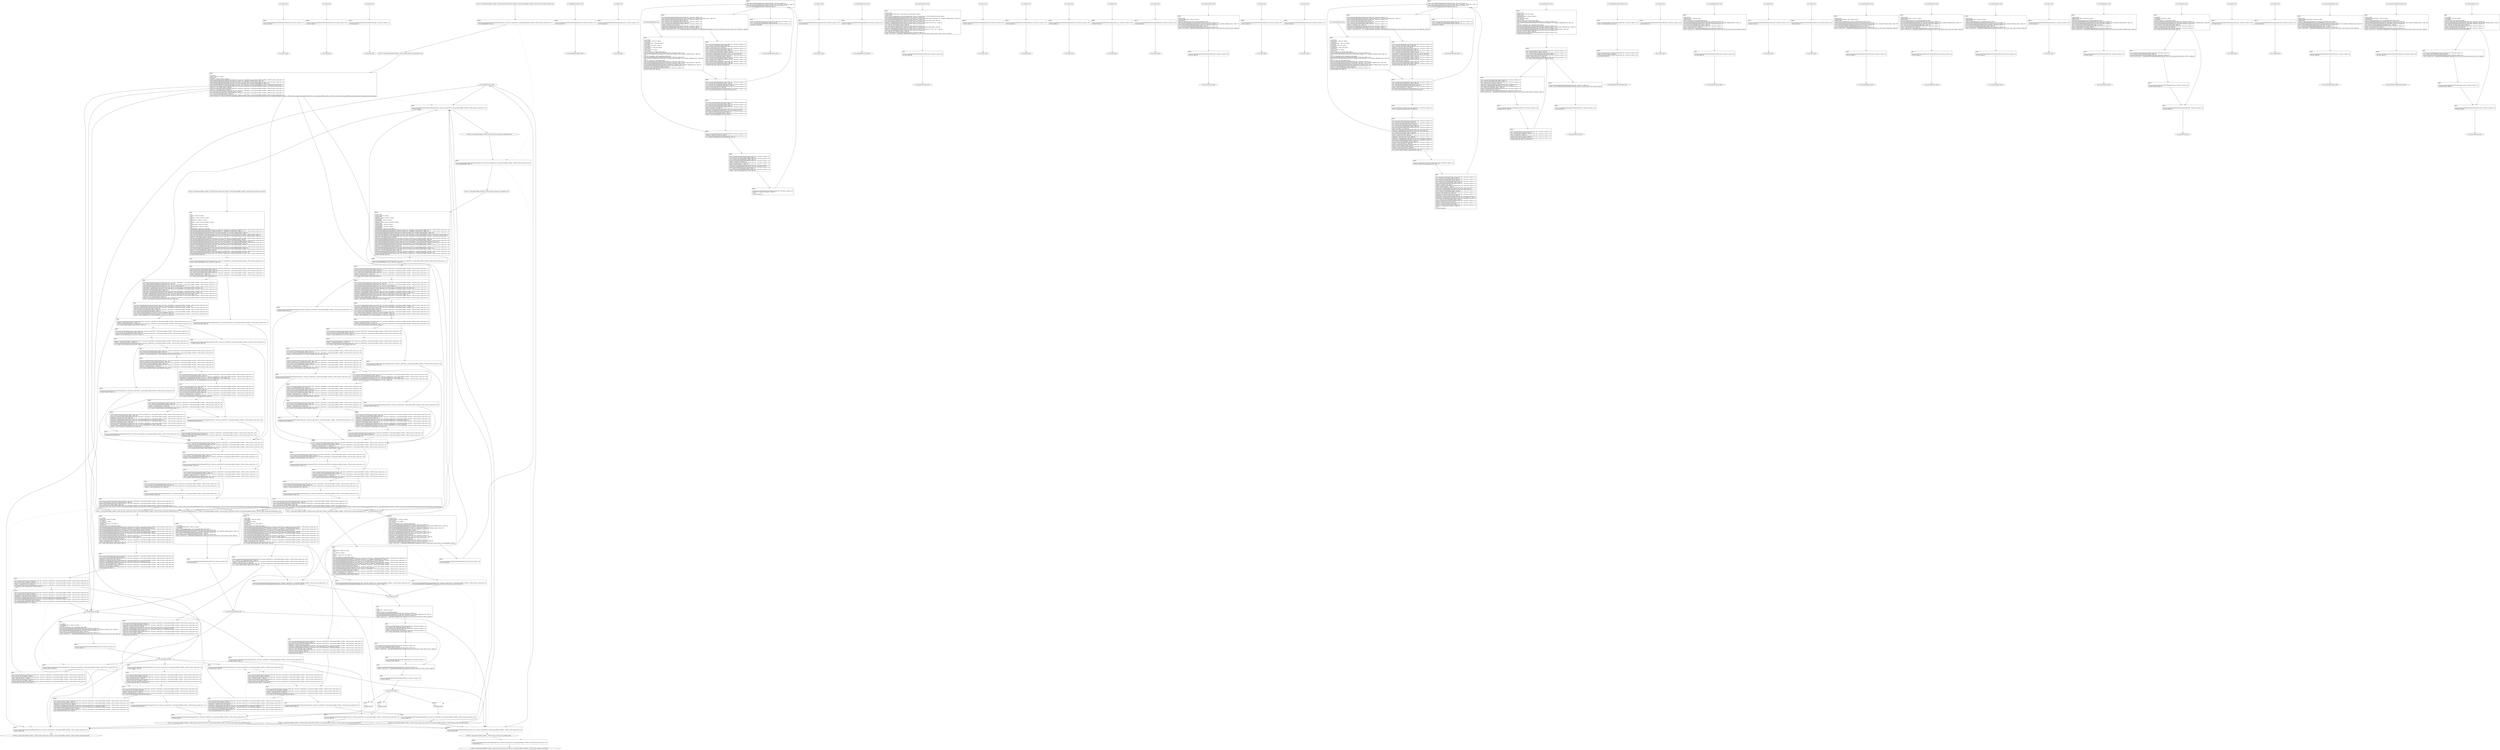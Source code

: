 digraph "icfg graph" {
BBio_ll_good1_end [label="{io_ll_good1_end}"];
BBio_ll_bad6_end [label="{io_ll_bad6_end}"];
BBio_ll_good5_end [label="{io_ll_good5_end}"];
BBio_ll_printWcharLine_end [label="{io_ll_printWcharLine_end}"];
BBCWE121_Stack_Based_Buffer_Overflow__CWE129_listen_socket_65b_ll_CWE121_Stack_Based_Buffer_Overflow__CWE129_listen_socket_65b_goodG2BSink_end [label="{CWE121_Stack_Based_Buffer_Overflow__CWE129_listen_socket_65b_ll_CWE121_Stack_Based_Buffer_Overflow__CWE129_listen_socket_65b_goodG2BSink_end}"];
BBio_ll_globalReturnsFalse_end [label="{io_ll_globalReturnsFalse_end}"];
BBio_ll_bad8_end [label="{io_ll_bad8_end}"];
BBio_ll_decodeHexWChars_end [label="{io_ll_decodeHexWChars_end}"];
BBio_ll_good7_end [label="{io_ll_good7_end}"];
BBio_ll_globalReturnsTrue_end [label="{io_ll_globalReturnsTrue_end}"];
BBio_ll_printStructLine_end [label="{io_ll_printStructLine_end}"];
BBio_ll_bad7_end [label="{io_ll_bad7_end}"];
BBio_ll_good6_end [label="{io_ll_good6_end}"];
BBio_ll_bad2_end [label="{io_ll_bad2_end}"];
BBio_ll_bad9_end [label="{io_ll_bad9_end}"];
BBio_ll_printUnsignedLine_end [label="{io_ll_printUnsignedLine_end}"];
BBio_ll_good4_end [label="{io_ll_good4_end}"];
BBio_ll_printSizeTLine_end [label="{io_ll_printSizeTLine_end}"];
BBio_ll_bad5_end [label="{io_ll_bad5_end}"];
BBio_ll_printLine_end [label="{io_ll_printLine_end}"];
BBio_ll_bad4_end [label="{io_ll_bad4_end}"];
BBio_ll_decodeHexChars_end [label="{io_ll_decodeHexChars_end}"];
BBio_ll_printBytesLine_end [label="{io_ll_printBytesLine_end}"];
BBCWE121_Stack_Based_Buffer_Overflow__CWE129_listen_socket_65a_ll_goodB2G_end [label="{CWE121_Stack_Based_Buffer_Overflow__CWE129_listen_socket_65a_ll_goodB2G_end}"];
BBio_ll_globalReturnsTrueOrFalse_end [label="{io_ll_globalReturnsTrueOrFalse_end}"];
BBio_ll_good3_end [label="{io_ll_good3_end}"];
BBCWE121_Stack_Based_Buffer_Overflow__CWE129_listen_socket_65a_ll_CWE121_Stack_Based_Buffer_Overflow__CWE129_listen_socket_65_bad_end [label="{CWE121_Stack_Based_Buffer_Overflow__CWE129_listen_socket_65a_ll_CWE121_Stack_Based_Buffer_Overflow__CWE129_listen_socket_65_bad_end}"];
BBCWE121_Stack_Based_Buffer_Overflow__CWE129_listen_socket_65a_ll_CWE121_Stack_Based_Buffer_Overflow__CWE129_listen_socket_65_good_end [label="{CWE121_Stack_Based_Buffer_Overflow__CWE129_listen_socket_65a_ll_CWE121_Stack_Based_Buffer_Overflow__CWE129_listen_socket_65_good_end}"];
BBCWE121_Stack_Based_Buffer_Overflow__CWE129_listen_socket_65b_ll_CWE121_Stack_Based_Buffer_Overflow__CWE129_listen_socket_65b_goodB2GSink_end [label="{CWE121_Stack_Based_Buffer_Overflow__CWE129_listen_socket_65b_ll_CWE121_Stack_Based_Buffer_Overflow__CWE129_listen_socket_65b_goodB2GSink_end}"];
BBio_ll_printHexCharLine_end [label="{io_ll_printHexCharLine_end}"];
BBCWE121_Stack_Based_Buffer_Overflow__CWE129_listen_socket_65a_ll_goodG2B_end [label="{CWE121_Stack_Based_Buffer_Overflow__CWE129_listen_socket_65a_ll_goodG2B_end}"];
BBio_ll_good9_end [label="{io_ll_good9_end}"];
BBio_ll_bad3_end [label="{io_ll_bad3_end}"];
BBio_ll_printDoubleLine_end [label="{io_ll_printDoubleLine_end}"];
BBio_ll_printShortLine_end [label="{io_ll_printShortLine_end}"];
BBio_ll_printLongLine_end [label="{io_ll_printLongLine_end}"];
BBio_ll_bad1_end [label="{io_ll_bad1_end}"];
BBCWE121_Stack_Based_Buffer_Overflow__CWE129_listen_socket_65b_ll_CWE121_Stack_Based_Buffer_Overflow__CWE129_listen_socket_65b_badSink_end [label="{CWE121_Stack_Based_Buffer_Overflow__CWE129_listen_socket_65b_ll_CWE121_Stack_Based_Buffer_Overflow__CWE129_listen_socket_65b_badSink_end}"];
BBio_ll_printFloatLine_end [label="{io_ll_printFloatLine_end}"];
BBio_ll_printWLine_end [label="{io_ll_printWLine_end}"];
BBio_ll_good2_end [label="{io_ll_good2_end}"];
BBio_ll_printIntLine_end [label="{io_ll_printIntLine_end}"];
BBio_ll_good8_end [label="{io_ll_good8_end}"];
BBio_ll_printLongLongLine_end [label="{io_ll_printLongLongLine_end}"];
BBio_ll_printHexUnsignedCharLine_end [label="{io_ll_printHexUnsignedCharLine_end}"];
BBio_ll_printSinkLine_end [label="{io_ll_printSinkLine_end}"];
BBio_ll_good1_start [label="{io_ll_good1_start}", shape=record];
io_ll_good1BB69 [label="{BB69:\l\l/home/raoxue/Desktop/MemVerif/workspace/000_062_745/source_code/io.c:187\l
  ret void, !dbg !52\l
}", shape=record];
BBio_ll_bad6_start [label="{io_ll_bad6_start}", shape=record];
io_ll_bad6BB83 [label="{BB83:\l\l/home/raoxue/Desktop/MemVerif/workspace/000_062_745/source_code/io.c:203\l
  ret void, !dbg !52\l
}", shape=record];
BBio_ll_good5_start [label="{io_ll_good5_start}", shape=record];
io_ll_good5BB73 [label="{BB73:\l\l/home/raoxue/Desktop/MemVerif/workspace/000_062_745/source_code/io.c:191\l
  ret void, !dbg !52\l
}", shape=record];
BBio_ll_printWcharLine_start [label="{io_ll_printWcharLine_start}", shape=record];
io_ll_printWcharLineBB28 [label="{BB28:\l\l/:3692213248\l
  %wideChar.addr = alloca i32, align 4\l
/:3692213248\l
  %s = alloca [2 x i32], align 4\l
/:3692213248\l
  store i32 %wideChar, i32* %wideChar.addr, align 4\l
/home/raoxue/Desktop/MemVerif/workspace/000_062_745/source_code/io.c:70\l
  call void @llvm.dbg.declare(metadata i32* %wideChar.addr, metadata !162, metadata !DIExpression()), !dbg !163\l
/home/raoxue/Desktop/MemVerif/workspace/000_062_745/source_code/io.c:74\l
  call void @llvm.dbg.declare(metadata [2 x i32]* %s, metadata !164, metadata !DIExpression()), !dbg !168\l
/home/raoxue/Desktop/MemVerif/workspace/000_062_745/source_code/io.c:75\l
  %0 = load i32, i32* %wideChar.addr, align 4, !dbg !61\l
/home/raoxue/Desktop/MemVerif/workspace/000_062_745/source_code/io.c:75\l
  %arrayidx = getelementptr inbounds [2 x i32], [2 x i32]* %s, i64 0, i64 0, !dbg !62\l
/home/raoxue/Desktop/MemVerif/workspace/000_062_745/source_code/io.c:75\l
  store i32 %0, i32* %arrayidx, align 4, !dbg !63\l
/home/raoxue/Desktop/MemVerif/workspace/000_062_745/source_code/io.c:76\l
  %arrayidx1 = getelementptr inbounds [2 x i32], [2 x i32]* %s, i64 0, i64 1, !dbg !64\l
/home/raoxue/Desktop/MemVerif/workspace/000_062_745/source_code/io.c:76\l
  store i32 0, i32* %arrayidx1, align 4, !dbg !65\l
/home/raoxue/Desktop/MemVerif/workspace/000_062_745/source_code/io.c:77\l
  %arraydecay = getelementptr inbounds [2 x i32], [2 x i32]* %s, i64 0, i64 0, !dbg !66\l
/home/raoxue/Desktop/MemVerif/workspace/000_062_745/source_code/io.c:77\l
  %call = call i32 (i8*, ...) @printf(i8* getelementptr inbounds ([5 x i8], [5 x i8]* @.str.10, i64 0, i64 0), i32* %arraydecay), !dbg !67\l
}", shape=record];
io_ll_printWcharLineBB28 [label="{BB28:\l\l/:3692213248\l
  %wideChar.addr = alloca i32, align 4\l
/:3692213248\l
  %s = alloca [2 x i32], align 4\l
/:3692213248\l
  store i32 %wideChar, i32* %wideChar.addr, align 4\l
/home/raoxue/Desktop/MemVerif/workspace/000_062_745/source_code/io.c:70\l
  call void @llvm.dbg.declare(metadata i32* %wideChar.addr, metadata !162, metadata !DIExpression()), !dbg !163\l
/home/raoxue/Desktop/MemVerif/workspace/000_062_745/source_code/io.c:74\l
  call void @llvm.dbg.declare(metadata [2 x i32]* %s, metadata !164, metadata !DIExpression()), !dbg !168\l
/home/raoxue/Desktop/MemVerif/workspace/000_062_745/source_code/io.c:75\l
  %0 = load i32, i32* %wideChar.addr, align 4, !dbg !61\l
/home/raoxue/Desktop/MemVerif/workspace/000_062_745/source_code/io.c:75\l
  %arrayidx = getelementptr inbounds [2 x i32], [2 x i32]* %s, i64 0, i64 0, !dbg !62\l
/home/raoxue/Desktop/MemVerif/workspace/000_062_745/source_code/io.c:75\l
  store i32 %0, i32* %arrayidx, align 4, !dbg !63\l
/home/raoxue/Desktop/MemVerif/workspace/000_062_745/source_code/io.c:76\l
  %arrayidx1 = getelementptr inbounds [2 x i32], [2 x i32]* %s, i64 0, i64 1, !dbg !64\l
/home/raoxue/Desktop/MemVerif/workspace/000_062_745/source_code/io.c:76\l
  store i32 0, i32* %arrayidx1, align 4, !dbg !65\l
/home/raoxue/Desktop/MemVerif/workspace/000_062_745/source_code/io.c:77\l
  %arraydecay = getelementptr inbounds [2 x i32], [2 x i32]* %s, i64 0, i64 0, !dbg !66\l
/home/raoxue/Desktop/MemVerif/workspace/000_062_745/source_code/io.c:77\l
  %call = call i32 (i8*, ...) @printf(i8* getelementptr inbounds ([5 x i8], [5 x i8]* @.str.10, i64 0, i64 0), i32* %arraydecay), !dbg !67\l
}", shape=record];
io_ll_printWcharLineBB29 [label="{BB29:\l\l/home/raoxue/Desktop/MemVerif/workspace/000_062_745/source_code/io.c:78\l
  ret void, !dbg !68\l
}", shape=record];
BBCWE121_Stack_Based_Buffer_Overflow__CWE129_listen_socket_65b_ll_CWE121_Stack_Based_Buffer_Overflow__CWE129_listen_socket_65b_goodG2BSink_start [label="{CWE121_Stack_Based_Buffer_Overflow__CWE129_listen_socket_65b_ll_CWE121_Stack_Based_Buffer_Overflow__CWE129_listen_socket_65b_goodG2BSink_start}", shape=record];
CWE121_Stack_Based_Buffer_Overflow__CWE129_listen_socket_65b_ll_CWE121_Stack_Based_Buffer_Overflow__CWE129_listen_socket_65b_goodG2BSinkBB10 [label="{BB10:\l\l/:101919624\l
  %data.addr = alloca i32, align 4\l
/:101919624\l
  %i = alloca i32, align 4\l
/:101919624\l
  %buffer = alloca [10 x i32], align 16\l
/:101919624\l
  store i32 %data, i32* %data.addr, align 4\l
/home/raoxue/Desktop/MemVerif/workspace/000_062_745/source_code/CWE121_Stack_Based_Buffer_Overflow__CWE129_listen_socket_65b.c:72\l
  call void @llvm.dbg.declare(metadata i32* %data.addr, metadata !51, metadata !DIExpression()), !dbg !52\l
/home/raoxue/Desktop/MemVerif/workspace/000_062_745/source_code/CWE121_Stack_Based_Buffer_Overflow__CWE129_listen_socket_65b.c:75\l
  call void @llvm.dbg.declare(metadata i32* %i, metadata !53, metadata !DIExpression()), !dbg !55\l
/home/raoxue/Desktop/MemVerif/workspace/000_062_745/source_code/CWE121_Stack_Based_Buffer_Overflow__CWE129_listen_socket_65b.c:76\l
  call void @llvm.dbg.declare(metadata [10 x i32]* %buffer, metadata !56, metadata !DIExpression()), !dbg !57\l
/home/raoxue/Desktop/MemVerif/workspace/000_062_745/source_code/CWE121_Stack_Based_Buffer_Overflow__CWE129_listen_socket_65b.c:76\l
  %0 = bitcast [10 x i32]* %buffer to i8*, !dbg !20\l
/home/raoxue/Desktop/MemVerif/workspace/000_062_745/source_code/CWE121_Stack_Based_Buffer_Overflow__CWE129_listen_socket_65b.c:76\l
  call void @llvm.memset.p0i8.i64(i8* align 16 %0, i8 0, i64 40, i1 false), !dbg !20\l
/home/raoxue/Desktop/MemVerif/workspace/000_062_745/source_code/CWE121_Stack_Based_Buffer_Overflow__CWE129_listen_socket_65b.c:79\l
  %1 = load i32, i32* %data.addr, align 4, !dbg !21\l
/home/raoxue/Desktop/MemVerif/workspace/000_062_745/source_code/CWE121_Stack_Based_Buffer_Overflow__CWE129_listen_socket_65b.c:79\l
  %cmp = icmp sge i32 %1, 0, !dbg !23\l
/home/raoxue/Desktop/MemVerif/workspace/000_062_745/source_code/CWE121_Stack_Based_Buffer_Overflow__CWE129_listen_socket_65b.c:79\l
  br i1 %cmp, label %if.then, label %if.else, !dbg !24\l
}", shape=record];
CWE121_Stack_Based_Buffer_Overflow__CWE129_listen_socket_65b_ll_CWE121_Stack_Based_Buffer_Overflow__CWE129_listen_socket_65b_goodG2BSinkBB11 [label="{BB11:\l\l/home/raoxue/Desktop/MemVerif/workspace/000_062_745/source_code/CWE121_Stack_Based_Buffer_Overflow__CWE129_listen_socket_65b.c:81\l
  %2 = load i32, i32* %data.addr, align 4, !dbg !25\l
/home/raoxue/Desktop/MemVerif/workspace/000_062_745/source_code/CWE121_Stack_Based_Buffer_Overflow__CWE129_listen_socket_65b.c:81\l
  %idxprom = sext i32 %2 to i64, !dbg !27\l
/home/raoxue/Desktop/MemVerif/workspace/000_062_745/source_code/CWE121_Stack_Based_Buffer_Overflow__CWE129_listen_socket_65b.c:81\l
  %arrayidx = getelementptr inbounds [10 x i32], [10 x i32]* %buffer, i64 0, i64 %idxprom, !dbg !27\l
/home/raoxue/Desktop/MemVerif/workspace/000_062_745/source_code/CWE121_Stack_Based_Buffer_Overflow__CWE129_listen_socket_65b.c:81\l
  store i32 1, i32* %arrayidx, align 4, !dbg !28\l
/home/raoxue/Desktop/MemVerif/workspace/000_062_745/source_code/CWE121_Stack_Based_Buffer_Overflow__CWE129_listen_socket_65b.c:83\l
  store i32 0, i32* %i, align 4, !dbg !29\l
/home/raoxue/Desktop/MemVerif/workspace/000_062_745/source_code/CWE121_Stack_Based_Buffer_Overflow__CWE129_listen_socket_65b.c:83\l
  br label %for.cond, !dbg !31\l
}", shape=record];
CWE121_Stack_Based_Buffer_Overflow__CWE129_listen_socket_65b_ll_CWE121_Stack_Based_Buffer_Overflow__CWE129_listen_socket_65b_goodG2BSinkBB13 [label="{BB13:\l\l/home/raoxue/Desktop/MemVerif/workspace/000_062_745/source_code/CWE121_Stack_Based_Buffer_Overflow__CWE129_listen_socket_65b.c:83\l
  %3 = load i32, i32* %i, align 4, !dbg !32\l
/home/raoxue/Desktop/MemVerif/workspace/000_062_745/source_code/CWE121_Stack_Based_Buffer_Overflow__CWE129_listen_socket_65b.c:83\l
  %cmp1 = icmp slt i32 %3, 10, !dbg !34\l
/home/raoxue/Desktop/MemVerif/workspace/000_062_745/source_code/CWE121_Stack_Based_Buffer_Overflow__CWE129_listen_socket_65b.c:83\l
  br i1 %cmp1, label %for.body, label %for.end, !dbg !35\l
}", shape=record];
CWE121_Stack_Based_Buffer_Overflow__CWE129_listen_socket_65b_ll_CWE121_Stack_Based_Buffer_Overflow__CWE129_listen_socket_65b_goodG2BSinkBB14 [label="{BB14:\l\l/home/raoxue/Desktop/MemVerif/workspace/000_062_745/source_code/CWE121_Stack_Based_Buffer_Overflow__CWE129_listen_socket_65b.c:85\l
  %4 = load i32, i32* %i, align 4, !dbg !36\l
/home/raoxue/Desktop/MemVerif/workspace/000_062_745/source_code/CWE121_Stack_Based_Buffer_Overflow__CWE129_listen_socket_65b.c:85\l
  %idxprom2 = sext i32 %4 to i64, !dbg !38\l
/home/raoxue/Desktop/MemVerif/workspace/000_062_745/source_code/CWE121_Stack_Based_Buffer_Overflow__CWE129_listen_socket_65b.c:85\l
  %arrayidx3 = getelementptr inbounds [10 x i32], [10 x i32]* %buffer, i64 0, i64 %idxprom2, !dbg !38\l
/home/raoxue/Desktop/MemVerif/workspace/000_062_745/source_code/CWE121_Stack_Based_Buffer_Overflow__CWE129_listen_socket_65b.c:85\l
  %5 = load i32, i32* %arrayidx3, align 4, !dbg !38\l
/home/raoxue/Desktop/MemVerif/workspace/000_062_745/source_code/CWE121_Stack_Based_Buffer_Overflow__CWE129_listen_socket_65b.c:85\l
  call void @printIntLine(i32 %5), !dbg !39\l
}", shape=record];
CWE121_Stack_Based_Buffer_Overflow__CWE129_listen_socket_65b_ll_CWE121_Stack_Based_Buffer_Overflow__CWE129_listen_socket_65b_goodG2BSinkBB14 [label="{BB14:\l\l/home/raoxue/Desktop/MemVerif/workspace/000_062_745/source_code/CWE121_Stack_Based_Buffer_Overflow__CWE129_listen_socket_65b.c:85\l
  %4 = load i32, i32* %i, align 4, !dbg !36\l
/home/raoxue/Desktop/MemVerif/workspace/000_062_745/source_code/CWE121_Stack_Based_Buffer_Overflow__CWE129_listen_socket_65b.c:85\l
  %idxprom2 = sext i32 %4 to i64, !dbg !38\l
/home/raoxue/Desktop/MemVerif/workspace/000_062_745/source_code/CWE121_Stack_Based_Buffer_Overflow__CWE129_listen_socket_65b.c:85\l
  %arrayidx3 = getelementptr inbounds [10 x i32], [10 x i32]* %buffer, i64 0, i64 %idxprom2, !dbg !38\l
/home/raoxue/Desktop/MemVerif/workspace/000_062_745/source_code/CWE121_Stack_Based_Buffer_Overflow__CWE129_listen_socket_65b.c:85\l
  %5 = load i32, i32* %arrayidx3, align 4, !dbg !38\l
/home/raoxue/Desktop/MemVerif/workspace/000_062_745/source_code/CWE121_Stack_Based_Buffer_Overflow__CWE129_listen_socket_65b.c:85\l
  call void @printIntLine(i32 %5), !dbg !39\l
}", shape=record];
CWE121_Stack_Based_Buffer_Overflow__CWE129_listen_socket_65b_ll_CWE121_Stack_Based_Buffer_Overflow__CWE129_listen_socket_65b_goodG2BSinkBB16 [label="{BB16:\l\l/home/raoxue/Desktop/MemVerif/workspace/000_062_745/source_code/CWE121_Stack_Based_Buffer_Overflow__CWE129_listen_socket_65b.c:86\l
  br label %for.inc, !dbg !40\l
}", shape=record];
CWE121_Stack_Based_Buffer_Overflow__CWE129_listen_socket_65b_ll_CWE121_Stack_Based_Buffer_Overflow__CWE129_listen_socket_65b_goodG2BSinkBB17 [label="{BB17:\l\l/home/raoxue/Desktop/MemVerif/workspace/000_062_745/source_code/CWE121_Stack_Based_Buffer_Overflow__CWE129_listen_socket_65b.c:83\l
  %6 = load i32, i32* %i, align 4, !dbg !41\l
/home/raoxue/Desktop/MemVerif/workspace/000_062_745/source_code/CWE121_Stack_Based_Buffer_Overflow__CWE129_listen_socket_65b.c:83\l
  %inc = add nsw i32 %6, 1, !dbg !41\l
/home/raoxue/Desktop/MemVerif/workspace/000_062_745/source_code/CWE121_Stack_Based_Buffer_Overflow__CWE129_listen_socket_65b.c:83\l
  store i32 %inc, i32* %i, align 4, !dbg !41\l
/home/raoxue/Desktop/MemVerif/workspace/000_062_745/source_code/CWE121_Stack_Based_Buffer_Overflow__CWE129_listen_socket_65b.c:83\l
  br label %for.cond, !dbg !42, !llvm.loop !43\l
}", shape=record];
CWE121_Stack_Based_Buffer_Overflow__CWE129_listen_socket_65b_ll_CWE121_Stack_Based_Buffer_Overflow__CWE129_listen_socket_65b_goodG2BSinkBB15 [label="{BB15:\l\l/home/raoxue/Desktop/MemVerif/workspace/000_062_745/source_code/CWE121_Stack_Based_Buffer_Overflow__CWE129_listen_socket_65b.c:87\l
  br label %if.end, !dbg !46\l
}", shape=record];
CWE121_Stack_Based_Buffer_Overflow__CWE129_listen_socket_65b_ll_CWE121_Stack_Based_Buffer_Overflow__CWE129_listen_socket_65b_goodG2BSinkBB12 [label="{BB12:\l\l/home/raoxue/Desktop/MemVerif/workspace/000_062_745/source_code/CWE121_Stack_Based_Buffer_Overflow__CWE129_listen_socket_65b.c:90\l
  call void @printLine(i8* getelementptr inbounds ([32 x i8], [32 x i8]* @.str, i64 0, i64 0)), !dbg !47\l
}", shape=record];
CWE121_Stack_Based_Buffer_Overflow__CWE129_listen_socket_65b_ll_CWE121_Stack_Based_Buffer_Overflow__CWE129_listen_socket_65b_goodG2BSinkBB12 [label="{BB12:\l\l/home/raoxue/Desktop/MemVerif/workspace/000_062_745/source_code/CWE121_Stack_Based_Buffer_Overflow__CWE129_listen_socket_65b.c:90\l
  call void @printLine(i8* getelementptr inbounds ([32 x i8], [32 x i8]* @.str, i64 0, i64 0)), !dbg !47\l
}", shape=record];
CWE121_Stack_Based_Buffer_Overflow__CWE129_listen_socket_65b_ll_CWE121_Stack_Based_Buffer_Overflow__CWE129_listen_socket_65b_goodG2BSinkBB19 [label="{BB19:\l\l/:90\l
  br label %if.end\l
}", shape=record];
CWE121_Stack_Based_Buffer_Overflow__CWE129_listen_socket_65b_ll_CWE121_Stack_Based_Buffer_Overflow__CWE129_listen_socket_65b_goodG2BSinkBB18 [label="{BB18:\l\l/home/raoxue/Desktop/MemVerif/workspace/000_062_745/source_code/CWE121_Stack_Based_Buffer_Overflow__CWE129_listen_socket_65b.c:93\l
  ret void, !dbg !49\l
}", shape=record];
BBio_ll_globalReturnsFalse_start [label="{io_ll_globalReturnsFalse_start}", shape=record];
io_ll_globalReturnsFalseBB66 [label="{BB66:\l\l/home/raoxue/Desktop/MemVerif/workspace/000_062_745/source_code/io.c:163\l
  ret i32 0, !dbg !52\l
}", shape=record];
BBio_ll_bad8_start [label="{io_ll_bad8_start}", shape=record];
io_ll_bad8BB85 [label="{BB85:\l\l/home/raoxue/Desktop/MemVerif/workspace/000_062_745/source_code/io.c:205\l
  ret void, !dbg !52\l
}", shape=record];
BBio_ll_decodeHexWChars_start [label="{io_ll_decodeHexWChars_start}", shape=record];
io_ll_decodeHexWCharsBB55 [label="{BB55:\l\l/:114313800\l
  %bytes.addr = alloca i8*, align 8\l
/:114313800\l
  %numBytes.addr = alloca i64, align 8\l
/:114313800\l
  %hex.addr = alloca i32*, align 8\l
/:114313800\l
  %numWritten = alloca i64, align 8\l
/:114313800\l
  %byte = alloca i32, align 4\l
/:114313800\l
  store i8* %bytes, i8** %bytes.addr, align 8\l
/home/raoxue/Desktop/MemVerif/workspace/000_062_745/source_code/io.c:135\l
  call void @llvm.dbg.declare(metadata i8** %bytes.addr, metadata !290, metadata !DIExpression()), !dbg !291\l
/:135\l
  store i64 %numBytes, i64* %numBytes.addr, align 8\l
/home/raoxue/Desktop/MemVerif/workspace/000_062_745/source_code/io.c:135\l
  call void @llvm.dbg.declare(metadata i64* %numBytes.addr, metadata !292, metadata !DIExpression()), !dbg !293\l
/:135\l
  store i32* %hex, i32** %hex.addr, align 8\l
/home/raoxue/Desktop/MemVerif/workspace/000_062_745/source_code/io.c:135\l
  call void @llvm.dbg.declare(metadata i32** %hex.addr, metadata !294, metadata !DIExpression()), !dbg !295\l
/home/raoxue/Desktop/MemVerif/workspace/000_062_745/source_code/io.c:137\l
  call void @llvm.dbg.declare(metadata i64* %numWritten, metadata !296, metadata !DIExpression()), !dbg !297\l
/home/raoxue/Desktop/MemVerif/workspace/000_062_745/source_code/io.c:137\l
  store i64 0, i64* %numWritten, align 8, !dbg !65\l
/home/raoxue/Desktop/MemVerif/workspace/000_062_745/source_code/io.c:143\l
  br label %while.cond, !dbg !66\l
}", shape=record];
io_ll_decodeHexWCharsBB56 [label="{BB56:\l\l/home/raoxue/Desktop/MemVerif/workspace/000_062_745/source_code/io.c:143\l
  %0 = load i64, i64* %numWritten, align 8, !dbg !67\l
/home/raoxue/Desktop/MemVerif/workspace/000_062_745/source_code/io.c:143\l
  %1 = load i64, i64* %numBytes.addr, align 8, !dbg !68\l
/home/raoxue/Desktop/MemVerif/workspace/000_062_745/source_code/io.c:143\l
  %cmp = icmp ult i64 %0, %1, !dbg !69\l
/home/raoxue/Desktop/MemVerif/workspace/000_062_745/source_code/io.c:143\l
  br i1 %cmp, label %land.lhs.true, label %land.end, !dbg !70\l
}", shape=record];
io_ll_decodeHexWCharsBB57 [label="{BB57:\l\l/home/raoxue/Desktop/MemVerif/workspace/000_062_745/source_code/io.c:143\l
  %2 = load i32*, i32** %hex.addr, align 8, !dbg !71\l
/home/raoxue/Desktop/MemVerif/workspace/000_062_745/source_code/io.c:143\l
  %3 = load i64, i64* %numWritten, align 8, !dbg !72\l
/home/raoxue/Desktop/MemVerif/workspace/000_062_745/source_code/io.c:143\l
  %mul = mul i64 2, %3, !dbg !73\l
/home/raoxue/Desktop/MemVerif/workspace/000_062_745/source_code/io.c:143\l
  %arrayidx = getelementptr inbounds i32, i32* %2, i64 %mul, !dbg !71\l
/home/raoxue/Desktop/MemVerif/workspace/000_062_745/source_code/io.c:143\l
  %4 = load i32, i32* %arrayidx, align 4, !dbg !71\l
/home/raoxue/Desktop/MemVerif/workspace/000_062_745/source_code/io.c:143\l
  %call = call i32 @iswxdigit(i32 %4) #5, !dbg !74\l
}", shape=record];
io_ll_decodeHexWCharsBB57 [label="{BB57:\l\l/home/raoxue/Desktop/MemVerif/workspace/000_062_745/source_code/io.c:143\l
  %2 = load i32*, i32** %hex.addr, align 8, !dbg !71\l
/home/raoxue/Desktop/MemVerif/workspace/000_062_745/source_code/io.c:143\l
  %3 = load i64, i64* %numWritten, align 8, !dbg !72\l
/home/raoxue/Desktop/MemVerif/workspace/000_062_745/source_code/io.c:143\l
  %mul = mul i64 2, %3, !dbg !73\l
/home/raoxue/Desktop/MemVerif/workspace/000_062_745/source_code/io.c:143\l
  %arrayidx = getelementptr inbounds i32, i32* %2, i64 %mul, !dbg !71\l
/home/raoxue/Desktop/MemVerif/workspace/000_062_745/source_code/io.c:143\l
  %4 = load i32, i32* %arrayidx, align 4, !dbg !71\l
/home/raoxue/Desktop/MemVerif/workspace/000_062_745/source_code/io.c:143\l
  %call = call i32 @iswxdigit(i32 %4) #5, !dbg !74\l
}", shape=record];
io_ll_decodeHexWCharsBB59 [label="{BB59:\l\l/home/raoxue/Desktop/MemVerif/workspace/000_062_745/source_code/io.c:143\l
  %tobool = icmp ne i32 %call, 0, !dbg !74\l
/home/raoxue/Desktop/MemVerif/workspace/000_062_745/source_code/io.c:143\l
  br i1 %tobool, label %land.rhs, label %land.end, !dbg !75\l
}", shape=record];
io_ll_decodeHexWCharsBB60 [label="{BB60:\l\l/home/raoxue/Desktop/MemVerif/workspace/000_062_745/source_code/io.c:143\l
  %5 = load i32*, i32** %hex.addr, align 8, !dbg !76\l
/home/raoxue/Desktop/MemVerif/workspace/000_062_745/source_code/io.c:143\l
  %6 = load i64, i64* %numWritten, align 8, !dbg !77\l
/home/raoxue/Desktop/MemVerif/workspace/000_062_745/source_code/io.c:143\l
  %mul1 = mul i64 2, %6, !dbg !78\l
/home/raoxue/Desktop/MemVerif/workspace/000_062_745/source_code/io.c:143\l
  %add = add i64 %mul1, 1, !dbg !79\l
/home/raoxue/Desktop/MemVerif/workspace/000_062_745/source_code/io.c:143\l
  %arrayidx2 = getelementptr inbounds i32, i32* %5, i64 %add, !dbg !76\l
/home/raoxue/Desktop/MemVerif/workspace/000_062_745/source_code/io.c:143\l
  %7 = load i32, i32* %arrayidx2, align 4, !dbg !76\l
/home/raoxue/Desktop/MemVerif/workspace/000_062_745/source_code/io.c:143\l
  %call3 = call i32 @iswxdigit(i32 %7) #5, !dbg !80\l
}", shape=record];
io_ll_decodeHexWCharsBB60 [label="{BB60:\l\l/home/raoxue/Desktop/MemVerif/workspace/000_062_745/source_code/io.c:143\l
  %5 = load i32*, i32** %hex.addr, align 8, !dbg !76\l
/home/raoxue/Desktop/MemVerif/workspace/000_062_745/source_code/io.c:143\l
  %6 = load i64, i64* %numWritten, align 8, !dbg !77\l
/home/raoxue/Desktop/MemVerif/workspace/000_062_745/source_code/io.c:143\l
  %mul1 = mul i64 2, %6, !dbg !78\l
/home/raoxue/Desktop/MemVerif/workspace/000_062_745/source_code/io.c:143\l
  %add = add i64 %mul1, 1, !dbg !79\l
/home/raoxue/Desktop/MemVerif/workspace/000_062_745/source_code/io.c:143\l
  %arrayidx2 = getelementptr inbounds i32, i32* %5, i64 %add, !dbg !76\l
/home/raoxue/Desktop/MemVerif/workspace/000_062_745/source_code/io.c:143\l
  %7 = load i32, i32* %arrayidx2, align 4, !dbg !76\l
/home/raoxue/Desktop/MemVerif/workspace/000_062_745/source_code/io.c:143\l
  %call3 = call i32 @iswxdigit(i32 %7) #5, !dbg !80\l
}", shape=record];
io_ll_decodeHexWCharsBB61 [label="{BB61:\l\l/home/raoxue/Desktop/MemVerif/workspace/000_062_745/source_code/io.c:143\l
  %tobool4 = icmp ne i32 %call3, 0, !dbg !75\l
/:143\l
  br label %land.end\l
}", shape=record];
io_ll_decodeHexWCharsBB58 [label="{BB58:\l\l/home/raoxue/Desktop/MemVerif/workspace/000_062_745/source_code/io.c:0\l
  %8 = phi i1 [ false, %land.lhs.true ], [ false, %while.cond ], [ %tobool4, %land.rhs ], !dbg !81\l
/home/raoxue/Desktop/MemVerif/workspace/000_062_745/source_code/io.c:143\l
  br i1 %8, label %while.body, label %while.end, !dbg !66\l
}", shape=record];
io_ll_decodeHexWCharsBB62 [label="{BB62:\l\l/home/raoxue/Desktop/MemVerif/workspace/000_062_745/source_code/io.c:145\l
  call void @llvm.dbg.declare(metadata i32* %byte, metadata !314, metadata !DIExpression()), !dbg !316\l
/home/raoxue/Desktop/MemVerif/workspace/000_062_745/source_code/io.c:146\l
  %9 = load i32*, i32** %hex.addr, align 8, !dbg !85\l
/home/raoxue/Desktop/MemVerif/workspace/000_062_745/source_code/io.c:146\l
  %10 = load i64, i64* %numWritten, align 8, !dbg !86\l
/home/raoxue/Desktop/MemVerif/workspace/000_062_745/source_code/io.c:146\l
  %mul5 = mul i64 2, %10, !dbg !87\l
/home/raoxue/Desktop/MemVerif/workspace/000_062_745/source_code/io.c:146\l
  %arrayidx6 = getelementptr inbounds i32, i32* %9, i64 %mul5, !dbg !85\l
/home/raoxue/Desktop/MemVerif/workspace/000_062_745/source_code/io.c:146\l
  %call7 = call i32 (i32*, i32*, ...) @__isoc99_swscanf(i32* %arrayidx6, i32* getelementptr inbounds ([5 x i32], [5 x i32]* @.str.16, i64 0, i64 0), i32* %byte) #5, !dbg !88\l
}", shape=record];
io_ll_decodeHexWCharsBB62 [label="{BB62:\l\l/home/raoxue/Desktop/MemVerif/workspace/000_062_745/source_code/io.c:145\l
  call void @llvm.dbg.declare(metadata i32* %byte, metadata !314, metadata !DIExpression()), !dbg !316\l
/home/raoxue/Desktop/MemVerif/workspace/000_062_745/source_code/io.c:146\l
  %9 = load i32*, i32** %hex.addr, align 8, !dbg !85\l
/home/raoxue/Desktop/MemVerif/workspace/000_062_745/source_code/io.c:146\l
  %10 = load i64, i64* %numWritten, align 8, !dbg !86\l
/home/raoxue/Desktop/MemVerif/workspace/000_062_745/source_code/io.c:146\l
  %mul5 = mul i64 2, %10, !dbg !87\l
/home/raoxue/Desktop/MemVerif/workspace/000_062_745/source_code/io.c:146\l
  %arrayidx6 = getelementptr inbounds i32, i32* %9, i64 %mul5, !dbg !85\l
/home/raoxue/Desktop/MemVerif/workspace/000_062_745/source_code/io.c:146\l
  %call7 = call i32 (i32*, i32*, ...) @__isoc99_swscanf(i32* %arrayidx6, i32* getelementptr inbounds ([5 x i32], [5 x i32]* @.str.16, i64 0, i64 0), i32* %byte) #5, !dbg !88\l
}", shape=record];
io_ll_decodeHexWCharsBB64 [label="{BB64:\l\l/home/raoxue/Desktop/MemVerif/workspace/000_062_745/source_code/io.c:147\l
  %11 = load i32, i32* %byte, align 4, !dbg !89\l
/home/raoxue/Desktop/MemVerif/workspace/000_062_745/source_code/io.c:147\l
  %conv = trunc i32 %11 to i8, !dbg !90\l
/home/raoxue/Desktop/MemVerif/workspace/000_062_745/source_code/io.c:147\l
  %12 = load i8*, i8** %bytes.addr, align 8, !dbg !91\l
/home/raoxue/Desktop/MemVerif/workspace/000_062_745/source_code/io.c:147\l
  %13 = load i64, i64* %numWritten, align 8, !dbg !92\l
/home/raoxue/Desktop/MemVerif/workspace/000_062_745/source_code/io.c:147\l
  %arrayidx8 = getelementptr inbounds i8, i8* %12, i64 %13, !dbg !91\l
/home/raoxue/Desktop/MemVerif/workspace/000_062_745/source_code/io.c:147\l
  store i8 %conv, i8* %arrayidx8, align 1, !dbg !93\l
/home/raoxue/Desktop/MemVerif/workspace/000_062_745/source_code/io.c:148\l
  %14 = load i64, i64* %numWritten, align 8, !dbg !94\l
/home/raoxue/Desktop/MemVerif/workspace/000_062_745/source_code/io.c:148\l
  %inc = add i64 %14, 1, !dbg !94\l
/home/raoxue/Desktop/MemVerif/workspace/000_062_745/source_code/io.c:148\l
  store i64 %inc, i64* %numWritten, align 8, !dbg !94\l
/home/raoxue/Desktop/MemVerif/workspace/000_062_745/source_code/io.c:143\l
  br label %while.cond, !dbg !66, !llvm.loop !95\l
}", shape=record];
io_ll_decodeHexWCharsBB63 [label="{BB63:\l\l/home/raoxue/Desktop/MemVerif/workspace/000_062_745/source_code/io.c:151\l
  %15 = load i64, i64* %numWritten, align 8, !dbg !98\l
/home/raoxue/Desktop/MemVerif/workspace/000_062_745/source_code/io.c:151\l
  ret i64 %15, !dbg !99\l
}", shape=record];
BBio_ll_good7_start [label="{io_ll_good7_start}", shape=record];
io_ll_good7BB75 [label="{BB75:\l\l/home/raoxue/Desktop/MemVerif/workspace/000_062_745/source_code/io.c:193\l
  ret void, !dbg !52\l
}", shape=record];
BBio_ll_globalReturnsTrue_start [label="{io_ll_globalReturnsTrue_start}", shape=record];
io_ll_globalReturnsTrueBB65 [label="{BB65:\l\l/home/raoxue/Desktop/MemVerif/workspace/000_062_745/source_code/io.c:158\l
  ret i32 1, !dbg !52\l
}", shape=record];
BBio_ll_printStructLine_start [label="{io_ll_printStructLine_start}", shape=record];
io_ll_printStructLineBB36 [label="{BB36:\l\l/:3692213248\l
  %structTwoIntsStruct.addr = alloca %struct._twoIntsStruct*, align 8\l
/:3692213248\l
  store %struct._twoIntsStruct* %structTwoIntsStruct, %struct._twoIntsStruct** %structTwoIntsStruct.addr, align 8\l
/home/raoxue/Desktop/MemVerif/workspace/000_062_745/source_code/io.c:95\l
  call void @llvm.dbg.declare(metadata %struct._twoIntsStruct** %structTwoIntsStruct.addr, metadata !212, metadata !DIExpression()), !dbg !213\l
/home/raoxue/Desktop/MemVerif/workspace/000_062_745/source_code/io.c:97\l
  %0 = load %struct._twoIntsStruct*, %struct._twoIntsStruct** %structTwoIntsStruct.addr, align 8, !dbg !61\l
/home/raoxue/Desktop/MemVerif/workspace/000_062_745/source_code/io.c:97\l
  %intOne = getelementptr inbounds %struct._twoIntsStruct, %struct._twoIntsStruct* %0, i32 0, i32 0, !dbg !62\l
/home/raoxue/Desktop/MemVerif/workspace/000_062_745/source_code/io.c:97\l
  %1 = load i32, i32* %intOne, align 4, !dbg !62\l
/home/raoxue/Desktop/MemVerif/workspace/000_062_745/source_code/io.c:97\l
  %2 = load %struct._twoIntsStruct*, %struct._twoIntsStruct** %structTwoIntsStruct.addr, align 8, !dbg !63\l
/home/raoxue/Desktop/MemVerif/workspace/000_062_745/source_code/io.c:97\l
  %intTwo = getelementptr inbounds %struct._twoIntsStruct, %struct._twoIntsStruct* %2, i32 0, i32 1, !dbg !64\l
/home/raoxue/Desktop/MemVerif/workspace/000_062_745/source_code/io.c:97\l
  %3 = load i32, i32* %intTwo, align 4, !dbg !64\l
/home/raoxue/Desktop/MemVerif/workspace/000_062_745/source_code/io.c:97\l
  %call = call i32 (i8*, ...) @printf(i8* getelementptr inbounds ([10 x i8], [10 x i8]* @.str.13, i64 0, i64 0), i32 %1, i32 %3), !dbg !65\l
}", shape=record];
io_ll_printStructLineBB36 [label="{BB36:\l\l/:3692213248\l
  %structTwoIntsStruct.addr = alloca %struct._twoIntsStruct*, align 8\l
/:3692213248\l
  store %struct._twoIntsStruct* %structTwoIntsStruct, %struct._twoIntsStruct** %structTwoIntsStruct.addr, align 8\l
/home/raoxue/Desktop/MemVerif/workspace/000_062_745/source_code/io.c:95\l
  call void @llvm.dbg.declare(metadata %struct._twoIntsStruct** %structTwoIntsStruct.addr, metadata !212, metadata !DIExpression()), !dbg !213\l
/home/raoxue/Desktop/MemVerif/workspace/000_062_745/source_code/io.c:97\l
  %0 = load %struct._twoIntsStruct*, %struct._twoIntsStruct** %structTwoIntsStruct.addr, align 8, !dbg !61\l
/home/raoxue/Desktop/MemVerif/workspace/000_062_745/source_code/io.c:97\l
  %intOne = getelementptr inbounds %struct._twoIntsStruct, %struct._twoIntsStruct* %0, i32 0, i32 0, !dbg !62\l
/home/raoxue/Desktop/MemVerif/workspace/000_062_745/source_code/io.c:97\l
  %1 = load i32, i32* %intOne, align 4, !dbg !62\l
/home/raoxue/Desktop/MemVerif/workspace/000_062_745/source_code/io.c:97\l
  %2 = load %struct._twoIntsStruct*, %struct._twoIntsStruct** %structTwoIntsStruct.addr, align 8, !dbg !63\l
/home/raoxue/Desktop/MemVerif/workspace/000_062_745/source_code/io.c:97\l
  %intTwo = getelementptr inbounds %struct._twoIntsStruct, %struct._twoIntsStruct* %2, i32 0, i32 1, !dbg !64\l
/home/raoxue/Desktop/MemVerif/workspace/000_062_745/source_code/io.c:97\l
  %3 = load i32, i32* %intTwo, align 4, !dbg !64\l
/home/raoxue/Desktop/MemVerif/workspace/000_062_745/source_code/io.c:97\l
  %call = call i32 (i8*, ...) @printf(i8* getelementptr inbounds ([10 x i8], [10 x i8]* @.str.13, i64 0, i64 0), i32 %1, i32 %3), !dbg !65\l
}", shape=record];
io_ll_printStructLineBB37 [label="{BB37:\l\l/home/raoxue/Desktop/MemVerif/workspace/000_062_745/source_code/io.c:98\l
  ret void, !dbg !66\l
}", shape=record];
BBio_ll_bad7_start [label="{io_ll_bad7_start}", shape=record];
io_ll_bad7BB84 [label="{BB84:\l\l/home/raoxue/Desktop/MemVerif/workspace/000_062_745/source_code/io.c:204\l
  ret void, !dbg !52\l
}", shape=record];
BBio_ll_good6_start [label="{io_ll_good6_start}", shape=record];
io_ll_good6BB74 [label="{BB74:\l\l/home/raoxue/Desktop/MemVerif/workspace/000_062_745/source_code/io.c:192\l
  ret void, !dbg !52\l
}", shape=record];
BBio_ll_bad2_start [label="{io_ll_bad2_start}", shape=record];
io_ll_bad2BB79 [label="{BB79:\l\l/home/raoxue/Desktop/MemVerif/workspace/000_062_745/source_code/io.c:199\l
  ret void, !dbg !52\l
}", shape=record];
BBio_ll_bad9_start [label="{io_ll_bad9_start}", shape=record];
io_ll_bad9BB86 [label="{BB86:\l\l/home/raoxue/Desktop/MemVerif/workspace/000_062_745/source_code/io.c:206\l
  ret void, !dbg !52\l
}", shape=record];
BBio_ll_printUnsignedLine_start [label="{io_ll_printUnsignedLine_start}", shape=record];
io_ll_printUnsignedLineBB30 [label="{BB30:\l\l/:114474840\l
  %unsignedNumber.addr = alloca i32, align 4\l
/:114474840\l
  store i32 %unsignedNumber, i32* %unsignedNumber.addr, align 4\l
/home/raoxue/Desktop/MemVerif/workspace/000_062_745/source_code/io.c:80\l
  call void @llvm.dbg.declare(metadata i32* %unsignedNumber.addr, metadata !180, metadata !DIExpression()), !dbg !181\l
/home/raoxue/Desktop/MemVerif/workspace/000_062_745/source_code/io.c:82\l
  %0 = load i32, i32* %unsignedNumber.addr, align 4, !dbg !54\l
/home/raoxue/Desktop/MemVerif/workspace/000_062_745/source_code/io.c:82\l
  %call = call i32 (i8*, ...) @printf(i8* getelementptr inbounds ([4 x i8], [4 x i8]* @.str.11, i64 0, i64 0), i32 %0), !dbg !55\l
}", shape=record];
io_ll_printUnsignedLineBB30 [label="{BB30:\l\l/:114474840\l
  %unsignedNumber.addr = alloca i32, align 4\l
/:114474840\l
  store i32 %unsignedNumber, i32* %unsignedNumber.addr, align 4\l
/home/raoxue/Desktop/MemVerif/workspace/000_062_745/source_code/io.c:80\l
  call void @llvm.dbg.declare(metadata i32* %unsignedNumber.addr, metadata !180, metadata !DIExpression()), !dbg !181\l
/home/raoxue/Desktop/MemVerif/workspace/000_062_745/source_code/io.c:82\l
  %0 = load i32, i32* %unsignedNumber.addr, align 4, !dbg !54\l
/home/raoxue/Desktop/MemVerif/workspace/000_062_745/source_code/io.c:82\l
  %call = call i32 (i8*, ...) @printf(i8* getelementptr inbounds ([4 x i8], [4 x i8]* @.str.11, i64 0, i64 0), i32 %0), !dbg !55\l
}", shape=record];
io_ll_printUnsignedLineBB31 [label="{BB31:\l\l/home/raoxue/Desktop/MemVerif/workspace/000_062_745/source_code/io.c:83\l
  ret void, !dbg !56\l
}", shape=record];
BBio_ll_good4_start [label="{io_ll_good4_start}", shape=record];
io_ll_good4BB72 [label="{BB72:\l\l/home/raoxue/Desktop/MemVerif/workspace/000_062_745/source_code/io.c:190\l
  ret void, !dbg !52\l
}", shape=record];
BBio_ll_printSizeTLine_start [label="{io_ll_printSizeTLine_start}", shape=record];
io_ll_printSizeTLineBB24 [label="{BB24:\l\l/:3692213248\l
  %sizeTNumber.addr = alloca i64, align 8\l
/:3692213248\l
  store i64 %sizeTNumber, i64* %sizeTNumber.addr, align 8\l
/home/raoxue/Desktop/MemVerif/workspace/000_062_745/source_code/io.c:60\l
  call void @llvm.dbg.declare(metadata i64* %sizeTNumber.addr, metadata !146, metadata !DIExpression()), !dbg !147\l
/home/raoxue/Desktop/MemVerif/workspace/000_062_745/source_code/io.c:62\l
  %0 = load i64, i64* %sizeTNumber.addr, align 8, !dbg !57\l
/home/raoxue/Desktop/MemVerif/workspace/000_062_745/source_code/io.c:62\l
  %call = call i32 (i8*, ...) @printf(i8* getelementptr inbounds ([5 x i8], [5 x i8]* @.str.8, i64 0, i64 0), i64 %0), !dbg !58\l
}", shape=record];
io_ll_printSizeTLineBB24 [label="{BB24:\l\l/:3692213248\l
  %sizeTNumber.addr = alloca i64, align 8\l
/:3692213248\l
  store i64 %sizeTNumber, i64* %sizeTNumber.addr, align 8\l
/home/raoxue/Desktop/MemVerif/workspace/000_062_745/source_code/io.c:60\l
  call void @llvm.dbg.declare(metadata i64* %sizeTNumber.addr, metadata !146, metadata !DIExpression()), !dbg !147\l
/home/raoxue/Desktop/MemVerif/workspace/000_062_745/source_code/io.c:62\l
  %0 = load i64, i64* %sizeTNumber.addr, align 8, !dbg !57\l
/home/raoxue/Desktop/MemVerif/workspace/000_062_745/source_code/io.c:62\l
  %call = call i32 (i8*, ...) @printf(i8* getelementptr inbounds ([5 x i8], [5 x i8]* @.str.8, i64 0, i64 0), i64 %0), !dbg !58\l
}", shape=record];
io_ll_printSizeTLineBB25 [label="{BB25:\l\l/home/raoxue/Desktop/MemVerif/workspace/000_062_745/source_code/io.c:63\l
  ret void, !dbg !59\l
}", shape=record];
BBio_ll_bad5_start [label="{io_ll_bad5_start}", shape=record];
io_ll_bad5BB82 [label="{BB82:\l\l/home/raoxue/Desktop/MemVerif/workspace/000_062_745/source_code/io.c:202\l
  ret void, !dbg !52\l
}", shape=record];
BBio_ll_printLine_start [label="{io_ll_printLine_start}", shape=record];
io_ll_printLineBB0 [label="{BB0:\l\l/:415\l
  %line.addr = alloca i8*, align 8\l
/:415\l
  store i8* %line, i8** %line.addr, align 8\l
/home/raoxue/Desktop/MemVerif/workspace/000_062_745/source_code/io.c:11\l
  call void @llvm.dbg.declare(metadata i8** %line.addr, metadata !52, metadata !DIExpression()), !dbg !53\l
/home/raoxue/Desktop/MemVerif/workspace/000_062_745/source_code/io.c:13\l
  %call = call i32 (i8*, ...) @printf(i8* getelementptr inbounds ([9 x i8], [9 x i8]* @.str, i64 0, i64 0)), !dbg !54\l
}", shape=record];
io_ll_printLineBB0 [label="{BB0:\l\l/:415\l
  %line.addr = alloca i8*, align 8\l
/:415\l
  store i8* %line, i8** %line.addr, align 8\l
/home/raoxue/Desktop/MemVerif/workspace/000_062_745/source_code/io.c:11\l
  call void @llvm.dbg.declare(metadata i8** %line.addr, metadata !52, metadata !DIExpression()), !dbg !53\l
/home/raoxue/Desktop/MemVerif/workspace/000_062_745/source_code/io.c:13\l
  %call = call i32 (i8*, ...) @printf(i8* getelementptr inbounds ([9 x i8], [9 x i8]* @.str, i64 0, i64 0)), !dbg !54\l
}", shape=record];
io_ll_printLineBB1 [label="{BB1:\l\l/home/raoxue/Desktop/MemVerif/workspace/000_062_745/source_code/io.c:14\l
  %0 = load i8*, i8** %line.addr, align 8, !dbg !55\l
/home/raoxue/Desktop/MemVerif/workspace/000_062_745/source_code/io.c:14\l
  %cmp = icmp ne i8* %0, null, !dbg !57\l
/home/raoxue/Desktop/MemVerif/workspace/000_062_745/source_code/io.c:14\l
  br i1 %cmp, label %if.then, label %if.end, !dbg !58\l
}", shape=record];
io_ll_printLineBB2 [label="{BB2:\l\l/home/raoxue/Desktop/MemVerif/workspace/000_062_745/source_code/io.c:16\l
  %1 = load i8*, i8** %line.addr, align 8, !dbg !59\l
/home/raoxue/Desktop/MemVerif/workspace/000_062_745/source_code/io.c:16\l
  %call1 = call i32 (i8*, ...) @printf(i8* getelementptr inbounds ([4 x i8], [4 x i8]* @.str.1, i64 0, i64 0), i8* %1), !dbg !61\l
}", shape=record];
io_ll_printLineBB2 [label="{BB2:\l\l/home/raoxue/Desktop/MemVerif/workspace/000_062_745/source_code/io.c:16\l
  %1 = load i8*, i8** %line.addr, align 8, !dbg !59\l
/home/raoxue/Desktop/MemVerif/workspace/000_062_745/source_code/io.c:16\l
  %call1 = call i32 (i8*, ...) @printf(i8* getelementptr inbounds ([4 x i8], [4 x i8]* @.str.1, i64 0, i64 0), i8* %1), !dbg !61\l
}", shape=record];
io_ll_printLineBB4 [label="{BB4:\l\l/home/raoxue/Desktop/MemVerif/workspace/000_062_745/source_code/io.c:17\l
  br label %if.end, !dbg !62\l
}", shape=record];
io_ll_printLineBB3 [label="{BB3:\l\l/home/raoxue/Desktop/MemVerif/workspace/000_062_745/source_code/io.c:18\l
  %call2 = call i32 (i8*, ...) @printf(i8* getelementptr inbounds ([9 x i8], [9 x i8]* @.str.2, i64 0, i64 0)), !dbg !63\l
}", shape=record];
io_ll_printLineBB3 [label="{BB3:\l\l/home/raoxue/Desktop/MemVerif/workspace/000_062_745/source_code/io.c:18\l
  %call2 = call i32 (i8*, ...) @printf(i8* getelementptr inbounds ([9 x i8], [9 x i8]* @.str.2, i64 0, i64 0)), !dbg !63\l
}", shape=record];
io_ll_printLineBB5 [label="{BB5:\l\l/home/raoxue/Desktop/MemVerif/workspace/000_062_745/source_code/io.c:19\l
  ret void, !dbg !64\l
}", shape=record];
BBio_ll_bad4_start [label="{io_ll_bad4_start}", shape=record];
io_ll_bad4BB81 [label="{BB81:\l\l/home/raoxue/Desktop/MemVerif/workspace/000_062_745/source_code/io.c:201\l
  ret void, !dbg !52\l
}", shape=record];
BBio_ll_decodeHexChars_start [label="{io_ll_decodeHexChars_start}", shape=record];
io_ll_decodeHexCharsBB45 [label="{BB45:\l\l/:114328128\l
  %bytes.addr = alloca i8*, align 8\l
/:114328128\l
  %numBytes.addr = alloca i64, align 8\l
/:114328128\l
  %hex.addr = alloca i8*, align 8\l
/:114328128\l
  %numWritten = alloca i64, align 8\l
/:114328128\l
  %byte = alloca i32, align 4\l
/:114328128\l
  store i8* %bytes, i8** %bytes.addr, align 8\l
/home/raoxue/Desktop/MemVerif/workspace/000_062_745/source_code/io.c:113\l
  call void @llvm.dbg.declare(metadata i8** %bytes.addr, metadata !253, metadata !DIExpression()), !dbg !254\l
/:113\l
  store i64 %numBytes, i64* %numBytes.addr, align 8\l
/home/raoxue/Desktop/MemVerif/workspace/000_062_745/source_code/io.c:113\l
  call void @llvm.dbg.declare(metadata i64* %numBytes.addr, metadata !255, metadata !DIExpression()), !dbg !256\l
/:113\l
  store i8* %hex, i8** %hex.addr, align 8\l
/home/raoxue/Desktop/MemVerif/workspace/000_062_745/source_code/io.c:113\l
  call void @llvm.dbg.declare(metadata i8** %hex.addr, metadata !257, metadata !DIExpression()), !dbg !258\l
/home/raoxue/Desktop/MemVerif/workspace/000_062_745/source_code/io.c:115\l
  call void @llvm.dbg.declare(metadata i64* %numWritten, metadata !259, metadata !DIExpression()), !dbg !260\l
/home/raoxue/Desktop/MemVerif/workspace/000_062_745/source_code/io.c:115\l
  store i64 0, i64* %numWritten, align 8, !dbg !63\l
/home/raoxue/Desktop/MemVerif/workspace/000_062_745/source_code/io.c:121\l
  br label %while.cond, !dbg !64\l
}", shape=record];
io_ll_decodeHexCharsBB46 [label="{BB46:\l\l/home/raoxue/Desktop/MemVerif/workspace/000_062_745/source_code/io.c:121\l
  %0 = load i64, i64* %numWritten, align 8, !dbg !65\l
/home/raoxue/Desktop/MemVerif/workspace/000_062_745/source_code/io.c:121\l
  %1 = load i64, i64* %numBytes.addr, align 8, !dbg !66\l
/home/raoxue/Desktop/MemVerif/workspace/000_062_745/source_code/io.c:121\l
  %cmp = icmp ult i64 %0, %1, !dbg !67\l
/home/raoxue/Desktop/MemVerif/workspace/000_062_745/source_code/io.c:121\l
  br i1 %cmp, label %land.lhs.true, label %land.end, !dbg !68\l
}", shape=record];
io_ll_decodeHexCharsBB47 [label="{BB47:\l\l/home/raoxue/Desktop/MemVerif/workspace/000_062_745/source_code/io.c:121\l
  %call = call i16** @__ctype_b_loc() #5, !dbg !69\l
}", shape=record];
io_ll_decodeHexCharsBB47 [label="{BB47:\l\l/home/raoxue/Desktop/MemVerif/workspace/000_062_745/source_code/io.c:121\l
  %call = call i16** @__ctype_b_loc() #5, !dbg !69\l
}", shape=record];
io_ll_decodeHexCharsBB49 [label="{BB49:\l\l/home/raoxue/Desktop/MemVerif/workspace/000_062_745/source_code/io.c:121\l
  %2 = load i16*, i16** %call, align 8, !dbg !69\l
/home/raoxue/Desktop/MemVerif/workspace/000_062_745/source_code/io.c:121\l
  %3 = load i8*, i8** %hex.addr, align 8, !dbg !69\l
/home/raoxue/Desktop/MemVerif/workspace/000_062_745/source_code/io.c:121\l
  %4 = load i64, i64* %numWritten, align 8, !dbg !69\l
/home/raoxue/Desktop/MemVerif/workspace/000_062_745/source_code/io.c:121\l
  %mul = mul i64 2, %4, !dbg !69\l
/home/raoxue/Desktop/MemVerif/workspace/000_062_745/source_code/io.c:121\l
  %arrayidx = getelementptr inbounds i8, i8* %3, i64 %mul, !dbg !69\l
/home/raoxue/Desktop/MemVerif/workspace/000_062_745/source_code/io.c:121\l
  %5 = load i8, i8* %arrayidx, align 1, !dbg !69\l
/home/raoxue/Desktop/MemVerif/workspace/000_062_745/source_code/io.c:121\l
  %conv = sext i8 %5 to i32, !dbg !69\l
/home/raoxue/Desktop/MemVerif/workspace/000_062_745/source_code/io.c:121\l
  %idxprom = sext i32 %conv to i64, !dbg !69\l
/home/raoxue/Desktop/MemVerif/workspace/000_062_745/source_code/io.c:121\l
  %arrayidx1 = getelementptr inbounds i16, i16* %2, i64 %idxprom, !dbg !69\l
/home/raoxue/Desktop/MemVerif/workspace/000_062_745/source_code/io.c:121\l
  %6 = load i16, i16* %arrayidx1, align 2, !dbg !69\l
/home/raoxue/Desktop/MemVerif/workspace/000_062_745/source_code/io.c:121\l
  %conv2 = zext i16 %6 to i32, !dbg !69\l
/home/raoxue/Desktop/MemVerif/workspace/000_062_745/source_code/io.c:121\l
  %and = and i32 %conv2, 4096, !dbg !69\l
/home/raoxue/Desktop/MemVerif/workspace/000_062_745/source_code/io.c:121\l
  %tobool = icmp ne i32 %and, 0, !dbg !69\l
/home/raoxue/Desktop/MemVerif/workspace/000_062_745/source_code/io.c:121\l
  br i1 %tobool, label %land.rhs, label %land.end, !dbg !70\l
}", shape=record];
io_ll_decodeHexCharsBB50 [label="{BB50:\l\l/home/raoxue/Desktop/MemVerif/workspace/000_062_745/source_code/io.c:121\l
  %call3 = call i16** @__ctype_b_loc() #5, !dbg !71\l
}", shape=record];
io_ll_decodeHexCharsBB50 [label="{BB50:\l\l/home/raoxue/Desktop/MemVerif/workspace/000_062_745/source_code/io.c:121\l
  %call3 = call i16** @__ctype_b_loc() #5, !dbg !71\l
}", shape=record];
io_ll_decodeHexCharsBB51 [label="{BB51:\l\l/home/raoxue/Desktop/MemVerif/workspace/000_062_745/source_code/io.c:121\l
  %7 = load i16*, i16** %call3, align 8, !dbg !71\l
/home/raoxue/Desktop/MemVerif/workspace/000_062_745/source_code/io.c:121\l
  %8 = load i8*, i8** %hex.addr, align 8, !dbg !71\l
/home/raoxue/Desktop/MemVerif/workspace/000_062_745/source_code/io.c:121\l
  %9 = load i64, i64* %numWritten, align 8, !dbg !71\l
/home/raoxue/Desktop/MemVerif/workspace/000_062_745/source_code/io.c:121\l
  %mul4 = mul i64 2, %9, !dbg !71\l
/home/raoxue/Desktop/MemVerif/workspace/000_062_745/source_code/io.c:121\l
  %add = add i64 %mul4, 1, !dbg !71\l
/home/raoxue/Desktop/MemVerif/workspace/000_062_745/source_code/io.c:121\l
  %arrayidx5 = getelementptr inbounds i8, i8* %8, i64 %add, !dbg !71\l
/home/raoxue/Desktop/MemVerif/workspace/000_062_745/source_code/io.c:121\l
  %10 = load i8, i8* %arrayidx5, align 1, !dbg !71\l
/home/raoxue/Desktop/MemVerif/workspace/000_062_745/source_code/io.c:121\l
  %conv6 = sext i8 %10 to i32, !dbg !71\l
/home/raoxue/Desktop/MemVerif/workspace/000_062_745/source_code/io.c:121\l
  %idxprom7 = sext i32 %conv6 to i64, !dbg !71\l
/home/raoxue/Desktop/MemVerif/workspace/000_062_745/source_code/io.c:121\l
  %arrayidx8 = getelementptr inbounds i16, i16* %7, i64 %idxprom7, !dbg !71\l
/home/raoxue/Desktop/MemVerif/workspace/000_062_745/source_code/io.c:121\l
  %11 = load i16, i16* %arrayidx8, align 2, !dbg !71\l
/home/raoxue/Desktop/MemVerif/workspace/000_062_745/source_code/io.c:121\l
  %conv9 = zext i16 %11 to i32, !dbg !71\l
/home/raoxue/Desktop/MemVerif/workspace/000_062_745/source_code/io.c:121\l
  %and10 = and i32 %conv9, 4096, !dbg !71\l
/home/raoxue/Desktop/MemVerif/workspace/000_062_745/source_code/io.c:121\l
  %tobool11 = icmp ne i32 %and10, 0, !dbg !70\l
/:121\l
  br label %land.end\l
}", shape=record];
io_ll_decodeHexCharsBB48 [label="{BB48:\l\l/home/raoxue/Desktop/MemVerif/workspace/000_062_745/source_code/io.c:0\l
  %12 = phi i1 [ false, %land.lhs.true ], [ false, %while.cond ], [ %tobool11, %land.rhs ], !dbg !72\l
/home/raoxue/Desktop/MemVerif/workspace/000_062_745/source_code/io.c:121\l
  br i1 %12, label %while.body, label %while.end, !dbg !64\l
}", shape=record];
io_ll_decodeHexCharsBB52 [label="{BB52:\l\l/home/raoxue/Desktop/MemVerif/workspace/000_062_745/source_code/io.c:123\l
  call void @llvm.dbg.declare(metadata i32* %byte, metadata !270, metadata !DIExpression()), !dbg !272\l
/home/raoxue/Desktop/MemVerif/workspace/000_062_745/source_code/io.c:124\l
  %13 = load i8*, i8** %hex.addr, align 8, !dbg !76\l
/home/raoxue/Desktop/MemVerif/workspace/000_062_745/source_code/io.c:124\l
  %14 = load i64, i64* %numWritten, align 8, !dbg !77\l
/home/raoxue/Desktop/MemVerif/workspace/000_062_745/source_code/io.c:124\l
  %mul12 = mul i64 2, %14, !dbg !78\l
/home/raoxue/Desktop/MemVerif/workspace/000_062_745/source_code/io.c:124\l
  %arrayidx13 = getelementptr inbounds i8, i8* %13, i64 %mul12, !dbg !76\l
/home/raoxue/Desktop/MemVerif/workspace/000_062_745/source_code/io.c:124\l
  %call14 = call i32 (i8*, i8*, ...) @__isoc99_sscanf(i8* %arrayidx13, i8* getelementptr inbounds ([5 x i8], [5 x i8]* @.str.14, i64 0, i64 0), i32* %byte) #6, !dbg !79\l
}", shape=record];
io_ll_decodeHexCharsBB52 [label="{BB52:\l\l/home/raoxue/Desktop/MemVerif/workspace/000_062_745/source_code/io.c:123\l
  call void @llvm.dbg.declare(metadata i32* %byte, metadata !270, metadata !DIExpression()), !dbg !272\l
/home/raoxue/Desktop/MemVerif/workspace/000_062_745/source_code/io.c:124\l
  %13 = load i8*, i8** %hex.addr, align 8, !dbg !76\l
/home/raoxue/Desktop/MemVerif/workspace/000_062_745/source_code/io.c:124\l
  %14 = load i64, i64* %numWritten, align 8, !dbg !77\l
/home/raoxue/Desktop/MemVerif/workspace/000_062_745/source_code/io.c:124\l
  %mul12 = mul i64 2, %14, !dbg !78\l
/home/raoxue/Desktop/MemVerif/workspace/000_062_745/source_code/io.c:124\l
  %arrayidx13 = getelementptr inbounds i8, i8* %13, i64 %mul12, !dbg !76\l
/home/raoxue/Desktop/MemVerif/workspace/000_062_745/source_code/io.c:124\l
  %call14 = call i32 (i8*, i8*, ...) @__isoc99_sscanf(i8* %arrayidx13, i8* getelementptr inbounds ([5 x i8], [5 x i8]* @.str.14, i64 0, i64 0), i32* %byte) #6, !dbg !79\l
}", shape=record];
io_ll_decodeHexCharsBB54 [label="{BB54:\l\l/home/raoxue/Desktop/MemVerif/workspace/000_062_745/source_code/io.c:125\l
  %15 = load i32, i32* %byte, align 4, !dbg !80\l
/home/raoxue/Desktop/MemVerif/workspace/000_062_745/source_code/io.c:125\l
  %conv15 = trunc i32 %15 to i8, !dbg !81\l
/home/raoxue/Desktop/MemVerif/workspace/000_062_745/source_code/io.c:125\l
  %16 = load i8*, i8** %bytes.addr, align 8, !dbg !82\l
/home/raoxue/Desktop/MemVerif/workspace/000_062_745/source_code/io.c:125\l
  %17 = load i64, i64* %numWritten, align 8, !dbg !83\l
/home/raoxue/Desktop/MemVerif/workspace/000_062_745/source_code/io.c:125\l
  %arrayidx16 = getelementptr inbounds i8, i8* %16, i64 %17, !dbg !82\l
/home/raoxue/Desktop/MemVerif/workspace/000_062_745/source_code/io.c:125\l
  store i8 %conv15, i8* %arrayidx16, align 1, !dbg !84\l
/home/raoxue/Desktop/MemVerif/workspace/000_062_745/source_code/io.c:126\l
  %18 = load i64, i64* %numWritten, align 8, !dbg !85\l
/home/raoxue/Desktop/MemVerif/workspace/000_062_745/source_code/io.c:126\l
  %inc = add i64 %18, 1, !dbg !85\l
/home/raoxue/Desktop/MemVerif/workspace/000_062_745/source_code/io.c:126\l
  store i64 %inc, i64* %numWritten, align 8, !dbg !85\l
/home/raoxue/Desktop/MemVerif/workspace/000_062_745/source_code/io.c:121\l
  br label %while.cond, !dbg !64, !llvm.loop !86\l
}", shape=record];
io_ll_decodeHexCharsBB53 [label="{BB53:\l\l/home/raoxue/Desktop/MemVerif/workspace/000_062_745/source_code/io.c:129\l
  %19 = load i64, i64* %numWritten, align 8, !dbg !89\l
/home/raoxue/Desktop/MemVerif/workspace/000_062_745/source_code/io.c:129\l
  ret i64 %19, !dbg !90\l
}", shape=record];
BBio_ll_printBytesLine_start [label="{io_ll_printBytesLine_start}", shape=record];
io_ll_printBytesLineBB38 [label="{BB38:\l\l/:3692213248\l
  %bytes.addr = alloca i8*, align 8\l
/:3692213248\l
  %numBytes.addr = alloca i64, align 8\l
/:3692213248\l
  %i = alloca i64, align 8\l
/:3692213248\l
  store i8* %bytes, i8** %bytes.addr, align 8\l
/home/raoxue/Desktop/MemVerif/workspace/000_062_745/source_code/io.c:100\l
  call void @llvm.dbg.declare(metadata i8** %bytes.addr, metadata !224, metadata !DIExpression()), !dbg !225\l
/:100\l
  store i64 %numBytes, i64* %numBytes.addr, align 8\l
/home/raoxue/Desktop/MemVerif/workspace/000_062_745/source_code/io.c:100\l
  call void @llvm.dbg.declare(metadata i64* %numBytes.addr, metadata !226, metadata !DIExpression()), !dbg !227\l
/home/raoxue/Desktop/MemVerif/workspace/000_062_745/source_code/io.c:102\l
  call void @llvm.dbg.declare(metadata i64* %i, metadata !228, metadata !DIExpression()), !dbg !229\l
/home/raoxue/Desktop/MemVerif/workspace/000_062_745/source_code/io.c:103\l
  store i64 0, i64* %i, align 8, !dbg !62\l
/home/raoxue/Desktop/MemVerif/workspace/000_062_745/source_code/io.c:103\l
  br label %for.cond, !dbg !64\l
}", shape=record];
io_ll_printBytesLineBB39 [label="{BB39:\l\l/home/raoxue/Desktop/MemVerif/workspace/000_062_745/source_code/io.c:103\l
  %0 = load i64, i64* %i, align 8, !dbg !65\l
/home/raoxue/Desktop/MemVerif/workspace/000_062_745/source_code/io.c:103\l
  %1 = load i64, i64* %numBytes.addr, align 8, !dbg !67\l
/home/raoxue/Desktop/MemVerif/workspace/000_062_745/source_code/io.c:103\l
  %cmp = icmp ult i64 %0, %1, !dbg !68\l
/home/raoxue/Desktop/MemVerif/workspace/000_062_745/source_code/io.c:103\l
  br i1 %cmp, label %for.body, label %for.end, !dbg !69\l
}", shape=record];
io_ll_printBytesLineBB40 [label="{BB40:\l\l/home/raoxue/Desktop/MemVerif/workspace/000_062_745/source_code/io.c:105\l
  %2 = load i8*, i8** %bytes.addr, align 8, !dbg !70\l
/home/raoxue/Desktop/MemVerif/workspace/000_062_745/source_code/io.c:105\l
  %3 = load i64, i64* %i, align 8, !dbg !72\l
/home/raoxue/Desktop/MemVerif/workspace/000_062_745/source_code/io.c:105\l
  %arrayidx = getelementptr inbounds i8, i8* %2, i64 %3, !dbg !70\l
/home/raoxue/Desktop/MemVerif/workspace/000_062_745/source_code/io.c:105\l
  %4 = load i8, i8* %arrayidx, align 1, !dbg !70\l
/home/raoxue/Desktop/MemVerif/workspace/000_062_745/source_code/io.c:105\l
  %conv = zext i8 %4 to i32, !dbg !70\l
/home/raoxue/Desktop/MemVerif/workspace/000_062_745/source_code/io.c:105\l
  %call = call i32 (i8*, ...) @printf(i8* getelementptr inbounds ([5 x i8], [5 x i8]* @.str.14, i64 0, i64 0), i32 %conv), !dbg !73\l
}", shape=record];
io_ll_printBytesLineBB40 [label="{BB40:\l\l/home/raoxue/Desktop/MemVerif/workspace/000_062_745/source_code/io.c:105\l
  %2 = load i8*, i8** %bytes.addr, align 8, !dbg !70\l
/home/raoxue/Desktop/MemVerif/workspace/000_062_745/source_code/io.c:105\l
  %3 = load i64, i64* %i, align 8, !dbg !72\l
/home/raoxue/Desktop/MemVerif/workspace/000_062_745/source_code/io.c:105\l
  %arrayidx = getelementptr inbounds i8, i8* %2, i64 %3, !dbg !70\l
/home/raoxue/Desktop/MemVerif/workspace/000_062_745/source_code/io.c:105\l
  %4 = load i8, i8* %arrayidx, align 1, !dbg !70\l
/home/raoxue/Desktop/MemVerif/workspace/000_062_745/source_code/io.c:105\l
  %conv = zext i8 %4 to i32, !dbg !70\l
/home/raoxue/Desktop/MemVerif/workspace/000_062_745/source_code/io.c:105\l
  %call = call i32 (i8*, ...) @printf(i8* getelementptr inbounds ([5 x i8], [5 x i8]* @.str.14, i64 0, i64 0), i32 %conv), !dbg !73\l
}", shape=record];
io_ll_printBytesLineBB42 [label="{BB42:\l\l/home/raoxue/Desktop/MemVerif/workspace/000_062_745/source_code/io.c:106\l
  br label %for.inc, !dbg !74\l
}", shape=record];
io_ll_printBytesLineBB43 [label="{BB43:\l\l/home/raoxue/Desktop/MemVerif/workspace/000_062_745/source_code/io.c:103\l
  %5 = load i64, i64* %i, align 8, !dbg !75\l
/home/raoxue/Desktop/MemVerif/workspace/000_062_745/source_code/io.c:103\l
  %inc = add i64 %5, 1, !dbg !75\l
/home/raoxue/Desktop/MemVerif/workspace/000_062_745/source_code/io.c:103\l
  store i64 %inc, i64* %i, align 8, !dbg !75\l
/home/raoxue/Desktop/MemVerif/workspace/000_062_745/source_code/io.c:103\l
  br label %for.cond, !dbg !76, !llvm.loop !77\l
}", shape=record];
io_ll_printBytesLineBB41 [label="{BB41:\l\l/home/raoxue/Desktop/MemVerif/workspace/000_062_745/source_code/io.c:107\l
  %call1 = call i32 @puts(i8* getelementptr inbounds ([1 x i8], [1 x i8]* @.str.15, i64 0, i64 0)), !dbg !80\l
}", shape=record];
io_ll_printBytesLineBB41 [label="{BB41:\l\l/home/raoxue/Desktop/MemVerif/workspace/000_062_745/source_code/io.c:107\l
  %call1 = call i32 @puts(i8* getelementptr inbounds ([1 x i8], [1 x i8]* @.str.15, i64 0, i64 0)), !dbg !80\l
}", shape=record];
io_ll_printBytesLineBB44 [label="{BB44:\l\l/home/raoxue/Desktop/MemVerif/workspace/000_062_745/source_code/io.c:108\l
  ret void, !dbg !81\l
}", shape=record];
BBCWE121_Stack_Based_Buffer_Overflow__CWE129_listen_socket_65a_ll_goodB2G_start [label="{CWE121_Stack_Based_Buffer_Overflow__CWE129_listen_socket_65a_ll_goodB2G_start}", shape=record];
CWE121_Stack_Based_Buffer_Overflow__CWE129_listen_socket_65a_ll_goodB2GBB30 [label="{BB30:\l\l/:4243972608\l
  %data = alloca i32, align 4\l
/:4243972608\l
  %funcPtr = alloca void (i32)*, align 8\l
/:4243972608\l
  %recvResult = alloca i32, align 4\l
/:4243972608\l
  %service = alloca %struct.sockaddr_in, align 4\l
/:4243972608\l
  %listenSocket = alloca i32, align 4\l
/:4243972608\l
  %acceptSocket = alloca i32, align 4\l
/:4243972608\l
  %inputBuffer = alloca [14 x i8], align 1\l
/home/raoxue/Desktop/MemVerif/workspace/000_062_745/source_code/CWE121_Stack_Based_Buffer_Overflow__CWE129_listen_socket_65a.c:149\l
  call void @llvm.dbg.declare(metadata i32* %data, metadata !201, metadata !DIExpression()), !dbg !202\l
/home/raoxue/Desktop/MemVerif/workspace/000_062_745/source_code/CWE121_Stack_Based_Buffer_Overflow__CWE129_listen_socket_65a.c:150\l
  call void @llvm.dbg.declare(metadata void (i32)** %funcPtr, metadata !203, metadata !DIExpression()), !dbg !204\l
/home/raoxue/Desktop/MemVerif/workspace/000_062_745/source_code/CWE121_Stack_Based_Buffer_Overflow__CWE129_listen_socket_65a.c:150\l
  store void (i32)* @CWE121_Stack_Based_Buffer_Overflow__CWE129_listen_socket_65b_goodB2GSink, void (i32)** %funcPtr, align 8, !dbg !79\l
/home/raoxue/Desktop/MemVerif/workspace/000_062_745/source_code/CWE121_Stack_Based_Buffer_Overflow__CWE129_listen_socket_65a.c:152\l
  store i32 -1, i32* %data, align 4, !dbg !80\l
/home/raoxue/Desktop/MemVerif/workspace/000_062_745/source_code/CWE121_Stack_Based_Buffer_Overflow__CWE129_listen_socket_65a.c:158\l
  call void @llvm.dbg.declare(metadata i32* %recvResult, metadata !206, metadata !DIExpression()), !dbg !208\l
/home/raoxue/Desktop/MemVerif/workspace/000_062_745/source_code/CWE121_Stack_Based_Buffer_Overflow__CWE129_listen_socket_65a.c:159\l
  call void @llvm.dbg.declare(metadata %struct.sockaddr_in* %service, metadata !209, metadata !DIExpression()), !dbg !210\l
/home/raoxue/Desktop/MemVerif/workspace/000_062_745/source_code/CWE121_Stack_Based_Buffer_Overflow__CWE129_listen_socket_65a.c:160\l
  call void @llvm.dbg.declare(metadata i32* %listenSocket, metadata !211, metadata !DIExpression()), !dbg !212\l
/home/raoxue/Desktop/MemVerif/workspace/000_062_745/source_code/CWE121_Stack_Based_Buffer_Overflow__CWE129_listen_socket_65a.c:160\l
  store i32 -1, i32* %listenSocket, align 4, !dbg !103\l
/home/raoxue/Desktop/MemVerif/workspace/000_062_745/source_code/CWE121_Stack_Based_Buffer_Overflow__CWE129_listen_socket_65a.c:161\l
  call void @llvm.dbg.declare(metadata i32* %acceptSocket, metadata !213, metadata !DIExpression()), !dbg !214\l
/home/raoxue/Desktop/MemVerif/workspace/000_062_745/source_code/CWE121_Stack_Based_Buffer_Overflow__CWE129_listen_socket_65a.c:161\l
  store i32 -1, i32* %acceptSocket, align 4, !dbg !105\l
/home/raoxue/Desktop/MemVerif/workspace/000_062_745/source_code/CWE121_Stack_Based_Buffer_Overflow__CWE129_listen_socket_65a.c:162\l
  call void @llvm.dbg.declare(metadata [14 x i8]* %inputBuffer, metadata !215, metadata !DIExpression()), !dbg !216\l
/home/raoxue/Desktop/MemVerif/workspace/000_062_745/source_code/CWE121_Stack_Based_Buffer_Overflow__CWE129_listen_socket_65a.c:163\l
  br label %do.body, !dbg !108\l
}", shape=record];
CWE121_Stack_Based_Buffer_Overflow__CWE129_listen_socket_65a_ll_goodB2GBB31 [label="{BB31:\l\l/home/raoxue/Desktop/MemVerif/workspace/000_062_745/source_code/CWE121_Stack_Based_Buffer_Overflow__CWE129_listen_socket_65a.c:173\l
  %call = call i32 @socket(i32 2, i32 1, i32 6) #7, !dbg !109\l
}", shape=record];
CWE121_Stack_Based_Buffer_Overflow__CWE129_listen_socket_65a_ll_goodB2GBB31 [label="{BB31:\l\l/home/raoxue/Desktop/MemVerif/workspace/000_062_745/source_code/CWE121_Stack_Based_Buffer_Overflow__CWE129_listen_socket_65a.c:173\l
  %call = call i32 @socket(i32 2, i32 1, i32 6) #7, !dbg !109\l
}", shape=record];
CWE121_Stack_Based_Buffer_Overflow__CWE129_listen_socket_65a_ll_goodB2GBB32 [label="{BB32:\l\l/home/raoxue/Desktop/MemVerif/workspace/000_062_745/source_code/CWE121_Stack_Based_Buffer_Overflow__CWE129_listen_socket_65a.c:173\l
  store i32 %call, i32* %listenSocket, align 4, !dbg !111\l
/home/raoxue/Desktop/MemVerif/workspace/000_062_745/source_code/CWE121_Stack_Based_Buffer_Overflow__CWE129_listen_socket_65a.c:174\l
  %0 = load i32, i32* %listenSocket, align 4, !dbg !112\l
/home/raoxue/Desktop/MemVerif/workspace/000_062_745/source_code/CWE121_Stack_Based_Buffer_Overflow__CWE129_listen_socket_65a.c:174\l
  %cmp = icmp eq i32 %0, -1, !dbg !114\l
/home/raoxue/Desktop/MemVerif/workspace/000_062_745/source_code/CWE121_Stack_Based_Buffer_Overflow__CWE129_listen_socket_65a.c:174\l
  br i1 %cmp, label %if.then, label %if.end, !dbg !115\l
}", shape=record];
CWE121_Stack_Based_Buffer_Overflow__CWE129_listen_socket_65a_ll_goodB2GBB33 [label="{BB33:\l\l/home/raoxue/Desktop/MemVerif/workspace/000_062_745/source_code/CWE121_Stack_Based_Buffer_Overflow__CWE129_listen_socket_65a.c:176\l
  br label %do.end, !dbg !116\l
}", shape=record];
CWE121_Stack_Based_Buffer_Overflow__CWE129_listen_socket_65a_ll_goodB2GBB34 [label="{BB34:\l\l/home/raoxue/Desktop/MemVerif/workspace/000_062_745/source_code/CWE121_Stack_Based_Buffer_Overflow__CWE129_listen_socket_65a.c:178\l
  %1 = bitcast %struct.sockaddr_in* %service to i8*, !dbg !118\l
/home/raoxue/Desktop/MemVerif/workspace/000_062_745/source_code/CWE121_Stack_Based_Buffer_Overflow__CWE129_listen_socket_65a.c:178\l
  call void @llvm.memset.p0i8.i64(i8* align 4 %1, i8 0, i64 16, i1 false), !dbg !118\l
/home/raoxue/Desktop/MemVerif/workspace/000_062_745/source_code/CWE121_Stack_Based_Buffer_Overflow__CWE129_listen_socket_65a.c:179\l
  %sin_family = getelementptr inbounds %struct.sockaddr_in, %struct.sockaddr_in* %service, i32 0, i32 0, !dbg !119\l
/home/raoxue/Desktop/MemVerif/workspace/000_062_745/source_code/CWE121_Stack_Based_Buffer_Overflow__CWE129_listen_socket_65a.c:179\l
  store i16 2, i16* %sin_family, align 4, !dbg !120\l
/home/raoxue/Desktop/MemVerif/workspace/000_062_745/source_code/CWE121_Stack_Based_Buffer_Overflow__CWE129_listen_socket_65a.c:180\l
  %sin_addr = getelementptr inbounds %struct.sockaddr_in, %struct.sockaddr_in* %service, i32 0, i32 2, !dbg !121\l
/home/raoxue/Desktop/MemVerif/workspace/000_062_745/source_code/CWE121_Stack_Based_Buffer_Overflow__CWE129_listen_socket_65a.c:180\l
  %s_addr = getelementptr inbounds %struct.in_addr, %struct.in_addr* %sin_addr, i32 0, i32 0, !dbg !122\l
/home/raoxue/Desktop/MemVerif/workspace/000_062_745/source_code/CWE121_Stack_Based_Buffer_Overflow__CWE129_listen_socket_65a.c:180\l
  store i32 0, i32* %s_addr, align 4, !dbg !123\l
/home/raoxue/Desktop/MemVerif/workspace/000_062_745/source_code/CWE121_Stack_Based_Buffer_Overflow__CWE129_listen_socket_65a.c:181\l
  %call1 = call zeroext i16 @htons(i16 zeroext 27015) #8, !dbg !124\l
}", shape=record];
CWE121_Stack_Based_Buffer_Overflow__CWE129_listen_socket_65a_ll_goodB2GBB34 [label="{BB34:\l\l/home/raoxue/Desktop/MemVerif/workspace/000_062_745/source_code/CWE121_Stack_Based_Buffer_Overflow__CWE129_listen_socket_65a.c:178\l
  %1 = bitcast %struct.sockaddr_in* %service to i8*, !dbg !118\l
/home/raoxue/Desktop/MemVerif/workspace/000_062_745/source_code/CWE121_Stack_Based_Buffer_Overflow__CWE129_listen_socket_65a.c:178\l
  call void @llvm.memset.p0i8.i64(i8* align 4 %1, i8 0, i64 16, i1 false), !dbg !118\l
/home/raoxue/Desktop/MemVerif/workspace/000_062_745/source_code/CWE121_Stack_Based_Buffer_Overflow__CWE129_listen_socket_65a.c:179\l
  %sin_family = getelementptr inbounds %struct.sockaddr_in, %struct.sockaddr_in* %service, i32 0, i32 0, !dbg !119\l
/home/raoxue/Desktop/MemVerif/workspace/000_062_745/source_code/CWE121_Stack_Based_Buffer_Overflow__CWE129_listen_socket_65a.c:179\l
  store i16 2, i16* %sin_family, align 4, !dbg !120\l
/home/raoxue/Desktop/MemVerif/workspace/000_062_745/source_code/CWE121_Stack_Based_Buffer_Overflow__CWE129_listen_socket_65a.c:180\l
  %sin_addr = getelementptr inbounds %struct.sockaddr_in, %struct.sockaddr_in* %service, i32 0, i32 2, !dbg !121\l
/home/raoxue/Desktop/MemVerif/workspace/000_062_745/source_code/CWE121_Stack_Based_Buffer_Overflow__CWE129_listen_socket_65a.c:180\l
  %s_addr = getelementptr inbounds %struct.in_addr, %struct.in_addr* %sin_addr, i32 0, i32 0, !dbg !122\l
/home/raoxue/Desktop/MemVerif/workspace/000_062_745/source_code/CWE121_Stack_Based_Buffer_Overflow__CWE129_listen_socket_65a.c:180\l
  store i32 0, i32* %s_addr, align 4, !dbg !123\l
/home/raoxue/Desktop/MemVerif/workspace/000_062_745/source_code/CWE121_Stack_Based_Buffer_Overflow__CWE129_listen_socket_65a.c:181\l
  %call1 = call zeroext i16 @htons(i16 zeroext 27015) #8, !dbg !124\l
}", shape=record];
CWE121_Stack_Based_Buffer_Overflow__CWE129_listen_socket_65a_ll_goodB2GBB36 [label="{BB36:\l\l/home/raoxue/Desktop/MemVerif/workspace/000_062_745/source_code/CWE121_Stack_Based_Buffer_Overflow__CWE129_listen_socket_65a.c:181\l
  %sin_port = getelementptr inbounds %struct.sockaddr_in, %struct.sockaddr_in* %service, i32 0, i32 1, !dbg !125\l
/home/raoxue/Desktop/MemVerif/workspace/000_062_745/source_code/CWE121_Stack_Based_Buffer_Overflow__CWE129_listen_socket_65a.c:181\l
  store i16 %call1, i16* %sin_port, align 2, !dbg !126\l
/home/raoxue/Desktop/MemVerif/workspace/000_062_745/source_code/CWE121_Stack_Based_Buffer_Overflow__CWE129_listen_socket_65a.c:182\l
  %2 = load i32, i32* %listenSocket, align 4, !dbg !127\l
/home/raoxue/Desktop/MemVerif/workspace/000_062_745/source_code/CWE121_Stack_Based_Buffer_Overflow__CWE129_listen_socket_65a.c:182\l
  %3 = bitcast %struct.sockaddr_in* %service to %struct.sockaddr*, !dbg !129\l
/home/raoxue/Desktop/MemVerif/workspace/000_062_745/source_code/CWE121_Stack_Based_Buffer_Overflow__CWE129_listen_socket_65a.c:182\l
  %call2 = call i32 @bind(i32 %2, %struct.sockaddr* %3, i32 16) #7, !dbg !130\l
}", shape=record];
CWE121_Stack_Based_Buffer_Overflow__CWE129_listen_socket_65a_ll_goodB2GBB36 [label="{BB36:\l\l/home/raoxue/Desktop/MemVerif/workspace/000_062_745/source_code/CWE121_Stack_Based_Buffer_Overflow__CWE129_listen_socket_65a.c:181\l
  %sin_port = getelementptr inbounds %struct.sockaddr_in, %struct.sockaddr_in* %service, i32 0, i32 1, !dbg !125\l
/home/raoxue/Desktop/MemVerif/workspace/000_062_745/source_code/CWE121_Stack_Based_Buffer_Overflow__CWE129_listen_socket_65a.c:181\l
  store i16 %call1, i16* %sin_port, align 2, !dbg !126\l
/home/raoxue/Desktop/MemVerif/workspace/000_062_745/source_code/CWE121_Stack_Based_Buffer_Overflow__CWE129_listen_socket_65a.c:182\l
  %2 = load i32, i32* %listenSocket, align 4, !dbg !127\l
/home/raoxue/Desktop/MemVerif/workspace/000_062_745/source_code/CWE121_Stack_Based_Buffer_Overflow__CWE129_listen_socket_65a.c:182\l
  %3 = bitcast %struct.sockaddr_in* %service to %struct.sockaddr*, !dbg !129\l
/home/raoxue/Desktop/MemVerif/workspace/000_062_745/source_code/CWE121_Stack_Based_Buffer_Overflow__CWE129_listen_socket_65a.c:182\l
  %call2 = call i32 @bind(i32 %2, %struct.sockaddr* %3, i32 16) #7, !dbg !130\l
}", shape=record];
CWE121_Stack_Based_Buffer_Overflow__CWE129_listen_socket_65a_ll_goodB2GBB37 [label="{BB37:\l\l/home/raoxue/Desktop/MemVerif/workspace/000_062_745/source_code/CWE121_Stack_Based_Buffer_Overflow__CWE129_listen_socket_65a.c:182\l
  %cmp3 = icmp eq i32 %call2, -1, !dbg !131\l
/home/raoxue/Desktop/MemVerif/workspace/000_062_745/source_code/CWE121_Stack_Based_Buffer_Overflow__CWE129_listen_socket_65a.c:182\l
  br i1 %cmp3, label %if.then4, label %if.end5, !dbg !132\l
}", shape=record];
CWE121_Stack_Based_Buffer_Overflow__CWE129_listen_socket_65a_ll_goodB2GBB38 [label="{BB38:\l\l/home/raoxue/Desktop/MemVerif/workspace/000_062_745/source_code/CWE121_Stack_Based_Buffer_Overflow__CWE129_listen_socket_65a.c:184\l
  br label %do.end, !dbg !133\l
}", shape=record];
CWE121_Stack_Based_Buffer_Overflow__CWE129_listen_socket_65a_ll_goodB2GBB39 [label="{BB39:\l\l/home/raoxue/Desktop/MemVerif/workspace/000_062_745/source_code/CWE121_Stack_Based_Buffer_Overflow__CWE129_listen_socket_65a.c:186\l
  %4 = load i32, i32* %listenSocket, align 4, !dbg !135\l
/home/raoxue/Desktop/MemVerif/workspace/000_062_745/source_code/CWE121_Stack_Based_Buffer_Overflow__CWE129_listen_socket_65a.c:186\l
  %call6 = call i32 @listen(i32 %4, i32 5) #7, !dbg !137\l
}", shape=record];
CWE121_Stack_Based_Buffer_Overflow__CWE129_listen_socket_65a_ll_goodB2GBB39 [label="{BB39:\l\l/home/raoxue/Desktop/MemVerif/workspace/000_062_745/source_code/CWE121_Stack_Based_Buffer_Overflow__CWE129_listen_socket_65a.c:186\l
  %4 = load i32, i32* %listenSocket, align 4, !dbg !135\l
/home/raoxue/Desktop/MemVerif/workspace/000_062_745/source_code/CWE121_Stack_Based_Buffer_Overflow__CWE129_listen_socket_65a.c:186\l
  %call6 = call i32 @listen(i32 %4, i32 5) #7, !dbg !137\l
}", shape=record];
CWE121_Stack_Based_Buffer_Overflow__CWE129_listen_socket_65a_ll_goodB2GBB40 [label="{BB40:\l\l/home/raoxue/Desktop/MemVerif/workspace/000_062_745/source_code/CWE121_Stack_Based_Buffer_Overflow__CWE129_listen_socket_65a.c:186\l
  %cmp7 = icmp eq i32 %call6, -1, !dbg !138\l
/home/raoxue/Desktop/MemVerif/workspace/000_062_745/source_code/CWE121_Stack_Based_Buffer_Overflow__CWE129_listen_socket_65a.c:186\l
  br i1 %cmp7, label %if.then8, label %if.end9, !dbg !139\l
}", shape=record];
CWE121_Stack_Based_Buffer_Overflow__CWE129_listen_socket_65a_ll_goodB2GBB41 [label="{BB41:\l\l/home/raoxue/Desktop/MemVerif/workspace/000_062_745/source_code/CWE121_Stack_Based_Buffer_Overflow__CWE129_listen_socket_65a.c:188\l
  br label %do.end, !dbg !140\l
}", shape=record];
CWE121_Stack_Based_Buffer_Overflow__CWE129_listen_socket_65a_ll_goodB2GBB42 [label="{BB42:\l\l/home/raoxue/Desktop/MemVerif/workspace/000_062_745/source_code/CWE121_Stack_Based_Buffer_Overflow__CWE129_listen_socket_65a.c:190\l
  %5 = load i32, i32* %listenSocket, align 4, !dbg !142\l
/home/raoxue/Desktop/MemVerif/workspace/000_062_745/source_code/CWE121_Stack_Based_Buffer_Overflow__CWE129_listen_socket_65a.c:190\l
  %call10 = call i32 @accept(i32 %5, %struct.sockaddr* null, i32* null), !dbg !143\l
}", shape=record];
CWE121_Stack_Based_Buffer_Overflow__CWE129_listen_socket_65a_ll_goodB2GBB42 [label="{BB42:\l\l/home/raoxue/Desktop/MemVerif/workspace/000_062_745/source_code/CWE121_Stack_Based_Buffer_Overflow__CWE129_listen_socket_65a.c:190\l
  %5 = load i32, i32* %listenSocket, align 4, !dbg !142\l
/home/raoxue/Desktop/MemVerif/workspace/000_062_745/source_code/CWE121_Stack_Based_Buffer_Overflow__CWE129_listen_socket_65a.c:190\l
  %call10 = call i32 @accept(i32 %5, %struct.sockaddr* null, i32* null), !dbg !143\l
}", shape=record];
CWE121_Stack_Based_Buffer_Overflow__CWE129_listen_socket_65a_ll_goodB2GBB43 [label="{BB43:\l\l/home/raoxue/Desktop/MemVerif/workspace/000_062_745/source_code/CWE121_Stack_Based_Buffer_Overflow__CWE129_listen_socket_65a.c:190\l
  store i32 %call10, i32* %acceptSocket, align 4, !dbg !144\l
/home/raoxue/Desktop/MemVerif/workspace/000_062_745/source_code/CWE121_Stack_Based_Buffer_Overflow__CWE129_listen_socket_65a.c:191\l
  %6 = load i32, i32* %acceptSocket, align 4, !dbg !145\l
/home/raoxue/Desktop/MemVerif/workspace/000_062_745/source_code/CWE121_Stack_Based_Buffer_Overflow__CWE129_listen_socket_65a.c:191\l
  %cmp11 = icmp eq i32 %6, -1, !dbg !147\l
/home/raoxue/Desktop/MemVerif/workspace/000_062_745/source_code/CWE121_Stack_Based_Buffer_Overflow__CWE129_listen_socket_65a.c:191\l
  br i1 %cmp11, label %if.then12, label %if.end13, !dbg !148\l
}", shape=record];
CWE121_Stack_Based_Buffer_Overflow__CWE129_listen_socket_65a_ll_goodB2GBB44 [label="{BB44:\l\l/home/raoxue/Desktop/MemVerif/workspace/000_062_745/source_code/CWE121_Stack_Based_Buffer_Overflow__CWE129_listen_socket_65a.c:193\l
  br label %do.end, !dbg !149\l
}", shape=record];
CWE121_Stack_Based_Buffer_Overflow__CWE129_listen_socket_65a_ll_goodB2GBB45 [label="{BB45:\l\l/home/raoxue/Desktop/MemVerif/workspace/000_062_745/source_code/CWE121_Stack_Based_Buffer_Overflow__CWE129_listen_socket_65a.c:196\l
  %7 = load i32, i32* %acceptSocket, align 4, !dbg !151\l
/home/raoxue/Desktop/MemVerif/workspace/000_062_745/source_code/CWE121_Stack_Based_Buffer_Overflow__CWE129_listen_socket_65a.c:196\l
  %arraydecay = getelementptr inbounds [14 x i8], [14 x i8]* %inputBuffer, i64 0, i64 0, !dbg !152\l
/home/raoxue/Desktop/MemVerif/workspace/000_062_745/source_code/CWE121_Stack_Based_Buffer_Overflow__CWE129_listen_socket_65a.c:196\l
  %call14 = call i64 @recv(i32 %7, i8* %arraydecay, i64 13, i32 0), !dbg !153\l
}", shape=record];
CWE121_Stack_Based_Buffer_Overflow__CWE129_listen_socket_65a_ll_goodB2GBB45 [label="{BB45:\l\l/home/raoxue/Desktop/MemVerif/workspace/000_062_745/source_code/CWE121_Stack_Based_Buffer_Overflow__CWE129_listen_socket_65a.c:196\l
  %7 = load i32, i32* %acceptSocket, align 4, !dbg !151\l
/home/raoxue/Desktop/MemVerif/workspace/000_062_745/source_code/CWE121_Stack_Based_Buffer_Overflow__CWE129_listen_socket_65a.c:196\l
  %arraydecay = getelementptr inbounds [14 x i8], [14 x i8]* %inputBuffer, i64 0, i64 0, !dbg !152\l
/home/raoxue/Desktop/MemVerif/workspace/000_062_745/source_code/CWE121_Stack_Based_Buffer_Overflow__CWE129_listen_socket_65a.c:196\l
  %call14 = call i64 @recv(i32 %7, i8* %arraydecay, i64 13, i32 0), !dbg !153\l
}", shape=record];
CWE121_Stack_Based_Buffer_Overflow__CWE129_listen_socket_65a_ll_goodB2GBB46 [label="{BB46:\l\l/home/raoxue/Desktop/MemVerif/workspace/000_062_745/source_code/CWE121_Stack_Based_Buffer_Overflow__CWE129_listen_socket_65a.c:196\l
  %conv = trunc i64 %call14 to i32, !dbg !153\l
/home/raoxue/Desktop/MemVerif/workspace/000_062_745/source_code/CWE121_Stack_Based_Buffer_Overflow__CWE129_listen_socket_65a.c:196\l
  store i32 %conv, i32* %recvResult, align 4, !dbg !154\l
/home/raoxue/Desktop/MemVerif/workspace/000_062_745/source_code/CWE121_Stack_Based_Buffer_Overflow__CWE129_listen_socket_65a.c:197\l
  %8 = load i32, i32* %recvResult, align 4, !dbg !155\l
/home/raoxue/Desktop/MemVerif/workspace/000_062_745/source_code/CWE121_Stack_Based_Buffer_Overflow__CWE129_listen_socket_65a.c:197\l
  %cmp15 = icmp eq i32 %8, -1, !dbg !157\l
/home/raoxue/Desktop/MemVerif/workspace/000_062_745/source_code/CWE121_Stack_Based_Buffer_Overflow__CWE129_listen_socket_65a.c:197\l
  br i1 %cmp15, label %if.then19, label %lor.lhs.false, !dbg !158\l
}", shape=record];
CWE121_Stack_Based_Buffer_Overflow__CWE129_listen_socket_65a_ll_goodB2GBB48 [label="{BB48:\l\l/home/raoxue/Desktop/MemVerif/workspace/000_062_745/source_code/CWE121_Stack_Based_Buffer_Overflow__CWE129_listen_socket_65a.c:197\l
  %9 = load i32, i32* %recvResult, align 4, !dbg !159\l
/home/raoxue/Desktop/MemVerif/workspace/000_062_745/source_code/CWE121_Stack_Based_Buffer_Overflow__CWE129_listen_socket_65a.c:197\l
  %cmp17 = icmp eq i32 %9, 0, !dbg !160\l
/home/raoxue/Desktop/MemVerif/workspace/000_062_745/source_code/CWE121_Stack_Based_Buffer_Overflow__CWE129_listen_socket_65a.c:197\l
  br i1 %cmp17, label %if.then19, label %if.end20, !dbg !161\l
}", shape=record];
CWE121_Stack_Based_Buffer_Overflow__CWE129_listen_socket_65a_ll_goodB2GBB47 [label="{BB47:\l\l/home/raoxue/Desktop/MemVerif/workspace/000_062_745/source_code/CWE121_Stack_Based_Buffer_Overflow__CWE129_listen_socket_65a.c:199\l
  br label %do.end, !dbg !162\l
}", shape=record];
CWE121_Stack_Based_Buffer_Overflow__CWE129_listen_socket_65a_ll_goodB2GBB49 [label="{BB49:\l\l/home/raoxue/Desktop/MemVerif/workspace/000_062_745/source_code/CWE121_Stack_Based_Buffer_Overflow__CWE129_listen_socket_65a.c:202\l
  %10 = load i32, i32* %recvResult, align 4, !dbg !164\l
/home/raoxue/Desktop/MemVerif/workspace/000_062_745/source_code/CWE121_Stack_Based_Buffer_Overflow__CWE129_listen_socket_65a.c:202\l
  %idxprom = sext i32 %10 to i64, !dbg !165\l
/home/raoxue/Desktop/MemVerif/workspace/000_062_745/source_code/CWE121_Stack_Based_Buffer_Overflow__CWE129_listen_socket_65a.c:202\l
  %arrayidx = getelementptr inbounds [14 x i8], [14 x i8]* %inputBuffer, i64 0, i64 %idxprom, !dbg !165\l
/home/raoxue/Desktop/MemVerif/workspace/000_062_745/source_code/CWE121_Stack_Based_Buffer_Overflow__CWE129_listen_socket_65a.c:202\l
  store i8 0, i8* %arrayidx, align 1, !dbg !166\l
/home/raoxue/Desktop/MemVerif/workspace/000_062_745/source_code/CWE121_Stack_Based_Buffer_Overflow__CWE129_listen_socket_65a.c:204\l
  %arraydecay21 = getelementptr inbounds [14 x i8], [14 x i8]* %inputBuffer, i64 0, i64 0, !dbg !167\l
/home/raoxue/Desktop/MemVerif/workspace/000_062_745/source_code/CWE121_Stack_Based_Buffer_Overflow__CWE129_listen_socket_65a.c:204\l
  %call22 = call i32 @atoi(i8* %arraydecay21) #9, !dbg !168\l
}", shape=record];
CWE121_Stack_Based_Buffer_Overflow__CWE129_listen_socket_65a_ll_goodB2GBB49 [label="{BB49:\l\l/home/raoxue/Desktop/MemVerif/workspace/000_062_745/source_code/CWE121_Stack_Based_Buffer_Overflow__CWE129_listen_socket_65a.c:202\l
  %10 = load i32, i32* %recvResult, align 4, !dbg !164\l
/home/raoxue/Desktop/MemVerif/workspace/000_062_745/source_code/CWE121_Stack_Based_Buffer_Overflow__CWE129_listen_socket_65a.c:202\l
  %idxprom = sext i32 %10 to i64, !dbg !165\l
/home/raoxue/Desktop/MemVerif/workspace/000_062_745/source_code/CWE121_Stack_Based_Buffer_Overflow__CWE129_listen_socket_65a.c:202\l
  %arrayidx = getelementptr inbounds [14 x i8], [14 x i8]* %inputBuffer, i64 0, i64 %idxprom, !dbg !165\l
/home/raoxue/Desktop/MemVerif/workspace/000_062_745/source_code/CWE121_Stack_Based_Buffer_Overflow__CWE129_listen_socket_65a.c:202\l
  store i8 0, i8* %arrayidx, align 1, !dbg !166\l
/home/raoxue/Desktop/MemVerif/workspace/000_062_745/source_code/CWE121_Stack_Based_Buffer_Overflow__CWE129_listen_socket_65a.c:204\l
  %arraydecay21 = getelementptr inbounds [14 x i8], [14 x i8]* %inputBuffer, i64 0, i64 0, !dbg !167\l
/home/raoxue/Desktop/MemVerif/workspace/000_062_745/source_code/CWE121_Stack_Based_Buffer_Overflow__CWE129_listen_socket_65a.c:204\l
  %call22 = call i32 @atoi(i8* %arraydecay21) #9, !dbg !168\l
}", shape=record];
CWE121_Stack_Based_Buffer_Overflow__CWE129_listen_socket_65a_ll_goodB2GBB50 [label="{BB50:\l\l/home/raoxue/Desktop/MemVerif/workspace/000_062_745/source_code/CWE121_Stack_Based_Buffer_Overflow__CWE129_listen_socket_65a.c:204\l
  store i32 %call22, i32* %data, align 4, !dbg !169\l
/home/raoxue/Desktop/MemVerif/workspace/000_062_745/source_code/CWE121_Stack_Based_Buffer_Overflow__CWE129_listen_socket_65a.c:205\l
  br label %do.end, !dbg !170\l
}", shape=record];
CWE121_Stack_Based_Buffer_Overflow__CWE129_listen_socket_65a_ll_goodB2GBB35 [label="{BB35:\l\l/home/raoxue/Desktop/MemVerif/workspace/000_062_745/source_code/CWE121_Stack_Based_Buffer_Overflow__CWE129_listen_socket_65a.c:207\l
  %11 = load i32, i32* %listenSocket, align 4, !dbg !171\l
/home/raoxue/Desktop/MemVerif/workspace/000_062_745/source_code/CWE121_Stack_Based_Buffer_Overflow__CWE129_listen_socket_65a.c:207\l
  %cmp23 = icmp ne i32 %11, -1, !dbg !173\l
/home/raoxue/Desktop/MemVerif/workspace/000_062_745/source_code/CWE121_Stack_Based_Buffer_Overflow__CWE129_listen_socket_65a.c:207\l
  br i1 %cmp23, label %if.then25, label %if.end27, !dbg !174\l
}", shape=record];
CWE121_Stack_Based_Buffer_Overflow__CWE129_listen_socket_65a_ll_goodB2GBB51 [label="{BB51:\l\l/home/raoxue/Desktop/MemVerif/workspace/000_062_745/source_code/CWE121_Stack_Based_Buffer_Overflow__CWE129_listen_socket_65a.c:209\l
  %12 = load i32, i32* %listenSocket, align 4, !dbg !175\l
/home/raoxue/Desktop/MemVerif/workspace/000_062_745/source_code/CWE121_Stack_Based_Buffer_Overflow__CWE129_listen_socket_65a.c:209\l
  %call26 = call i32 @close(i32 %12), !dbg !177\l
}", shape=record];
CWE121_Stack_Based_Buffer_Overflow__CWE129_listen_socket_65a_ll_goodB2GBB51 [label="{BB51:\l\l/home/raoxue/Desktop/MemVerif/workspace/000_062_745/source_code/CWE121_Stack_Based_Buffer_Overflow__CWE129_listen_socket_65a.c:209\l
  %12 = load i32, i32* %listenSocket, align 4, !dbg !175\l
/home/raoxue/Desktop/MemVerif/workspace/000_062_745/source_code/CWE121_Stack_Based_Buffer_Overflow__CWE129_listen_socket_65a.c:209\l
  %call26 = call i32 @close(i32 %12), !dbg !177\l
}", shape=record];
CWE121_Stack_Based_Buffer_Overflow__CWE129_listen_socket_65a_ll_goodB2GBB53 [label="{BB53:\l\l/home/raoxue/Desktop/MemVerif/workspace/000_062_745/source_code/CWE121_Stack_Based_Buffer_Overflow__CWE129_listen_socket_65a.c:210\l
  br label %if.end27, !dbg !178\l
}", shape=record];
CWE121_Stack_Based_Buffer_Overflow__CWE129_listen_socket_65a_ll_goodB2GBB52 [label="{BB52:\l\l/home/raoxue/Desktop/MemVerif/workspace/000_062_745/source_code/CWE121_Stack_Based_Buffer_Overflow__CWE129_listen_socket_65a.c:211\l
  %13 = load i32, i32* %acceptSocket, align 4, !dbg !179\l
/home/raoxue/Desktop/MemVerif/workspace/000_062_745/source_code/CWE121_Stack_Based_Buffer_Overflow__CWE129_listen_socket_65a.c:211\l
  %cmp28 = icmp ne i32 %13, -1, !dbg !181\l
/home/raoxue/Desktop/MemVerif/workspace/000_062_745/source_code/CWE121_Stack_Based_Buffer_Overflow__CWE129_listen_socket_65a.c:211\l
  br i1 %cmp28, label %if.then30, label %if.end32, !dbg !182\l
}", shape=record];
CWE121_Stack_Based_Buffer_Overflow__CWE129_listen_socket_65a_ll_goodB2GBB54 [label="{BB54:\l\l/home/raoxue/Desktop/MemVerif/workspace/000_062_745/source_code/CWE121_Stack_Based_Buffer_Overflow__CWE129_listen_socket_65a.c:213\l
  %14 = load i32, i32* %acceptSocket, align 4, !dbg !183\l
/home/raoxue/Desktop/MemVerif/workspace/000_062_745/source_code/CWE121_Stack_Based_Buffer_Overflow__CWE129_listen_socket_65a.c:213\l
  %call31 = call i32 @close(i32 %14), !dbg !185\l
}", shape=record];
CWE121_Stack_Based_Buffer_Overflow__CWE129_listen_socket_65a_ll_goodB2GBB54 [label="{BB54:\l\l/home/raoxue/Desktop/MemVerif/workspace/000_062_745/source_code/CWE121_Stack_Based_Buffer_Overflow__CWE129_listen_socket_65a.c:213\l
  %14 = load i32, i32* %acceptSocket, align 4, !dbg !183\l
/home/raoxue/Desktop/MemVerif/workspace/000_062_745/source_code/CWE121_Stack_Based_Buffer_Overflow__CWE129_listen_socket_65a.c:213\l
  %call31 = call i32 @close(i32 %14), !dbg !185\l
}", shape=record];
CWE121_Stack_Based_Buffer_Overflow__CWE129_listen_socket_65a_ll_goodB2GBB56 [label="{BB56:\l\l/home/raoxue/Desktop/MemVerif/workspace/000_062_745/source_code/CWE121_Stack_Based_Buffer_Overflow__CWE129_listen_socket_65a.c:214\l
  br label %if.end32, !dbg !186\l
}", shape=record];
CWE121_Stack_Based_Buffer_Overflow__CWE129_listen_socket_65a_ll_goodB2GBB55 [label="{BB55:\l\l/home/raoxue/Desktop/MemVerif/workspace/000_062_745/source_code/CWE121_Stack_Based_Buffer_Overflow__CWE129_listen_socket_65a.c:222\l
  %15 = load void (i32)*, void (i32)** %funcPtr, align 8, !dbg !187\l
/home/raoxue/Desktop/MemVerif/workspace/000_062_745/source_code/CWE121_Stack_Based_Buffer_Overflow__CWE129_listen_socket_65a.c:222\l
  %16 = load i32, i32* %data, align 4, !dbg !188\l
/home/raoxue/Desktop/MemVerif/workspace/000_062_745/source_code/CWE121_Stack_Based_Buffer_Overflow__CWE129_listen_socket_65a.c:222\l
  call void %15(i32 %16), !dbg !187,CWE121_Stack_Based_Buffer_Overflow__CWE129_listen_socket_65b_badSink,CWE121_Stack_Based_Buffer_Overflow__CWE129_listen_socket_65b_goodB2GSink,CWE121_Stack_Based_Buffer_Overflow__CWE129_listen_socket_65b_goodG2BSink,printIntLine,printUnsignedLine,printWcharLine\l
}", shape=record];
CWE121_Stack_Based_Buffer_Overflow__CWE129_listen_socket_65a_ll_goodB2GBB57 [label="{BB57:\l\l/home/raoxue/Desktop/MemVerif/workspace/000_062_745/source_code/CWE121_Stack_Based_Buffer_Overflow__CWE129_listen_socket_65a.c:223\l
  ret void, !dbg !189\l
}", shape=record];
BBio_ll_globalReturnsTrueOrFalse_start [label="{io_ll_globalReturnsTrueOrFalse_start}", shape=record];
io_ll_globalReturnsTrueOrFalseBB67 [label="{BB67:\l\l/home/raoxue/Desktop/MemVerif/workspace/000_062_745/source_code/io.c:168\l
  %call = call i32 @rand() #5, !dbg !52\l
}", shape=record];
io_ll_globalReturnsTrueOrFalseBB67 [label="{BB67:\l\l/home/raoxue/Desktop/MemVerif/workspace/000_062_745/source_code/io.c:168\l
  %call = call i32 @rand() #5, !dbg !52\l
}", shape=record];
io_ll_globalReturnsTrueOrFalseBB68 [label="{BB68:\l\l/home/raoxue/Desktop/MemVerif/workspace/000_062_745/source_code/io.c:168\l
  %rem = srem i32 %call, 2, !dbg !53\l
/home/raoxue/Desktop/MemVerif/workspace/000_062_745/source_code/io.c:168\l
  ret i32 %rem, !dbg !54\l
}", shape=record];
BBio_ll_good3_start [label="{io_ll_good3_start}", shape=record];
io_ll_good3BB71 [label="{BB71:\l\l/home/raoxue/Desktop/MemVerif/workspace/000_062_745/source_code/io.c:189\l
  ret void, !dbg !52\l
}", shape=record];
BBCWE121_Stack_Based_Buffer_Overflow__CWE129_listen_socket_65a_ll_CWE121_Stack_Based_Buffer_Overflow__CWE129_listen_socket_65_bad_start [label="{CWE121_Stack_Based_Buffer_Overflow__CWE129_listen_socket_65a_ll_CWE121_Stack_Based_Buffer_Overflow__CWE129_listen_socket_65_bad_start}", shape=record];
CWE121_Stack_Based_Buffer_Overflow__CWE129_listen_socket_65a_ll_CWE121_Stack_Based_Buffer_Overflow__CWE129_listen_socket_65_badBB0 [label="{BB0:\l\l/:415\l
  %data = alloca i32, align 4\l
/:415\l
  %funcPtr = alloca void (i32)*, align 8\l
/:415\l
  %recvResult = alloca i32, align 4\l
/:415\l
  %service = alloca %struct.sockaddr_in, align 4\l
/:415\l
  %listenSocket = alloca i32, align 4\l
/:415\l
  %acceptSocket = alloca i32, align 4\l
/:415\l
  %inputBuffer = alloca [14 x i8], align 1\l
/home/raoxue/Desktop/MemVerif/workspace/000_062_745/source_code/CWE121_Stack_Based_Buffer_Overflow__CWE129_listen_socket_65a.c:49\l
  call void @llvm.dbg.declare(metadata i32* %data, metadata !72, metadata !DIExpression()), !dbg !74\l
/home/raoxue/Desktop/MemVerif/workspace/000_062_745/source_code/CWE121_Stack_Based_Buffer_Overflow__CWE129_listen_socket_65a.c:51\l
  call void @llvm.dbg.declare(metadata void (i32)** %funcPtr, metadata !75, metadata !DIExpression()), !dbg !79\l
/home/raoxue/Desktop/MemVerif/workspace/000_062_745/source_code/CWE121_Stack_Based_Buffer_Overflow__CWE129_listen_socket_65a.c:51\l
  store void (i32)* @CWE121_Stack_Based_Buffer_Overflow__CWE129_listen_socket_65b_badSink, void (i32)** %funcPtr, align 8, !dbg !79\l
/home/raoxue/Desktop/MemVerif/workspace/000_062_745/source_code/CWE121_Stack_Based_Buffer_Overflow__CWE129_listen_socket_65a.c:53\l
  store i32 -1, i32* %data, align 4, !dbg !80\l
/home/raoxue/Desktop/MemVerif/workspace/000_062_745/source_code/CWE121_Stack_Based_Buffer_Overflow__CWE129_listen_socket_65a.c:59\l
  call void @llvm.dbg.declare(metadata i32* %recvResult, metadata !81, metadata !DIExpression()), !dbg !83\l
/home/raoxue/Desktop/MemVerif/workspace/000_062_745/source_code/CWE121_Stack_Based_Buffer_Overflow__CWE129_listen_socket_65a.c:60\l
  call void @llvm.dbg.declare(metadata %struct.sockaddr_in* %service, metadata !84, metadata !DIExpression()), !dbg !101\l
/home/raoxue/Desktop/MemVerif/workspace/000_062_745/source_code/CWE121_Stack_Based_Buffer_Overflow__CWE129_listen_socket_65a.c:61\l
  call void @llvm.dbg.declare(metadata i32* %listenSocket, metadata !102, metadata !DIExpression()), !dbg !103\l
/home/raoxue/Desktop/MemVerif/workspace/000_062_745/source_code/CWE121_Stack_Based_Buffer_Overflow__CWE129_listen_socket_65a.c:61\l
  store i32 -1, i32* %listenSocket, align 4, !dbg !103\l
/home/raoxue/Desktop/MemVerif/workspace/000_062_745/source_code/CWE121_Stack_Based_Buffer_Overflow__CWE129_listen_socket_65a.c:62\l
  call void @llvm.dbg.declare(metadata i32* %acceptSocket, metadata !104, metadata !DIExpression()), !dbg !105\l
/home/raoxue/Desktop/MemVerif/workspace/000_062_745/source_code/CWE121_Stack_Based_Buffer_Overflow__CWE129_listen_socket_65a.c:62\l
  store i32 -1, i32* %acceptSocket, align 4, !dbg !105\l
/home/raoxue/Desktop/MemVerif/workspace/000_062_745/source_code/CWE121_Stack_Based_Buffer_Overflow__CWE129_listen_socket_65a.c:63\l
  call void @llvm.dbg.declare(metadata [14 x i8]* %inputBuffer, metadata !106, metadata !DIExpression()), !dbg !107\l
/home/raoxue/Desktop/MemVerif/workspace/000_062_745/source_code/CWE121_Stack_Based_Buffer_Overflow__CWE129_listen_socket_65a.c:64\l
  br label %do.body, !dbg !108\l
}", shape=record];
CWE121_Stack_Based_Buffer_Overflow__CWE129_listen_socket_65a_ll_CWE121_Stack_Based_Buffer_Overflow__CWE129_listen_socket_65_badBB1 [label="{BB1:\l\l/home/raoxue/Desktop/MemVerif/workspace/000_062_745/source_code/CWE121_Stack_Based_Buffer_Overflow__CWE129_listen_socket_65a.c:74\l
  %call = call i32 @socket(i32 2, i32 1, i32 6) #7, !dbg !109\l
}", shape=record];
CWE121_Stack_Based_Buffer_Overflow__CWE129_listen_socket_65a_ll_CWE121_Stack_Based_Buffer_Overflow__CWE129_listen_socket_65_badBB1 [label="{BB1:\l\l/home/raoxue/Desktop/MemVerif/workspace/000_062_745/source_code/CWE121_Stack_Based_Buffer_Overflow__CWE129_listen_socket_65a.c:74\l
  %call = call i32 @socket(i32 2, i32 1, i32 6) #7, !dbg !109\l
}", shape=record];
CWE121_Stack_Based_Buffer_Overflow__CWE129_listen_socket_65a_ll_CWE121_Stack_Based_Buffer_Overflow__CWE129_listen_socket_65_badBB2 [label="{BB2:\l\l/home/raoxue/Desktop/MemVerif/workspace/000_062_745/source_code/CWE121_Stack_Based_Buffer_Overflow__CWE129_listen_socket_65a.c:74\l
  store i32 %call, i32* %listenSocket, align 4, !dbg !111\l
/home/raoxue/Desktop/MemVerif/workspace/000_062_745/source_code/CWE121_Stack_Based_Buffer_Overflow__CWE129_listen_socket_65a.c:75\l
  %0 = load i32, i32* %listenSocket, align 4, !dbg !112\l
/home/raoxue/Desktop/MemVerif/workspace/000_062_745/source_code/CWE121_Stack_Based_Buffer_Overflow__CWE129_listen_socket_65a.c:75\l
  %cmp = icmp eq i32 %0, -1, !dbg !114\l
/home/raoxue/Desktop/MemVerif/workspace/000_062_745/source_code/CWE121_Stack_Based_Buffer_Overflow__CWE129_listen_socket_65a.c:75\l
  br i1 %cmp, label %if.then, label %if.end, !dbg !115\l
}", shape=record];
CWE121_Stack_Based_Buffer_Overflow__CWE129_listen_socket_65a_ll_CWE121_Stack_Based_Buffer_Overflow__CWE129_listen_socket_65_badBB3 [label="{BB3:\l\l/home/raoxue/Desktop/MemVerif/workspace/000_062_745/source_code/CWE121_Stack_Based_Buffer_Overflow__CWE129_listen_socket_65a.c:77\l
  br label %do.end, !dbg !116\l
}", shape=record];
CWE121_Stack_Based_Buffer_Overflow__CWE129_listen_socket_65a_ll_CWE121_Stack_Based_Buffer_Overflow__CWE129_listen_socket_65_badBB4 [label="{BB4:\l\l/home/raoxue/Desktop/MemVerif/workspace/000_062_745/source_code/CWE121_Stack_Based_Buffer_Overflow__CWE129_listen_socket_65a.c:79\l
  %1 = bitcast %struct.sockaddr_in* %service to i8*, !dbg !118\l
/home/raoxue/Desktop/MemVerif/workspace/000_062_745/source_code/CWE121_Stack_Based_Buffer_Overflow__CWE129_listen_socket_65a.c:79\l
  call void @llvm.memset.p0i8.i64(i8* align 4 %1, i8 0, i64 16, i1 false), !dbg !118\l
/home/raoxue/Desktop/MemVerif/workspace/000_062_745/source_code/CWE121_Stack_Based_Buffer_Overflow__CWE129_listen_socket_65a.c:80\l
  %sin_family = getelementptr inbounds %struct.sockaddr_in, %struct.sockaddr_in* %service, i32 0, i32 0, !dbg !119\l
/home/raoxue/Desktop/MemVerif/workspace/000_062_745/source_code/CWE121_Stack_Based_Buffer_Overflow__CWE129_listen_socket_65a.c:80\l
  store i16 2, i16* %sin_family, align 4, !dbg !120\l
/home/raoxue/Desktop/MemVerif/workspace/000_062_745/source_code/CWE121_Stack_Based_Buffer_Overflow__CWE129_listen_socket_65a.c:81\l
  %sin_addr = getelementptr inbounds %struct.sockaddr_in, %struct.sockaddr_in* %service, i32 0, i32 2, !dbg !121\l
/home/raoxue/Desktop/MemVerif/workspace/000_062_745/source_code/CWE121_Stack_Based_Buffer_Overflow__CWE129_listen_socket_65a.c:81\l
  %s_addr = getelementptr inbounds %struct.in_addr, %struct.in_addr* %sin_addr, i32 0, i32 0, !dbg !122\l
/home/raoxue/Desktop/MemVerif/workspace/000_062_745/source_code/CWE121_Stack_Based_Buffer_Overflow__CWE129_listen_socket_65a.c:81\l
  store i32 0, i32* %s_addr, align 4, !dbg !123\l
/home/raoxue/Desktop/MemVerif/workspace/000_062_745/source_code/CWE121_Stack_Based_Buffer_Overflow__CWE129_listen_socket_65a.c:82\l
  %call1 = call zeroext i16 @htons(i16 zeroext 27015) #8, !dbg !124\l
}", shape=record];
CWE121_Stack_Based_Buffer_Overflow__CWE129_listen_socket_65a_ll_CWE121_Stack_Based_Buffer_Overflow__CWE129_listen_socket_65_badBB4 [label="{BB4:\l\l/home/raoxue/Desktop/MemVerif/workspace/000_062_745/source_code/CWE121_Stack_Based_Buffer_Overflow__CWE129_listen_socket_65a.c:79\l
  %1 = bitcast %struct.sockaddr_in* %service to i8*, !dbg !118\l
/home/raoxue/Desktop/MemVerif/workspace/000_062_745/source_code/CWE121_Stack_Based_Buffer_Overflow__CWE129_listen_socket_65a.c:79\l
  call void @llvm.memset.p0i8.i64(i8* align 4 %1, i8 0, i64 16, i1 false), !dbg !118\l
/home/raoxue/Desktop/MemVerif/workspace/000_062_745/source_code/CWE121_Stack_Based_Buffer_Overflow__CWE129_listen_socket_65a.c:80\l
  %sin_family = getelementptr inbounds %struct.sockaddr_in, %struct.sockaddr_in* %service, i32 0, i32 0, !dbg !119\l
/home/raoxue/Desktop/MemVerif/workspace/000_062_745/source_code/CWE121_Stack_Based_Buffer_Overflow__CWE129_listen_socket_65a.c:80\l
  store i16 2, i16* %sin_family, align 4, !dbg !120\l
/home/raoxue/Desktop/MemVerif/workspace/000_062_745/source_code/CWE121_Stack_Based_Buffer_Overflow__CWE129_listen_socket_65a.c:81\l
  %sin_addr = getelementptr inbounds %struct.sockaddr_in, %struct.sockaddr_in* %service, i32 0, i32 2, !dbg !121\l
/home/raoxue/Desktop/MemVerif/workspace/000_062_745/source_code/CWE121_Stack_Based_Buffer_Overflow__CWE129_listen_socket_65a.c:81\l
  %s_addr = getelementptr inbounds %struct.in_addr, %struct.in_addr* %sin_addr, i32 0, i32 0, !dbg !122\l
/home/raoxue/Desktop/MemVerif/workspace/000_062_745/source_code/CWE121_Stack_Based_Buffer_Overflow__CWE129_listen_socket_65a.c:81\l
  store i32 0, i32* %s_addr, align 4, !dbg !123\l
/home/raoxue/Desktop/MemVerif/workspace/000_062_745/source_code/CWE121_Stack_Based_Buffer_Overflow__CWE129_listen_socket_65a.c:82\l
  %call1 = call zeroext i16 @htons(i16 zeroext 27015) #8, !dbg !124\l
}", shape=record];
CWE121_Stack_Based_Buffer_Overflow__CWE129_listen_socket_65a_ll_CWE121_Stack_Based_Buffer_Overflow__CWE129_listen_socket_65_badBB6 [label="{BB6:\l\l/home/raoxue/Desktop/MemVerif/workspace/000_062_745/source_code/CWE121_Stack_Based_Buffer_Overflow__CWE129_listen_socket_65a.c:82\l
  %sin_port = getelementptr inbounds %struct.sockaddr_in, %struct.sockaddr_in* %service, i32 0, i32 1, !dbg !125\l
/home/raoxue/Desktop/MemVerif/workspace/000_062_745/source_code/CWE121_Stack_Based_Buffer_Overflow__CWE129_listen_socket_65a.c:82\l
  store i16 %call1, i16* %sin_port, align 2, !dbg !126\l
/home/raoxue/Desktop/MemVerif/workspace/000_062_745/source_code/CWE121_Stack_Based_Buffer_Overflow__CWE129_listen_socket_65a.c:83\l
  %2 = load i32, i32* %listenSocket, align 4, !dbg !127\l
/home/raoxue/Desktop/MemVerif/workspace/000_062_745/source_code/CWE121_Stack_Based_Buffer_Overflow__CWE129_listen_socket_65a.c:83\l
  %3 = bitcast %struct.sockaddr_in* %service to %struct.sockaddr*, !dbg !129\l
/home/raoxue/Desktop/MemVerif/workspace/000_062_745/source_code/CWE121_Stack_Based_Buffer_Overflow__CWE129_listen_socket_65a.c:83\l
  %call2 = call i32 @bind(i32 %2, %struct.sockaddr* %3, i32 16) #7, !dbg !130\l
}", shape=record];
CWE121_Stack_Based_Buffer_Overflow__CWE129_listen_socket_65a_ll_CWE121_Stack_Based_Buffer_Overflow__CWE129_listen_socket_65_badBB6 [label="{BB6:\l\l/home/raoxue/Desktop/MemVerif/workspace/000_062_745/source_code/CWE121_Stack_Based_Buffer_Overflow__CWE129_listen_socket_65a.c:82\l
  %sin_port = getelementptr inbounds %struct.sockaddr_in, %struct.sockaddr_in* %service, i32 0, i32 1, !dbg !125\l
/home/raoxue/Desktop/MemVerif/workspace/000_062_745/source_code/CWE121_Stack_Based_Buffer_Overflow__CWE129_listen_socket_65a.c:82\l
  store i16 %call1, i16* %sin_port, align 2, !dbg !126\l
/home/raoxue/Desktop/MemVerif/workspace/000_062_745/source_code/CWE121_Stack_Based_Buffer_Overflow__CWE129_listen_socket_65a.c:83\l
  %2 = load i32, i32* %listenSocket, align 4, !dbg !127\l
/home/raoxue/Desktop/MemVerif/workspace/000_062_745/source_code/CWE121_Stack_Based_Buffer_Overflow__CWE129_listen_socket_65a.c:83\l
  %3 = bitcast %struct.sockaddr_in* %service to %struct.sockaddr*, !dbg !129\l
/home/raoxue/Desktop/MemVerif/workspace/000_062_745/source_code/CWE121_Stack_Based_Buffer_Overflow__CWE129_listen_socket_65a.c:83\l
  %call2 = call i32 @bind(i32 %2, %struct.sockaddr* %3, i32 16) #7, !dbg !130\l
}", shape=record];
CWE121_Stack_Based_Buffer_Overflow__CWE129_listen_socket_65a_ll_CWE121_Stack_Based_Buffer_Overflow__CWE129_listen_socket_65_badBB7 [label="{BB7:\l\l/home/raoxue/Desktop/MemVerif/workspace/000_062_745/source_code/CWE121_Stack_Based_Buffer_Overflow__CWE129_listen_socket_65a.c:83\l
  %cmp3 = icmp eq i32 %call2, -1, !dbg !131\l
/home/raoxue/Desktop/MemVerif/workspace/000_062_745/source_code/CWE121_Stack_Based_Buffer_Overflow__CWE129_listen_socket_65a.c:83\l
  br i1 %cmp3, label %if.then4, label %if.end5, !dbg !132\l
}", shape=record];
CWE121_Stack_Based_Buffer_Overflow__CWE129_listen_socket_65a_ll_CWE121_Stack_Based_Buffer_Overflow__CWE129_listen_socket_65_badBB8 [label="{BB8:\l\l/home/raoxue/Desktop/MemVerif/workspace/000_062_745/source_code/CWE121_Stack_Based_Buffer_Overflow__CWE129_listen_socket_65a.c:85\l
  br label %do.end, !dbg !133\l
}", shape=record];
CWE121_Stack_Based_Buffer_Overflow__CWE129_listen_socket_65a_ll_CWE121_Stack_Based_Buffer_Overflow__CWE129_listen_socket_65_badBB9 [label="{BB9:\l\l/home/raoxue/Desktop/MemVerif/workspace/000_062_745/source_code/CWE121_Stack_Based_Buffer_Overflow__CWE129_listen_socket_65a.c:87\l
  %4 = load i32, i32* %listenSocket, align 4, !dbg !135\l
/home/raoxue/Desktop/MemVerif/workspace/000_062_745/source_code/CWE121_Stack_Based_Buffer_Overflow__CWE129_listen_socket_65a.c:87\l
  %call6 = call i32 @listen(i32 %4, i32 5) #7, !dbg !137\l
}", shape=record];
CWE121_Stack_Based_Buffer_Overflow__CWE129_listen_socket_65a_ll_CWE121_Stack_Based_Buffer_Overflow__CWE129_listen_socket_65_badBB9 [label="{BB9:\l\l/home/raoxue/Desktop/MemVerif/workspace/000_062_745/source_code/CWE121_Stack_Based_Buffer_Overflow__CWE129_listen_socket_65a.c:87\l
  %4 = load i32, i32* %listenSocket, align 4, !dbg !135\l
/home/raoxue/Desktop/MemVerif/workspace/000_062_745/source_code/CWE121_Stack_Based_Buffer_Overflow__CWE129_listen_socket_65a.c:87\l
  %call6 = call i32 @listen(i32 %4, i32 5) #7, !dbg !137\l
}", shape=record];
CWE121_Stack_Based_Buffer_Overflow__CWE129_listen_socket_65a_ll_CWE121_Stack_Based_Buffer_Overflow__CWE129_listen_socket_65_badBB10 [label="{BB10:\l\l/home/raoxue/Desktop/MemVerif/workspace/000_062_745/source_code/CWE121_Stack_Based_Buffer_Overflow__CWE129_listen_socket_65a.c:87\l
  %cmp7 = icmp eq i32 %call6, -1, !dbg !138\l
/home/raoxue/Desktop/MemVerif/workspace/000_062_745/source_code/CWE121_Stack_Based_Buffer_Overflow__CWE129_listen_socket_65a.c:87\l
  br i1 %cmp7, label %if.then8, label %if.end9, !dbg !139\l
}", shape=record];
CWE121_Stack_Based_Buffer_Overflow__CWE129_listen_socket_65a_ll_CWE121_Stack_Based_Buffer_Overflow__CWE129_listen_socket_65_badBB11 [label="{BB11:\l\l/home/raoxue/Desktop/MemVerif/workspace/000_062_745/source_code/CWE121_Stack_Based_Buffer_Overflow__CWE129_listen_socket_65a.c:89\l
  br label %do.end, !dbg !140\l
}", shape=record];
CWE121_Stack_Based_Buffer_Overflow__CWE129_listen_socket_65a_ll_CWE121_Stack_Based_Buffer_Overflow__CWE129_listen_socket_65_badBB12 [label="{BB12:\l\l/home/raoxue/Desktop/MemVerif/workspace/000_062_745/source_code/CWE121_Stack_Based_Buffer_Overflow__CWE129_listen_socket_65a.c:91\l
  %5 = load i32, i32* %listenSocket, align 4, !dbg !142\l
/home/raoxue/Desktop/MemVerif/workspace/000_062_745/source_code/CWE121_Stack_Based_Buffer_Overflow__CWE129_listen_socket_65a.c:91\l
  %call10 = call i32 @accept(i32 %5, %struct.sockaddr* null, i32* null), !dbg !143\l
}", shape=record];
CWE121_Stack_Based_Buffer_Overflow__CWE129_listen_socket_65a_ll_CWE121_Stack_Based_Buffer_Overflow__CWE129_listen_socket_65_badBB12 [label="{BB12:\l\l/home/raoxue/Desktop/MemVerif/workspace/000_062_745/source_code/CWE121_Stack_Based_Buffer_Overflow__CWE129_listen_socket_65a.c:91\l
  %5 = load i32, i32* %listenSocket, align 4, !dbg !142\l
/home/raoxue/Desktop/MemVerif/workspace/000_062_745/source_code/CWE121_Stack_Based_Buffer_Overflow__CWE129_listen_socket_65a.c:91\l
  %call10 = call i32 @accept(i32 %5, %struct.sockaddr* null, i32* null), !dbg !143\l
}", shape=record];
CWE121_Stack_Based_Buffer_Overflow__CWE129_listen_socket_65a_ll_CWE121_Stack_Based_Buffer_Overflow__CWE129_listen_socket_65_badBB13 [label="{BB13:\l\l/home/raoxue/Desktop/MemVerif/workspace/000_062_745/source_code/CWE121_Stack_Based_Buffer_Overflow__CWE129_listen_socket_65a.c:91\l
  store i32 %call10, i32* %acceptSocket, align 4, !dbg !144\l
/home/raoxue/Desktop/MemVerif/workspace/000_062_745/source_code/CWE121_Stack_Based_Buffer_Overflow__CWE129_listen_socket_65a.c:92\l
  %6 = load i32, i32* %acceptSocket, align 4, !dbg !145\l
/home/raoxue/Desktop/MemVerif/workspace/000_062_745/source_code/CWE121_Stack_Based_Buffer_Overflow__CWE129_listen_socket_65a.c:92\l
  %cmp11 = icmp eq i32 %6, -1, !dbg !147\l
/home/raoxue/Desktop/MemVerif/workspace/000_062_745/source_code/CWE121_Stack_Based_Buffer_Overflow__CWE129_listen_socket_65a.c:92\l
  br i1 %cmp11, label %if.then12, label %if.end13, !dbg !148\l
}", shape=record];
CWE121_Stack_Based_Buffer_Overflow__CWE129_listen_socket_65a_ll_CWE121_Stack_Based_Buffer_Overflow__CWE129_listen_socket_65_badBB14 [label="{BB14:\l\l/home/raoxue/Desktop/MemVerif/workspace/000_062_745/source_code/CWE121_Stack_Based_Buffer_Overflow__CWE129_listen_socket_65a.c:94\l
  br label %do.end, !dbg !149\l
}", shape=record];
CWE121_Stack_Based_Buffer_Overflow__CWE129_listen_socket_65a_ll_CWE121_Stack_Based_Buffer_Overflow__CWE129_listen_socket_65_badBB15 [label="{BB15:\l\l/home/raoxue/Desktop/MemVerif/workspace/000_062_745/source_code/CWE121_Stack_Based_Buffer_Overflow__CWE129_listen_socket_65a.c:97\l
  %7 = load i32, i32* %acceptSocket, align 4, !dbg !151\l
/home/raoxue/Desktop/MemVerif/workspace/000_062_745/source_code/CWE121_Stack_Based_Buffer_Overflow__CWE129_listen_socket_65a.c:97\l
  %arraydecay = getelementptr inbounds [14 x i8], [14 x i8]* %inputBuffer, i64 0, i64 0, !dbg !152\l
/home/raoxue/Desktop/MemVerif/workspace/000_062_745/source_code/CWE121_Stack_Based_Buffer_Overflow__CWE129_listen_socket_65a.c:97\l
  %call14 = call i64 @recv(i32 %7, i8* %arraydecay, i64 13, i32 0), !dbg !153\l
}", shape=record];
CWE121_Stack_Based_Buffer_Overflow__CWE129_listen_socket_65a_ll_CWE121_Stack_Based_Buffer_Overflow__CWE129_listen_socket_65_badBB15 [label="{BB15:\l\l/home/raoxue/Desktop/MemVerif/workspace/000_062_745/source_code/CWE121_Stack_Based_Buffer_Overflow__CWE129_listen_socket_65a.c:97\l
  %7 = load i32, i32* %acceptSocket, align 4, !dbg !151\l
/home/raoxue/Desktop/MemVerif/workspace/000_062_745/source_code/CWE121_Stack_Based_Buffer_Overflow__CWE129_listen_socket_65a.c:97\l
  %arraydecay = getelementptr inbounds [14 x i8], [14 x i8]* %inputBuffer, i64 0, i64 0, !dbg !152\l
/home/raoxue/Desktop/MemVerif/workspace/000_062_745/source_code/CWE121_Stack_Based_Buffer_Overflow__CWE129_listen_socket_65a.c:97\l
  %call14 = call i64 @recv(i32 %7, i8* %arraydecay, i64 13, i32 0), !dbg !153\l
}", shape=record];
CWE121_Stack_Based_Buffer_Overflow__CWE129_listen_socket_65a_ll_CWE121_Stack_Based_Buffer_Overflow__CWE129_listen_socket_65_badBB16 [label="{BB16:\l\l/home/raoxue/Desktop/MemVerif/workspace/000_062_745/source_code/CWE121_Stack_Based_Buffer_Overflow__CWE129_listen_socket_65a.c:97\l
  %conv = trunc i64 %call14 to i32, !dbg !153\l
/home/raoxue/Desktop/MemVerif/workspace/000_062_745/source_code/CWE121_Stack_Based_Buffer_Overflow__CWE129_listen_socket_65a.c:97\l
  store i32 %conv, i32* %recvResult, align 4, !dbg !154\l
/home/raoxue/Desktop/MemVerif/workspace/000_062_745/source_code/CWE121_Stack_Based_Buffer_Overflow__CWE129_listen_socket_65a.c:98\l
  %8 = load i32, i32* %recvResult, align 4, !dbg !155\l
/home/raoxue/Desktop/MemVerif/workspace/000_062_745/source_code/CWE121_Stack_Based_Buffer_Overflow__CWE129_listen_socket_65a.c:98\l
  %cmp15 = icmp eq i32 %8, -1, !dbg !157\l
/home/raoxue/Desktop/MemVerif/workspace/000_062_745/source_code/CWE121_Stack_Based_Buffer_Overflow__CWE129_listen_socket_65a.c:98\l
  br i1 %cmp15, label %if.then19, label %lor.lhs.false, !dbg !158\l
}", shape=record];
CWE121_Stack_Based_Buffer_Overflow__CWE129_listen_socket_65a_ll_CWE121_Stack_Based_Buffer_Overflow__CWE129_listen_socket_65_badBB18 [label="{BB18:\l\l/home/raoxue/Desktop/MemVerif/workspace/000_062_745/source_code/CWE121_Stack_Based_Buffer_Overflow__CWE129_listen_socket_65a.c:98\l
  %9 = load i32, i32* %recvResult, align 4, !dbg !159\l
/home/raoxue/Desktop/MemVerif/workspace/000_062_745/source_code/CWE121_Stack_Based_Buffer_Overflow__CWE129_listen_socket_65a.c:98\l
  %cmp17 = icmp eq i32 %9, 0, !dbg !160\l
/home/raoxue/Desktop/MemVerif/workspace/000_062_745/source_code/CWE121_Stack_Based_Buffer_Overflow__CWE129_listen_socket_65a.c:98\l
  br i1 %cmp17, label %if.then19, label %if.end20, !dbg !161\l
}", shape=record];
CWE121_Stack_Based_Buffer_Overflow__CWE129_listen_socket_65a_ll_CWE121_Stack_Based_Buffer_Overflow__CWE129_listen_socket_65_badBB17 [label="{BB17:\l\l/home/raoxue/Desktop/MemVerif/workspace/000_062_745/source_code/CWE121_Stack_Based_Buffer_Overflow__CWE129_listen_socket_65a.c:100\l
  br label %do.end, !dbg !162\l
}", shape=record];
CWE121_Stack_Based_Buffer_Overflow__CWE129_listen_socket_65a_ll_CWE121_Stack_Based_Buffer_Overflow__CWE129_listen_socket_65_badBB19 [label="{BB19:\l\l/home/raoxue/Desktop/MemVerif/workspace/000_062_745/source_code/CWE121_Stack_Based_Buffer_Overflow__CWE129_listen_socket_65a.c:103\l
  %10 = load i32, i32* %recvResult, align 4, !dbg !164\l
/home/raoxue/Desktop/MemVerif/workspace/000_062_745/source_code/CWE121_Stack_Based_Buffer_Overflow__CWE129_listen_socket_65a.c:103\l
  %idxprom = sext i32 %10 to i64, !dbg !165\l
/home/raoxue/Desktop/MemVerif/workspace/000_062_745/source_code/CWE121_Stack_Based_Buffer_Overflow__CWE129_listen_socket_65a.c:103\l
  %arrayidx = getelementptr inbounds [14 x i8], [14 x i8]* %inputBuffer, i64 0, i64 %idxprom, !dbg !165\l
/home/raoxue/Desktop/MemVerif/workspace/000_062_745/source_code/CWE121_Stack_Based_Buffer_Overflow__CWE129_listen_socket_65a.c:103\l
  store i8 0, i8* %arrayidx, align 1, !dbg !166\l
/home/raoxue/Desktop/MemVerif/workspace/000_062_745/source_code/CWE121_Stack_Based_Buffer_Overflow__CWE129_listen_socket_65a.c:105\l
  %arraydecay21 = getelementptr inbounds [14 x i8], [14 x i8]* %inputBuffer, i64 0, i64 0, !dbg !167\l
/home/raoxue/Desktop/MemVerif/workspace/000_062_745/source_code/CWE121_Stack_Based_Buffer_Overflow__CWE129_listen_socket_65a.c:105\l
  %call22 = call i32 @atoi(i8* %arraydecay21) #9, !dbg !168\l
}", shape=record];
CWE121_Stack_Based_Buffer_Overflow__CWE129_listen_socket_65a_ll_CWE121_Stack_Based_Buffer_Overflow__CWE129_listen_socket_65_badBB19 [label="{BB19:\l\l/home/raoxue/Desktop/MemVerif/workspace/000_062_745/source_code/CWE121_Stack_Based_Buffer_Overflow__CWE129_listen_socket_65a.c:103\l
  %10 = load i32, i32* %recvResult, align 4, !dbg !164\l
/home/raoxue/Desktop/MemVerif/workspace/000_062_745/source_code/CWE121_Stack_Based_Buffer_Overflow__CWE129_listen_socket_65a.c:103\l
  %idxprom = sext i32 %10 to i64, !dbg !165\l
/home/raoxue/Desktop/MemVerif/workspace/000_062_745/source_code/CWE121_Stack_Based_Buffer_Overflow__CWE129_listen_socket_65a.c:103\l
  %arrayidx = getelementptr inbounds [14 x i8], [14 x i8]* %inputBuffer, i64 0, i64 %idxprom, !dbg !165\l
/home/raoxue/Desktop/MemVerif/workspace/000_062_745/source_code/CWE121_Stack_Based_Buffer_Overflow__CWE129_listen_socket_65a.c:103\l
  store i8 0, i8* %arrayidx, align 1, !dbg !166\l
/home/raoxue/Desktop/MemVerif/workspace/000_062_745/source_code/CWE121_Stack_Based_Buffer_Overflow__CWE129_listen_socket_65a.c:105\l
  %arraydecay21 = getelementptr inbounds [14 x i8], [14 x i8]* %inputBuffer, i64 0, i64 0, !dbg !167\l
/home/raoxue/Desktop/MemVerif/workspace/000_062_745/source_code/CWE121_Stack_Based_Buffer_Overflow__CWE129_listen_socket_65a.c:105\l
  %call22 = call i32 @atoi(i8* %arraydecay21) #9, !dbg !168\l
}", shape=record];
CWE121_Stack_Based_Buffer_Overflow__CWE129_listen_socket_65a_ll_CWE121_Stack_Based_Buffer_Overflow__CWE129_listen_socket_65_badBB20 [label="{BB20:\l\l/home/raoxue/Desktop/MemVerif/workspace/000_062_745/source_code/CWE121_Stack_Based_Buffer_Overflow__CWE129_listen_socket_65a.c:105\l
  store i32 %call22, i32* %data, align 4, !dbg !169\l
/home/raoxue/Desktop/MemVerif/workspace/000_062_745/source_code/CWE121_Stack_Based_Buffer_Overflow__CWE129_listen_socket_65a.c:106\l
  br label %do.end, !dbg !170\l
}", shape=record];
CWE121_Stack_Based_Buffer_Overflow__CWE129_listen_socket_65a_ll_CWE121_Stack_Based_Buffer_Overflow__CWE129_listen_socket_65_badBB5 [label="{BB5:\l\l/home/raoxue/Desktop/MemVerif/workspace/000_062_745/source_code/CWE121_Stack_Based_Buffer_Overflow__CWE129_listen_socket_65a.c:108\l
  %11 = load i32, i32* %listenSocket, align 4, !dbg !171\l
/home/raoxue/Desktop/MemVerif/workspace/000_062_745/source_code/CWE121_Stack_Based_Buffer_Overflow__CWE129_listen_socket_65a.c:108\l
  %cmp23 = icmp ne i32 %11, -1, !dbg !173\l
/home/raoxue/Desktop/MemVerif/workspace/000_062_745/source_code/CWE121_Stack_Based_Buffer_Overflow__CWE129_listen_socket_65a.c:108\l
  br i1 %cmp23, label %if.then25, label %if.end27, !dbg !174\l
}", shape=record];
CWE121_Stack_Based_Buffer_Overflow__CWE129_listen_socket_65a_ll_CWE121_Stack_Based_Buffer_Overflow__CWE129_listen_socket_65_badBB21 [label="{BB21:\l\l/home/raoxue/Desktop/MemVerif/workspace/000_062_745/source_code/CWE121_Stack_Based_Buffer_Overflow__CWE129_listen_socket_65a.c:110\l
  %12 = load i32, i32* %listenSocket, align 4, !dbg !175\l
/home/raoxue/Desktop/MemVerif/workspace/000_062_745/source_code/CWE121_Stack_Based_Buffer_Overflow__CWE129_listen_socket_65a.c:110\l
  %call26 = call i32 @close(i32 %12), !dbg !177\l
}", shape=record];
CWE121_Stack_Based_Buffer_Overflow__CWE129_listen_socket_65a_ll_CWE121_Stack_Based_Buffer_Overflow__CWE129_listen_socket_65_badBB21 [label="{BB21:\l\l/home/raoxue/Desktop/MemVerif/workspace/000_062_745/source_code/CWE121_Stack_Based_Buffer_Overflow__CWE129_listen_socket_65a.c:110\l
  %12 = load i32, i32* %listenSocket, align 4, !dbg !175\l
/home/raoxue/Desktop/MemVerif/workspace/000_062_745/source_code/CWE121_Stack_Based_Buffer_Overflow__CWE129_listen_socket_65a.c:110\l
  %call26 = call i32 @close(i32 %12), !dbg !177\l
}", shape=record];
CWE121_Stack_Based_Buffer_Overflow__CWE129_listen_socket_65a_ll_CWE121_Stack_Based_Buffer_Overflow__CWE129_listen_socket_65_badBB23 [label="{BB23:\l\l/home/raoxue/Desktop/MemVerif/workspace/000_062_745/source_code/CWE121_Stack_Based_Buffer_Overflow__CWE129_listen_socket_65a.c:111\l
  br label %if.end27, !dbg !178\l
}", shape=record];
CWE121_Stack_Based_Buffer_Overflow__CWE129_listen_socket_65a_ll_CWE121_Stack_Based_Buffer_Overflow__CWE129_listen_socket_65_badBB22 [label="{BB22:\l\l/home/raoxue/Desktop/MemVerif/workspace/000_062_745/source_code/CWE121_Stack_Based_Buffer_Overflow__CWE129_listen_socket_65a.c:112\l
  %13 = load i32, i32* %acceptSocket, align 4, !dbg !179\l
/home/raoxue/Desktop/MemVerif/workspace/000_062_745/source_code/CWE121_Stack_Based_Buffer_Overflow__CWE129_listen_socket_65a.c:112\l
  %cmp28 = icmp ne i32 %13, -1, !dbg !181\l
/home/raoxue/Desktop/MemVerif/workspace/000_062_745/source_code/CWE121_Stack_Based_Buffer_Overflow__CWE129_listen_socket_65a.c:112\l
  br i1 %cmp28, label %if.then30, label %if.end32, !dbg !182\l
}", shape=record];
CWE121_Stack_Based_Buffer_Overflow__CWE129_listen_socket_65a_ll_CWE121_Stack_Based_Buffer_Overflow__CWE129_listen_socket_65_badBB24 [label="{BB24:\l\l/home/raoxue/Desktop/MemVerif/workspace/000_062_745/source_code/CWE121_Stack_Based_Buffer_Overflow__CWE129_listen_socket_65a.c:114\l
  %14 = load i32, i32* %acceptSocket, align 4, !dbg !183\l
/home/raoxue/Desktop/MemVerif/workspace/000_062_745/source_code/CWE121_Stack_Based_Buffer_Overflow__CWE129_listen_socket_65a.c:114\l
  %call31 = call i32 @close(i32 %14), !dbg !185\l
}", shape=record];
CWE121_Stack_Based_Buffer_Overflow__CWE129_listen_socket_65a_ll_CWE121_Stack_Based_Buffer_Overflow__CWE129_listen_socket_65_badBB24 [label="{BB24:\l\l/home/raoxue/Desktop/MemVerif/workspace/000_062_745/source_code/CWE121_Stack_Based_Buffer_Overflow__CWE129_listen_socket_65a.c:114\l
  %14 = load i32, i32* %acceptSocket, align 4, !dbg !183\l
/home/raoxue/Desktop/MemVerif/workspace/000_062_745/source_code/CWE121_Stack_Based_Buffer_Overflow__CWE129_listen_socket_65a.c:114\l
  %call31 = call i32 @close(i32 %14), !dbg !185\l
}", shape=record];
CWE121_Stack_Based_Buffer_Overflow__CWE129_listen_socket_65a_ll_CWE121_Stack_Based_Buffer_Overflow__CWE129_listen_socket_65_badBB26 [label="{BB26:\l\l/home/raoxue/Desktop/MemVerif/workspace/000_062_745/source_code/CWE121_Stack_Based_Buffer_Overflow__CWE129_listen_socket_65a.c:115\l
  br label %if.end32, !dbg !186\l
}", shape=record];
CWE121_Stack_Based_Buffer_Overflow__CWE129_listen_socket_65a_ll_CWE121_Stack_Based_Buffer_Overflow__CWE129_listen_socket_65_badBB25 [label="{BB25:\l\l/home/raoxue/Desktop/MemVerif/workspace/000_062_745/source_code/CWE121_Stack_Based_Buffer_Overflow__CWE129_listen_socket_65a.c:124\l
  %15 = load void (i32)*, void (i32)** %funcPtr, align 8, !dbg !187\l
/home/raoxue/Desktop/MemVerif/workspace/000_062_745/source_code/CWE121_Stack_Based_Buffer_Overflow__CWE129_listen_socket_65a.c:124\l
  %16 = load i32, i32* %data, align 4, !dbg !188\l
/home/raoxue/Desktop/MemVerif/workspace/000_062_745/source_code/CWE121_Stack_Based_Buffer_Overflow__CWE129_listen_socket_65a.c:124\l
  call void %15(i32 %16), !dbg !187,CWE121_Stack_Based_Buffer_Overflow__CWE129_listen_socket_65b_badSink,CWE121_Stack_Based_Buffer_Overflow__CWE129_listen_socket_65b_goodB2GSink,CWE121_Stack_Based_Buffer_Overflow__CWE129_listen_socket_65b_goodG2BSink,printIntLine,printUnsignedLine,printWcharLine\l
}", shape=record];
CWE121_Stack_Based_Buffer_Overflow__CWE129_listen_socket_65a_ll_CWE121_Stack_Based_Buffer_Overflow__CWE129_listen_socket_65_badBB27 [label="{BB27:\l\l/home/raoxue/Desktop/MemVerif/workspace/000_062_745/source_code/CWE121_Stack_Based_Buffer_Overflow__CWE129_listen_socket_65a.c:125\l
  ret void, !dbg !189\l
}", shape=record];
BBCWE121_Stack_Based_Buffer_Overflow__CWE129_listen_socket_65a_ll_CWE121_Stack_Based_Buffer_Overflow__CWE129_listen_socket_65_good_start [label="{CWE121_Stack_Based_Buffer_Overflow__CWE129_listen_socket_65a_ll_CWE121_Stack_Based_Buffer_Overflow__CWE129_listen_socket_65_good_start}", shape=record];
CWE121_Stack_Based_Buffer_Overflow__CWE129_listen_socket_65a_ll_CWE121_Stack_Based_Buffer_Overflow__CWE129_listen_socket_65_goodBB58 [label="{BB58:\l\l/home/raoxue/Desktop/MemVerif/workspace/000_062_745/source_code/CWE121_Stack_Based_Buffer_Overflow__CWE129_listen_socket_65a.c:227\l
  call void @goodG2B(), !dbg !72\l
}", shape=record];
CWE121_Stack_Based_Buffer_Overflow__CWE129_listen_socket_65a_ll_CWE121_Stack_Based_Buffer_Overflow__CWE129_listen_socket_65_goodBB58 [label="{BB58:\l\l/home/raoxue/Desktop/MemVerif/workspace/000_062_745/source_code/CWE121_Stack_Based_Buffer_Overflow__CWE129_listen_socket_65a.c:227\l
  call void @goodG2B(), !dbg !72\l
}", shape=record];
CWE121_Stack_Based_Buffer_Overflow__CWE129_listen_socket_65a_ll_CWE121_Stack_Based_Buffer_Overflow__CWE129_listen_socket_65_goodBB59 [label="{BB59:\l\l/home/raoxue/Desktop/MemVerif/workspace/000_062_745/source_code/CWE121_Stack_Based_Buffer_Overflow__CWE129_listen_socket_65a.c:228\l
  call void @goodB2G(), !dbg !73\l
}", shape=record];
CWE121_Stack_Based_Buffer_Overflow__CWE129_listen_socket_65a_ll_CWE121_Stack_Based_Buffer_Overflow__CWE129_listen_socket_65_goodBB59 [label="{BB59:\l\l/home/raoxue/Desktop/MemVerif/workspace/000_062_745/source_code/CWE121_Stack_Based_Buffer_Overflow__CWE129_listen_socket_65a.c:228\l
  call void @goodB2G(), !dbg !73\l
}", shape=record];
CWE121_Stack_Based_Buffer_Overflow__CWE129_listen_socket_65a_ll_CWE121_Stack_Based_Buffer_Overflow__CWE129_listen_socket_65_goodBB60 [label="{BB60:\l\l/home/raoxue/Desktop/MemVerif/workspace/000_062_745/source_code/CWE121_Stack_Based_Buffer_Overflow__CWE129_listen_socket_65a.c:229\l
  ret void, !dbg !74\l
}", shape=record];
BBCWE121_Stack_Based_Buffer_Overflow__CWE129_listen_socket_65b_ll_CWE121_Stack_Based_Buffer_Overflow__CWE129_listen_socket_65b_goodB2GSink_start [label="{CWE121_Stack_Based_Buffer_Overflow__CWE129_listen_socket_65b_ll_CWE121_Stack_Based_Buffer_Overflow__CWE129_listen_socket_65b_goodB2GSink_start}", shape=record];
CWE121_Stack_Based_Buffer_Overflow__CWE129_listen_socket_65b_ll_CWE121_Stack_Based_Buffer_Overflow__CWE129_listen_socket_65b_goodB2GSinkBB20 [label="{BB20:\l\l/:101934632\l
  %data.addr = alloca i32, align 4\l
/:101934632\l
  %i = alloca i32, align 4\l
/:101934632\l
  %buffer = alloca [10 x i32], align 16\l
/:101934632\l
  store i32 %data, i32* %data.addr, align 4\l
/home/raoxue/Desktop/MemVerif/workspace/000_062_745/source_code/CWE121_Stack_Based_Buffer_Overflow__CWE129_listen_socket_65b.c:96\l
  call void @llvm.dbg.declare(metadata i32* %data.addr, metadata !87, metadata !DIExpression()), !dbg !88\l
/home/raoxue/Desktop/MemVerif/workspace/000_062_745/source_code/CWE121_Stack_Based_Buffer_Overflow__CWE129_listen_socket_65b.c:99\l
  call void @llvm.dbg.declare(metadata i32* %i, metadata !89, metadata !DIExpression()), !dbg !91\l
/home/raoxue/Desktop/MemVerif/workspace/000_062_745/source_code/CWE121_Stack_Based_Buffer_Overflow__CWE129_listen_socket_65b.c:100\l
  call void @llvm.dbg.declare(metadata [10 x i32]* %buffer, metadata !92, metadata !DIExpression()), !dbg !93\l
/home/raoxue/Desktop/MemVerif/workspace/000_062_745/source_code/CWE121_Stack_Based_Buffer_Overflow__CWE129_listen_socket_65b.c:100\l
  %0 = bitcast [10 x i32]* %buffer to i8*, !dbg !20\l
/home/raoxue/Desktop/MemVerif/workspace/000_062_745/source_code/CWE121_Stack_Based_Buffer_Overflow__CWE129_listen_socket_65b.c:100\l
  call void @llvm.memset.p0i8.i64(i8* align 16 %0, i8 0, i64 40, i1 false), !dbg !20\l
/home/raoxue/Desktop/MemVerif/workspace/000_062_745/source_code/CWE121_Stack_Based_Buffer_Overflow__CWE129_listen_socket_65b.c:102\l
  %1 = load i32, i32* %data.addr, align 4, !dbg !21\l
/home/raoxue/Desktop/MemVerif/workspace/000_062_745/source_code/CWE121_Stack_Based_Buffer_Overflow__CWE129_listen_socket_65b.c:102\l
  %cmp = icmp sge i32 %1, 0, !dbg !23\l
/home/raoxue/Desktop/MemVerif/workspace/000_062_745/source_code/CWE121_Stack_Based_Buffer_Overflow__CWE129_listen_socket_65b.c:102\l
  br i1 %cmp, label %land.lhs.true, label %if.else, !dbg !24\l
}", shape=record];
CWE121_Stack_Based_Buffer_Overflow__CWE129_listen_socket_65b_ll_CWE121_Stack_Based_Buffer_Overflow__CWE129_listen_socket_65b_goodB2GSinkBB21 [label="{BB21:\l\l/home/raoxue/Desktop/MemVerif/workspace/000_062_745/source_code/CWE121_Stack_Based_Buffer_Overflow__CWE129_listen_socket_65b.c:102\l
  %2 = load i32, i32* %data.addr, align 4, !dbg !25\l
/home/raoxue/Desktop/MemVerif/workspace/000_062_745/source_code/CWE121_Stack_Based_Buffer_Overflow__CWE129_listen_socket_65b.c:102\l
  %cmp1 = icmp slt i32 %2, 10, !dbg !26\l
/home/raoxue/Desktop/MemVerif/workspace/000_062_745/source_code/CWE121_Stack_Based_Buffer_Overflow__CWE129_listen_socket_65b.c:102\l
  br i1 %cmp1, label %if.then, label %if.else, !dbg !27\l
}", shape=record];
CWE121_Stack_Based_Buffer_Overflow__CWE129_listen_socket_65b_ll_CWE121_Stack_Based_Buffer_Overflow__CWE129_listen_socket_65b_goodB2GSinkBB23 [label="{BB23:\l\l/home/raoxue/Desktop/MemVerif/workspace/000_062_745/source_code/CWE121_Stack_Based_Buffer_Overflow__CWE129_listen_socket_65b.c:104\l
  %3 = load i32, i32* %data.addr, align 4, !dbg !28\l
/home/raoxue/Desktop/MemVerif/workspace/000_062_745/source_code/CWE121_Stack_Based_Buffer_Overflow__CWE129_listen_socket_65b.c:104\l
  %idxprom = sext i32 %3 to i64, !dbg !30\l
/home/raoxue/Desktop/MemVerif/workspace/000_062_745/source_code/CWE121_Stack_Based_Buffer_Overflow__CWE129_listen_socket_65b.c:104\l
  %arrayidx = getelementptr inbounds [10 x i32], [10 x i32]* %buffer, i64 0, i64 %idxprom, !dbg !30\l
/home/raoxue/Desktop/MemVerif/workspace/000_062_745/source_code/CWE121_Stack_Based_Buffer_Overflow__CWE129_listen_socket_65b.c:104\l
  store i32 1, i32* %arrayidx, align 4, !dbg !31\l
/home/raoxue/Desktop/MemVerif/workspace/000_062_745/source_code/CWE121_Stack_Based_Buffer_Overflow__CWE129_listen_socket_65b.c:106\l
  store i32 0, i32* %i, align 4, !dbg !32\l
/home/raoxue/Desktop/MemVerif/workspace/000_062_745/source_code/CWE121_Stack_Based_Buffer_Overflow__CWE129_listen_socket_65b.c:106\l
  br label %for.cond, !dbg !34\l
}", shape=record];
CWE121_Stack_Based_Buffer_Overflow__CWE129_listen_socket_65b_ll_CWE121_Stack_Based_Buffer_Overflow__CWE129_listen_socket_65b_goodB2GSinkBB24 [label="{BB24:\l\l/home/raoxue/Desktop/MemVerif/workspace/000_062_745/source_code/CWE121_Stack_Based_Buffer_Overflow__CWE129_listen_socket_65b.c:106\l
  %4 = load i32, i32* %i, align 4, !dbg !35\l
/home/raoxue/Desktop/MemVerif/workspace/000_062_745/source_code/CWE121_Stack_Based_Buffer_Overflow__CWE129_listen_socket_65b.c:106\l
  %cmp2 = icmp slt i32 %4, 10, !dbg !37\l
/home/raoxue/Desktop/MemVerif/workspace/000_062_745/source_code/CWE121_Stack_Based_Buffer_Overflow__CWE129_listen_socket_65b.c:106\l
  br i1 %cmp2, label %for.body, label %for.end, !dbg !38\l
}", shape=record];
CWE121_Stack_Based_Buffer_Overflow__CWE129_listen_socket_65b_ll_CWE121_Stack_Based_Buffer_Overflow__CWE129_listen_socket_65b_goodB2GSinkBB25 [label="{BB25:\l\l/home/raoxue/Desktop/MemVerif/workspace/000_062_745/source_code/CWE121_Stack_Based_Buffer_Overflow__CWE129_listen_socket_65b.c:108\l
  %5 = load i32, i32* %i, align 4, !dbg !39\l
/home/raoxue/Desktop/MemVerif/workspace/000_062_745/source_code/CWE121_Stack_Based_Buffer_Overflow__CWE129_listen_socket_65b.c:108\l
  %idxprom3 = sext i32 %5 to i64, !dbg !41\l
/home/raoxue/Desktop/MemVerif/workspace/000_062_745/source_code/CWE121_Stack_Based_Buffer_Overflow__CWE129_listen_socket_65b.c:108\l
  %arrayidx4 = getelementptr inbounds [10 x i32], [10 x i32]* %buffer, i64 0, i64 %idxprom3, !dbg !41\l
/home/raoxue/Desktop/MemVerif/workspace/000_062_745/source_code/CWE121_Stack_Based_Buffer_Overflow__CWE129_listen_socket_65b.c:108\l
  %6 = load i32, i32* %arrayidx4, align 4, !dbg !41\l
/home/raoxue/Desktop/MemVerif/workspace/000_062_745/source_code/CWE121_Stack_Based_Buffer_Overflow__CWE129_listen_socket_65b.c:108\l
  call void @printIntLine(i32 %6), !dbg !42\l
}", shape=record];
CWE121_Stack_Based_Buffer_Overflow__CWE129_listen_socket_65b_ll_CWE121_Stack_Based_Buffer_Overflow__CWE129_listen_socket_65b_goodB2GSinkBB25 [label="{BB25:\l\l/home/raoxue/Desktop/MemVerif/workspace/000_062_745/source_code/CWE121_Stack_Based_Buffer_Overflow__CWE129_listen_socket_65b.c:108\l
  %5 = load i32, i32* %i, align 4, !dbg !39\l
/home/raoxue/Desktop/MemVerif/workspace/000_062_745/source_code/CWE121_Stack_Based_Buffer_Overflow__CWE129_listen_socket_65b.c:108\l
  %idxprom3 = sext i32 %5 to i64, !dbg !41\l
/home/raoxue/Desktop/MemVerif/workspace/000_062_745/source_code/CWE121_Stack_Based_Buffer_Overflow__CWE129_listen_socket_65b.c:108\l
  %arrayidx4 = getelementptr inbounds [10 x i32], [10 x i32]* %buffer, i64 0, i64 %idxprom3, !dbg !41\l
/home/raoxue/Desktop/MemVerif/workspace/000_062_745/source_code/CWE121_Stack_Based_Buffer_Overflow__CWE129_listen_socket_65b.c:108\l
  %6 = load i32, i32* %arrayidx4, align 4, !dbg !41\l
/home/raoxue/Desktop/MemVerif/workspace/000_062_745/source_code/CWE121_Stack_Based_Buffer_Overflow__CWE129_listen_socket_65b.c:108\l
  call void @printIntLine(i32 %6), !dbg !42\l
}", shape=record];
CWE121_Stack_Based_Buffer_Overflow__CWE129_listen_socket_65b_ll_CWE121_Stack_Based_Buffer_Overflow__CWE129_listen_socket_65b_goodB2GSinkBB27 [label="{BB27:\l\l/home/raoxue/Desktop/MemVerif/workspace/000_062_745/source_code/CWE121_Stack_Based_Buffer_Overflow__CWE129_listen_socket_65b.c:109\l
  br label %for.inc, !dbg !43\l
}", shape=record];
CWE121_Stack_Based_Buffer_Overflow__CWE129_listen_socket_65b_ll_CWE121_Stack_Based_Buffer_Overflow__CWE129_listen_socket_65b_goodB2GSinkBB28 [label="{BB28:\l\l/home/raoxue/Desktop/MemVerif/workspace/000_062_745/source_code/CWE121_Stack_Based_Buffer_Overflow__CWE129_listen_socket_65b.c:106\l
  %7 = load i32, i32* %i, align 4, !dbg !44\l
/home/raoxue/Desktop/MemVerif/workspace/000_062_745/source_code/CWE121_Stack_Based_Buffer_Overflow__CWE129_listen_socket_65b.c:106\l
  %inc = add nsw i32 %7, 1, !dbg !44\l
/home/raoxue/Desktop/MemVerif/workspace/000_062_745/source_code/CWE121_Stack_Based_Buffer_Overflow__CWE129_listen_socket_65b.c:106\l
  store i32 %inc, i32* %i, align 4, !dbg !44\l
/home/raoxue/Desktop/MemVerif/workspace/000_062_745/source_code/CWE121_Stack_Based_Buffer_Overflow__CWE129_listen_socket_65b.c:106\l
  br label %for.cond, !dbg !45, !llvm.loop !46\l
}", shape=record];
CWE121_Stack_Based_Buffer_Overflow__CWE129_listen_socket_65b_ll_CWE121_Stack_Based_Buffer_Overflow__CWE129_listen_socket_65b_goodB2GSinkBB26 [label="{BB26:\l\l/home/raoxue/Desktop/MemVerif/workspace/000_062_745/source_code/CWE121_Stack_Based_Buffer_Overflow__CWE129_listen_socket_65b.c:110\l
  br label %if.end, !dbg !49\l
}", shape=record];
CWE121_Stack_Based_Buffer_Overflow__CWE129_listen_socket_65b_ll_CWE121_Stack_Based_Buffer_Overflow__CWE129_listen_socket_65b_goodB2GSinkBB22 [label="{BB22:\l\l/home/raoxue/Desktop/MemVerif/workspace/000_062_745/source_code/CWE121_Stack_Based_Buffer_Overflow__CWE129_listen_socket_65b.c:113\l
  call void @printLine(i8* getelementptr inbounds ([36 x i8], [36 x i8]* @.str.1, i64 0, i64 0)), !dbg !50\l
}", shape=record];
CWE121_Stack_Based_Buffer_Overflow__CWE129_listen_socket_65b_ll_CWE121_Stack_Based_Buffer_Overflow__CWE129_listen_socket_65b_goodB2GSinkBB22 [label="{BB22:\l\l/home/raoxue/Desktop/MemVerif/workspace/000_062_745/source_code/CWE121_Stack_Based_Buffer_Overflow__CWE129_listen_socket_65b.c:113\l
  call void @printLine(i8* getelementptr inbounds ([36 x i8], [36 x i8]* @.str.1, i64 0, i64 0)), !dbg !50\l
}", shape=record];
CWE121_Stack_Based_Buffer_Overflow__CWE129_listen_socket_65b_ll_CWE121_Stack_Based_Buffer_Overflow__CWE129_listen_socket_65b_goodB2GSinkBB30 [label="{BB30:\l\l/:113\l
  br label %if.end\l
}", shape=record];
CWE121_Stack_Based_Buffer_Overflow__CWE129_listen_socket_65b_ll_CWE121_Stack_Based_Buffer_Overflow__CWE129_listen_socket_65b_goodB2GSinkBB29 [label="{BB29:\l\l/home/raoxue/Desktop/MemVerif/workspace/000_062_745/source_code/CWE121_Stack_Based_Buffer_Overflow__CWE129_listen_socket_65b.c:116\l
  ret void, !dbg !52\l
}", shape=record];
BBio_ll_printHexCharLine_start [label="{io_ll_printHexCharLine_start}", shape=record];
io_ll_printHexCharLineBB26 [label="{BB26:\l\l/:3692213248\l
  %charHex.addr = alloca i8, align 1\l
/:3692213248\l
  store i8 %charHex, i8* %charHex.addr, align 1\l
/home/raoxue/Desktop/MemVerif/workspace/000_062_745/source_code/io.c:65\l
  call void @llvm.dbg.declare(metadata i8* %charHex.addr, metadata !154, metadata !DIExpression()), !dbg !155\l
/home/raoxue/Desktop/MemVerif/workspace/000_062_745/source_code/io.c:67\l
  %0 = load i8, i8* %charHex.addr, align 1, !dbg !54\l
/home/raoxue/Desktop/MemVerif/workspace/000_062_745/source_code/io.c:67\l
  %conv = sext i8 %0 to i32, !dbg !54\l
/home/raoxue/Desktop/MemVerif/workspace/000_062_745/source_code/io.c:67\l
  %call = call i32 (i8*, ...) @printf(i8* getelementptr inbounds ([6 x i8], [6 x i8]* @.str.9, i64 0, i64 0), i32 %conv), !dbg !55\l
}", shape=record];
io_ll_printHexCharLineBB26 [label="{BB26:\l\l/:3692213248\l
  %charHex.addr = alloca i8, align 1\l
/:3692213248\l
  store i8 %charHex, i8* %charHex.addr, align 1\l
/home/raoxue/Desktop/MemVerif/workspace/000_062_745/source_code/io.c:65\l
  call void @llvm.dbg.declare(metadata i8* %charHex.addr, metadata !154, metadata !DIExpression()), !dbg !155\l
/home/raoxue/Desktop/MemVerif/workspace/000_062_745/source_code/io.c:67\l
  %0 = load i8, i8* %charHex.addr, align 1, !dbg !54\l
/home/raoxue/Desktop/MemVerif/workspace/000_062_745/source_code/io.c:67\l
  %conv = sext i8 %0 to i32, !dbg !54\l
/home/raoxue/Desktop/MemVerif/workspace/000_062_745/source_code/io.c:67\l
  %call = call i32 (i8*, ...) @printf(i8* getelementptr inbounds ([6 x i8], [6 x i8]* @.str.9, i64 0, i64 0), i32 %conv), !dbg !55\l
}", shape=record];
io_ll_printHexCharLineBB27 [label="{BB27:\l\l/home/raoxue/Desktop/MemVerif/workspace/000_062_745/source_code/io.c:68\l
  ret void, !dbg !56\l
}", shape=record];
BBCWE121_Stack_Based_Buffer_Overflow__CWE129_listen_socket_65a_ll_goodG2B_start [label="{CWE121_Stack_Based_Buffer_Overflow__CWE129_listen_socket_65a_ll_goodG2B_start}", shape=record];
CWE121_Stack_Based_Buffer_Overflow__CWE129_listen_socket_65a_ll_goodG2BBB28 [label="{BB28:\l\l/:87220040\l
  %data = alloca i32, align 4\l
/:87220040\l
  %funcPtr = alloca void (i32)*, align 8\l
/home/raoxue/Desktop/MemVerif/workspace/000_062_745/source_code/CWE121_Stack_Based_Buffer_Overflow__CWE129_listen_socket_65a.c:135\l
  call void @llvm.dbg.declare(metadata i32* %data, metadata !191, metadata !DIExpression()), !dbg !192\l
/home/raoxue/Desktop/MemVerif/workspace/000_062_745/source_code/CWE121_Stack_Based_Buffer_Overflow__CWE129_listen_socket_65a.c:136\l
  call void @llvm.dbg.declare(metadata void (i32)** %funcPtr, metadata !193, metadata !DIExpression()), !dbg !194\l
/home/raoxue/Desktop/MemVerif/workspace/000_062_745/source_code/CWE121_Stack_Based_Buffer_Overflow__CWE129_listen_socket_65a.c:136\l
  store void (i32)* @CWE121_Stack_Based_Buffer_Overflow__CWE129_listen_socket_65b_goodG2BSink, void (i32)** %funcPtr, align 8, !dbg !79\l
/home/raoxue/Desktop/MemVerif/workspace/000_062_745/source_code/CWE121_Stack_Based_Buffer_Overflow__CWE129_listen_socket_65a.c:138\l
  store i32 -1, i32* %data, align 4, !dbg !80\l
/home/raoxue/Desktop/MemVerif/workspace/000_062_745/source_code/CWE121_Stack_Based_Buffer_Overflow__CWE129_listen_socket_65a.c:141\l
  store i32 7, i32* %data, align 4, !dbg !81\l
/home/raoxue/Desktop/MemVerif/workspace/000_062_745/source_code/CWE121_Stack_Based_Buffer_Overflow__CWE129_listen_socket_65a.c:142\l
  %0 = load void (i32)*, void (i32)** %funcPtr, align 8, !dbg !82\l
/home/raoxue/Desktop/MemVerif/workspace/000_062_745/source_code/CWE121_Stack_Based_Buffer_Overflow__CWE129_listen_socket_65a.c:142\l
  %1 = load i32, i32* %data, align 4, !dbg !83\l
/home/raoxue/Desktop/MemVerif/workspace/000_062_745/source_code/CWE121_Stack_Based_Buffer_Overflow__CWE129_listen_socket_65a.c:142\l
  call void %0(i32 %1), !dbg !82,CWE121_Stack_Based_Buffer_Overflow__CWE129_listen_socket_65b_badSink,CWE121_Stack_Based_Buffer_Overflow__CWE129_listen_socket_65b_goodB2GSink,CWE121_Stack_Based_Buffer_Overflow__CWE129_listen_socket_65b_goodG2BSink,printIntLine,printUnsignedLine,printWcharLine\l
}", shape=record];
CWE121_Stack_Based_Buffer_Overflow__CWE129_listen_socket_65a_ll_goodG2BBB29 [label="{BB29:\l\l/home/raoxue/Desktop/MemVerif/workspace/000_062_745/source_code/CWE121_Stack_Based_Buffer_Overflow__CWE129_listen_socket_65a.c:143\l
  ret void, !dbg !84\l
}", shape=record];
BBio_ll_good9_start [label="{io_ll_good9_start}", shape=record];
io_ll_good9BB77 [label="{BB77:\l\l/home/raoxue/Desktop/MemVerif/workspace/000_062_745/source_code/io.c:195\l
  ret void, !dbg !52\l
}", shape=record];
BBio_ll_bad3_start [label="{io_ll_bad3_start}", shape=record];
io_ll_bad3BB80 [label="{BB80:\l\l/home/raoxue/Desktop/MemVerif/workspace/000_062_745/source_code/io.c:200\l
  ret void, !dbg !52\l
}", shape=record];
BBio_ll_printDoubleLine_start [label="{io_ll_printDoubleLine_start}", shape=record];
io_ll_printDoubleLineBB34 [label="{BB34:\l\l/:3692213248\l
  %doubleNumber.addr = alloca double, align 8\l
/:3692213248\l
  store double %doubleNumber, double* %doubleNumber.addr, align 8\l
/home/raoxue/Desktop/MemVerif/workspace/000_062_745/source_code/io.c:90\l
  call void @llvm.dbg.declare(metadata double* %doubleNumber.addr, metadata !197, metadata !DIExpression()), !dbg !198\l
/home/raoxue/Desktop/MemVerif/workspace/000_062_745/source_code/io.c:92\l
  %0 = load double, double* %doubleNumber.addr, align 8, !dbg !55\l
/home/raoxue/Desktop/MemVerif/workspace/000_062_745/source_code/io.c:92\l
  %call = call i32 (i8*, ...) @printf(i8* getelementptr inbounds ([4 x i8], [4 x i8]* @.str.12, i64 0, i64 0), double %0), !dbg !56\l
}", shape=record];
io_ll_printDoubleLineBB34 [label="{BB34:\l\l/:3692213248\l
  %doubleNumber.addr = alloca double, align 8\l
/:3692213248\l
  store double %doubleNumber, double* %doubleNumber.addr, align 8\l
/home/raoxue/Desktop/MemVerif/workspace/000_062_745/source_code/io.c:90\l
  call void @llvm.dbg.declare(metadata double* %doubleNumber.addr, metadata !197, metadata !DIExpression()), !dbg !198\l
/home/raoxue/Desktop/MemVerif/workspace/000_062_745/source_code/io.c:92\l
  %0 = load double, double* %doubleNumber.addr, align 8, !dbg !55\l
/home/raoxue/Desktop/MemVerif/workspace/000_062_745/source_code/io.c:92\l
  %call = call i32 (i8*, ...) @printf(i8* getelementptr inbounds ([4 x i8], [4 x i8]* @.str.12, i64 0, i64 0), double %0), !dbg !56\l
}", shape=record];
io_ll_printDoubleLineBB35 [label="{BB35:\l\l/home/raoxue/Desktop/MemVerif/workspace/000_062_745/source_code/io.c:93\l
  ret void, !dbg !57\l
}", shape=record];
BBio_ll_printShortLine_start [label="{io_ll_printShortLine_start}", shape=record];
io_ll_printShortLineBB16 [label="{BB16:\l\l/:3692213248\l
  %shortNumber.addr = alloca i16, align 2\l
/:3692213248\l
  store i16 %shortNumber, i16* %shortNumber.addr, align 2\l
/home/raoxue/Desktop/MemVerif/workspace/000_062_745/source_code/io.c:40\l
  call void @llvm.dbg.declare(metadata i16* %shortNumber.addr, metadata !106, metadata !DIExpression()), !dbg !107\l
/home/raoxue/Desktop/MemVerif/workspace/000_062_745/source_code/io.c:42\l
  %0 = load i16, i16* %shortNumber.addr, align 2, !dbg !55\l
/home/raoxue/Desktop/MemVerif/workspace/000_062_745/source_code/io.c:42\l
  %conv = sext i16 %0 to i32, !dbg !55\l
/home/raoxue/Desktop/MemVerif/workspace/000_062_745/source_code/io.c:42\l
  %call = call i32 (i8*, ...) @printf(i8* getelementptr inbounds ([5 x i8], [5 x i8]* @.str.5, i64 0, i64 0), i32 %conv), !dbg !56\l
}", shape=record];
io_ll_printShortLineBB16 [label="{BB16:\l\l/:3692213248\l
  %shortNumber.addr = alloca i16, align 2\l
/:3692213248\l
  store i16 %shortNumber, i16* %shortNumber.addr, align 2\l
/home/raoxue/Desktop/MemVerif/workspace/000_062_745/source_code/io.c:40\l
  call void @llvm.dbg.declare(metadata i16* %shortNumber.addr, metadata !106, metadata !DIExpression()), !dbg !107\l
/home/raoxue/Desktop/MemVerif/workspace/000_062_745/source_code/io.c:42\l
  %0 = load i16, i16* %shortNumber.addr, align 2, !dbg !55\l
/home/raoxue/Desktop/MemVerif/workspace/000_062_745/source_code/io.c:42\l
  %conv = sext i16 %0 to i32, !dbg !55\l
/home/raoxue/Desktop/MemVerif/workspace/000_062_745/source_code/io.c:42\l
  %call = call i32 (i8*, ...) @printf(i8* getelementptr inbounds ([5 x i8], [5 x i8]* @.str.5, i64 0, i64 0), i32 %conv), !dbg !56\l
}", shape=record];
io_ll_printShortLineBB17 [label="{BB17:\l\l/home/raoxue/Desktop/MemVerif/workspace/000_062_745/source_code/io.c:43\l
  ret void, !dbg !57\l
}", shape=record];
BBio_ll_printLongLine_start [label="{io_ll_printLongLine_start}", shape=record];
io_ll_printLongLineBB20 [label="{BB20:\l\l/:3692213248\l
  %longNumber.addr = alloca i64, align 8\l
/:3692213248\l
  store i64 %longNumber, i64* %longNumber.addr, align 8\l
/home/raoxue/Desktop/MemVerif/workspace/000_062_745/source_code/io.c:50\l
  call void @llvm.dbg.declare(metadata i64* %longNumber.addr, metadata !124, metadata !DIExpression()), !dbg !125\l
/home/raoxue/Desktop/MemVerif/workspace/000_062_745/source_code/io.c:52\l
  %0 = load i64, i64* %longNumber.addr, align 8, !dbg !55\l
/home/raoxue/Desktop/MemVerif/workspace/000_062_745/source_code/io.c:52\l
  %call = call i32 (i8*, ...) @printf(i8* getelementptr inbounds ([5 x i8], [5 x i8]* @.str.7, i64 0, i64 0), i64 %0), !dbg !56\l
}", shape=record];
io_ll_printLongLineBB20 [label="{BB20:\l\l/:3692213248\l
  %longNumber.addr = alloca i64, align 8\l
/:3692213248\l
  store i64 %longNumber, i64* %longNumber.addr, align 8\l
/home/raoxue/Desktop/MemVerif/workspace/000_062_745/source_code/io.c:50\l
  call void @llvm.dbg.declare(metadata i64* %longNumber.addr, metadata !124, metadata !DIExpression()), !dbg !125\l
/home/raoxue/Desktop/MemVerif/workspace/000_062_745/source_code/io.c:52\l
  %0 = load i64, i64* %longNumber.addr, align 8, !dbg !55\l
/home/raoxue/Desktop/MemVerif/workspace/000_062_745/source_code/io.c:52\l
  %call = call i32 (i8*, ...) @printf(i8* getelementptr inbounds ([5 x i8], [5 x i8]* @.str.7, i64 0, i64 0), i64 %0), !dbg !56\l
}", shape=record];
io_ll_printLongLineBB21 [label="{BB21:\l\l/home/raoxue/Desktop/MemVerif/workspace/000_062_745/source_code/io.c:53\l
  ret void, !dbg !57\l
}", shape=record];
BBio_ll_bad1_start [label="{io_ll_bad1_start}", shape=record];
io_ll_bad1BB78 [label="{BB78:\l\l/home/raoxue/Desktop/MemVerif/workspace/000_062_745/source_code/io.c:198\l
  ret void, !dbg !52\l
}", shape=record];
BBCWE121_Stack_Based_Buffer_Overflow__CWE129_listen_socket_65b_ll_CWE121_Stack_Based_Buffer_Overflow__CWE129_listen_socket_65b_badSink_start [label="{CWE121_Stack_Based_Buffer_Overflow__CWE129_listen_socket_65b_ll_CWE121_Stack_Based_Buffer_Overflow__CWE129_listen_socket_65b_badSink_start}", shape=record];
CWE121_Stack_Based_Buffer_Overflow__CWE129_listen_socket_65b_ll_CWE121_Stack_Based_Buffer_Overflow__CWE129_listen_socket_65b_badSinkBB0 [label="{BB0:\l\l/:415\l
  %data.addr = alloca i32, align 4\l
/:415\l
  %i = alloca i32, align 4\l
/:415\l
  %buffer = alloca [10 x i32], align 16\l
/:415\l
  store i32 %data, i32* %data.addr, align 4\l
/home/raoxue/Desktop/MemVerif/workspace/000_062_745/source_code/CWE121_Stack_Based_Buffer_Overflow__CWE129_listen_socket_65b.c:44\l
  call void @llvm.dbg.declare(metadata i32* %data.addr, metadata !11, metadata !DIExpression()), !dbg !12\l
/home/raoxue/Desktop/MemVerif/workspace/000_062_745/source_code/CWE121_Stack_Based_Buffer_Overflow__CWE129_listen_socket_65b.c:47\l
  call void @llvm.dbg.declare(metadata i32* %i, metadata !13, metadata !DIExpression()), !dbg !15\l
/home/raoxue/Desktop/MemVerif/workspace/000_062_745/source_code/CWE121_Stack_Based_Buffer_Overflow__CWE129_listen_socket_65b.c:48\l
  call void @llvm.dbg.declare(metadata [10 x i32]* %buffer, metadata !16, metadata !DIExpression()), !dbg !20\l
/home/raoxue/Desktop/MemVerif/workspace/000_062_745/source_code/CWE121_Stack_Based_Buffer_Overflow__CWE129_listen_socket_65b.c:48\l
  %0 = bitcast [10 x i32]* %buffer to i8*, !dbg !20\l
/home/raoxue/Desktop/MemVerif/workspace/000_062_745/source_code/CWE121_Stack_Based_Buffer_Overflow__CWE129_listen_socket_65b.c:48\l
  call void @llvm.memset.p0i8.i64(i8* align 16 %0, i8 0, i64 40, i1 false), !dbg !20\l
/home/raoxue/Desktop/MemVerif/workspace/000_062_745/source_code/CWE121_Stack_Based_Buffer_Overflow__CWE129_listen_socket_65b.c:51\l
  %1 = load i32, i32* %data.addr, align 4, !dbg !21\l
/home/raoxue/Desktop/MemVerif/workspace/000_062_745/source_code/CWE121_Stack_Based_Buffer_Overflow__CWE129_listen_socket_65b.c:51\l
  %cmp = icmp sge i32 %1, 0, !dbg !23\l
/home/raoxue/Desktop/MemVerif/workspace/000_062_745/source_code/CWE121_Stack_Based_Buffer_Overflow__CWE129_listen_socket_65b.c:51\l
  br i1 %cmp, label %if.then, label %if.else, !dbg !24\l
}", shape=record];
CWE121_Stack_Based_Buffer_Overflow__CWE129_listen_socket_65b_ll_CWE121_Stack_Based_Buffer_Overflow__CWE129_listen_socket_65b_badSinkBB1 [label="{BB1:\l\l/home/raoxue/Desktop/MemVerif/workspace/000_062_745/source_code/CWE121_Stack_Based_Buffer_Overflow__CWE129_listen_socket_65b.c:53\l
  %2 = load i32, i32* %data.addr, align 4, !dbg !25\l
/home/raoxue/Desktop/MemVerif/workspace/000_062_745/source_code/CWE121_Stack_Based_Buffer_Overflow__CWE129_listen_socket_65b.c:53\l
  %idxprom = sext i32 %2 to i64, !dbg !27\l
/home/raoxue/Desktop/MemVerif/workspace/000_062_745/source_code/CWE121_Stack_Based_Buffer_Overflow__CWE129_listen_socket_65b.c:53\l
  %arrayidx = getelementptr inbounds [10 x i32], [10 x i32]* %buffer, i64 0, i64 %idxprom, !dbg !27\l
/home/raoxue/Desktop/MemVerif/workspace/000_062_745/source_code/CWE121_Stack_Based_Buffer_Overflow__CWE129_listen_socket_65b.c:53\l
  store i32 1, i32* %arrayidx, align 4, !dbg !28\l
/home/raoxue/Desktop/MemVerif/workspace/000_062_745/source_code/CWE121_Stack_Based_Buffer_Overflow__CWE129_listen_socket_65b.c:55\l
  store i32 0, i32* %i, align 4, !dbg !29\l
/home/raoxue/Desktop/MemVerif/workspace/000_062_745/source_code/CWE121_Stack_Based_Buffer_Overflow__CWE129_listen_socket_65b.c:55\l
  br label %for.cond, !dbg !31\l
}", shape=record];
CWE121_Stack_Based_Buffer_Overflow__CWE129_listen_socket_65b_ll_CWE121_Stack_Based_Buffer_Overflow__CWE129_listen_socket_65b_badSinkBB3 [label="{BB3:\l\l/home/raoxue/Desktop/MemVerif/workspace/000_062_745/source_code/CWE121_Stack_Based_Buffer_Overflow__CWE129_listen_socket_65b.c:55\l
  %3 = load i32, i32* %i, align 4, !dbg !32\l
/home/raoxue/Desktop/MemVerif/workspace/000_062_745/source_code/CWE121_Stack_Based_Buffer_Overflow__CWE129_listen_socket_65b.c:55\l
  %cmp1 = icmp slt i32 %3, 10, !dbg !34\l
/home/raoxue/Desktop/MemVerif/workspace/000_062_745/source_code/CWE121_Stack_Based_Buffer_Overflow__CWE129_listen_socket_65b.c:55\l
  br i1 %cmp1, label %for.body, label %for.end, !dbg !35\l
}", shape=record];
CWE121_Stack_Based_Buffer_Overflow__CWE129_listen_socket_65b_ll_CWE121_Stack_Based_Buffer_Overflow__CWE129_listen_socket_65b_badSinkBB4 [label="{BB4:\l\l/home/raoxue/Desktop/MemVerif/workspace/000_062_745/source_code/CWE121_Stack_Based_Buffer_Overflow__CWE129_listen_socket_65b.c:57\l
  %4 = load i32, i32* %i, align 4, !dbg !36\l
/home/raoxue/Desktop/MemVerif/workspace/000_062_745/source_code/CWE121_Stack_Based_Buffer_Overflow__CWE129_listen_socket_65b.c:57\l
  %idxprom2 = sext i32 %4 to i64, !dbg !38\l
/home/raoxue/Desktop/MemVerif/workspace/000_062_745/source_code/CWE121_Stack_Based_Buffer_Overflow__CWE129_listen_socket_65b.c:57\l
  %arrayidx3 = getelementptr inbounds [10 x i32], [10 x i32]* %buffer, i64 0, i64 %idxprom2, !dbg !38\l
/home/raoxue/Desktop/MemVerif/workspace/000_062_745/source_code/CWE121_Stack_Based_Buffer_Overflow__CWE129_listen_socket_65b.c:57\l
  %5 = load i32, i32* %arrayidx3, align 4, !dbg !38\l
/home/raoxue/Desktop/MemVerif/workspace/000_062_745/source_code/CWE121_Stack_Based_Buffer_Overflow__CWE129_listen_socket_65b.c:57\l
  call void @printIntLine(i32 %5), !dbg !39\l
}", shape=record];
CWE121_Stack_Based_Buffer_Overflow__CWE129_listen_socket_65b_ll_CWE121_Stack_Based_Buffer_Overflow__CWE129_listen_socket_65b_badSinkBB4 [label="{BB4:\l\l/home/raoxue/Desktop/MemVerif/workspace/000_062_745/source_code/CWE121_Stack_Based_Buffer_Overflow__CWE129_listen_socket_65b.c:57\l
  %4 = load i32, i32* %i, align 4, !dbg !36\l
/home/raoxue/Desktop/MemVerif/workspace/000_062_745/source_code/CWE121_Stack_Based_Buffer_Overflow__CWE129_listen_socket_65b.c:57\l
  %idxprom2 = sext i32 %4 to i64, !dbg !38\l
/home/raoxue/Desktop/MemVerif/workspace/000_062_745/source_code/CWE121_Stack_Based_Buffer_Overflow__CWE129_listen_socket_65b.c:57\l
  %arrayidx3 = getelementptr inbounds [10 x i32], [10 x i32]* %buffer, i64 0, i64 %idxprom2, !dbg !38\l
/home/raoxue/Desktop/MemVerif/workspace/000_062_745/source_code/CWE121_Stack_Based_Buffer_Overflow__CWE129_listen_socket_65b.c:57\l
  %5 = load i32, i32* %arrayidx3, align 4, !dbg !38\l
/home/raoxue/Desktop/MemVerif/workspace/000_062_745/source_code/CWE121_Stack_Based_Buffer_Overflow__CWE129_listen_socket_65b.c:57\l
  call void @printIntLine(i32 %5), !dbg !39\l
}", shape=record];
CWE121_Stack_Based_Buffer_Overflow__CWE129_listen_socket_65b_ll_CWE121_Stack_Based_Buffer_Overflow__CWE129_listen_socket_65b_badSinkBB6 [label="{BB6:\l\l/home/raoxue/Desktop/MemVerif/workspace/000_062_745/source_code/CWE121_Stack_Based_Buffer_Overflow__CWE129_listen_socket_65b.c:58\l
  br label %for.inc, !dbg !40\l
}", shape=record];
CWE121_Stack_Based_Buffer_Overflow__CWE129_listen_socket_65b_ll_CWE121_Stack_Based_Buffer_Overflow__CWE129_listen_socket_65b_badSinkBB7 [label="{BB7:\l\l/home/raoxue/Desktop/MemVerif/workspace/000_062_745/source_code/CWE121_Stack_Based_Buffer_Overflow__CWE129_listen_socket_65b.c:55\l
  %6 = load i32, i32* %i, align 4, !dbg !41\l
/home/raoxue/Desktop/MemVerif/workspace/000_062_745/source_code/CWE121_Stack_Based_Buffer_Overflow__CWE129_listen_socket_65b.c:55\l
  %inc = add nsw i32 %6, 1, !dbg !41\l
/home/raoxue/Desktop/MemVerif/workspace/000_062_745/source_code/CWE121_Stack_Based_Buffer_Overflow__CWE129_listen_socket_65b.c:55\l
  store i32 %inc, i32* %i, align 4, !dbg !41\l
/home/raoxue/Desktop/MemVerif/workspace/000_062_745/source_code/CWE121_Stack_Based_Buffer_Overflow__CWE129_listen_socket_65b.c:55\l
  br label %for.cond, !dbg !42, !llvm.loop !43\l
}", shape=record];
CWE121_Stack_Based_Buffer_Overflow__CWE129_listen_socket_65b_ll_CWE121_Stack_Based_Buffer_Overflow__CWE129_listen_socket_65b_badSinkBB5 [label="{BB5:\l\l/home/raoxue/Desktop/MemVerif/workspace/000_062_745/source_code/CWE121_Stack_Based_Buffer_Overflow__CWE129_listen_socket_65b.c:59\l
  br label %if.end, !dbg !46\l
}", shape=record];
CWE121_Stack_Based_Buffer_Overflow__CWE129_listen_socket_65b_ll_CWE121_Stack_Based_Buffer_Overflow__CWE129_listen_socket_65b_badSinkBB2 [label="{BB2:\l\l/home/raoxue/Desktop/MemVerif/workspace/000_062_745/source_code/CWE121_Stack_Based_Buffer_Overflow__CWE129_listen_socket_65b.c:62\l
  call void @printLine(i8* getelementptr inbounds ([32 x i8], [32 x i8]* @.str, i64 0, i64 0)), !dbg !47\l
}", shape=record];
CWE121_Stack_Based_Buffer_Overflow__CWE129_listen_socket_65b_ll_CWE121_Stack_Based_Buffer_Overflow__CWE129_listen_socket_65b_badSinkBB2 [label="{BB2:\l\l/home/raoxue/Desktop/MemVerif/workspace/000_062_745/source_code/CWE121_Stack_Based_Buffer_Overflow__CWE129_listen_socket_65b.c:62\l
  call void @printLine(i8* getelementptr inbounds ([32 x i8], [32 x i8]* @.str, i64 0, i64 0)), !dbg !47\l
}", shape=record];
CWE121_Stack_Based_Buffer_Overflow__CWE129_listen_socket_65b_ll_CWE121_Stack_Based_Buffer_Overflow__CWE129_listen_socket_65b_badSinkBB9 [label="{BB9:\l\l/:62\l
  br label %if.end\l
}", shape=record];
CWE121_Stack_Based_Buffer_Overflow__CWE129_listen_socket_65b_ll_CWE121_Stack_Based_Buffer_Overflow__CWE129_listen_socket_65b_badSinkBB8 [label="{BB8:\l\l/home/raoxue/Desktop/MemVerif/workspace/000_062_745/source_code/CWE121_Stack_Based_Buffer_Overflow__CWE129_listen_socket_65b.c:65\l
  ret void, !dbg !49\l
}", shape=record];
BBio_ll_printFloatLine_start [label="{io_ll_printFloatLine_start}", shape=record];
io_ll_printFloatLineBB18 [label="{BB18:\l\l/:3692213248\l
  %floatNumber.addr = alloca float, align 4\l
/:3692213248\l
  store float %floatNumber, float* %floatNumber.addr, align 4\l
/home/raoxue/Desktop/MemVerif/workspace/000_062_745/source_code/io.c:45\l
  call void @llvm.dbg.declare(metadata float* %floatNumber.addr, metadata !115, metadata !DIExpression()), !dbg !116\l
/home/raoxue/Desktop/MemVerif/workspace/000_062_745/source_code/io.c:47\l
  %0 = load float, float* %floatNumber.addr, align 4, !dbg !55\l
/home/raoxue/Desktop/MemVerif/workspace/000_062_745/source_code/io.c:47\l
  %conv = fpext float %0 to double, !dbg !55\l
/home/raoxue/Desktop/MemVerif/workspace/000_062_745/source_code/io.c:47\l
  %call = call i32 (i8*, ...) @printf(i8* getelementptr inbounds ([4 x i8], [4 x i8]* @.str.6, i64 0, i64 0), double %conv), !dbg !56\l
}", shape=record];
io_ll_printFloatLineBB18 [label="{BB18:\l\l/:3692213248\l
  %floatNumber.addr = alloca float, align 4\l
/:3692213248\l
  store float %floatNumber, float* %floatNumber.addr, align 4\l
/home/raoxue/Desktop/MemVerif/workspace/000_062_745/source_code/io.c:45\l
  call void @llvm.dbg.declare(metadata float* %floatNumber.addr, metadata !115, metadata !DIExpression()), !dbg !116\l
/home/raoxue/Desktop/MemVerif/workspace/000_062_745/source_code/io.c:47\l
  %0 = load float, float* %floatNumber.addr, align 4, !dbg !55\l
/home/raoxue/Desktop/MemVerif/workspace/000_062_745/source_code/io.c:47\l
  %conv = fpext float %0 to double, !dbg !55\l
/home/raoxue/Desktop/MemVerif/workspace/000_062_745/source_code/io.c:47\l
  %call = call i32 (i8*, ...) @printf(i8* getelementptr inbounds ([4 x i8], [4 x i8]* @.str.6, i64 0, i64 0), double %conv), !dbg !56\l
}", shape=record];
io_ll_printFloatLineBB19 [label="{BB19:\l\l/home/raoxue/Desktop/MemVerif/workspace/000_062_745/source_code/io.c:48\l
  ret void, !dbg !57\l
}", shape=record];
BBio_ll_printWLine_start [label="{io_ll_printWLine_start}", shape=record];
io_ll_printWLineBB10 [label="{BB10:\l\l/:114485928\l
  %line.addr = alloca i32*, align 8\l
/:114485928\l
  store i32* %line, i32** %line.addr, align 8\l
/home/raoxue/Desktop/MemVerif/workspace/000_062_745/source_code/io.c:27\l
  call void @llvm.dbg.declare(metadata i32** %line.addr, metadata !83, metadata !DIExpression()), !dbg !84\l
/home/raoxue/Desktop/MemVerif/workspace/000_062_745/source_code/io.c:29\l
  %0 = load i32*, i32** %line.addr, align 8, !dbg !57\l
/home/raoxue/Desktop/MemVerif/workspace/000_062_745/source_code/io.c:29\l
  %cmp = icmp ne i32* %0, null, !dbg !59\l
/home/raoxue/Desktop/MemVerif/workspace/000_062_745/source_code/io.c:29\l
  br i1 %cmp, label %if.then, label %if.end, !dbg !60\l
}", shape=record];
io_ll_printWLineBB11 [label="{BB11:\l\l/home/raoxue/Desktop/MemVerif/workspace/000_062_745/source_code/io.c:31\l
  %1 = load i32*, i32** %line.addr, align 8, !dbg !61\l
/home/raoxue/Desktop/MemVerif/workspace/000_062_745/source_code/io.c:31\l
  %call = call i32 (i32*, ...) @wprintf(i32* getelementptr inbounds ([5 x i32], [5 x i32]* @.str.3, i64 0, i64 0), i32* %1), !dbg !63\l
}", shape=record];
io_ll_printWLineBB11 [label="{BB11:\l\l/home/raoxue/Desktop/MemVerif/workspace/000_062_745/source_code/io.c:31\l
  %1 = load i32*, i32** %line.addr, align 8, !dbg !61\l
/home/raoxue/Desktop/MemVerif/workspace/000_062_745/source_code/io.c:31\l
  %call = call i32 (i32*, ...) @wprintf(i32* getelementptr inbounds ([5 x i32], [5 x i32]* @.str.3, i64 0, i64 0), i32* %1), !dbg !63\l
}", shape=record];
io_ll_printWLineBB13 [label="{BB13:\l\l/home/raoxue/Desktop/MemVerif/workspace/000_062_745/source_code/io.c:32\l
  br label %if.end, !dbg !64\l
}", shape=record];
io_ll_printWLineBB12 [label="{BB12:\l\l/home/raoxue/Desktop/MemVerif/workspace/000_062_745/source_code/io.c:33\l
  ret void, !dbg !65\l
}", shape=record];
BBio_ll_good2_start [label="{io_ll_good2_start}", shape=record];
io_ll_good2BB70 [label="{BB70:\l\l/home/raoxue/Desktop/MemVerif/workspace/000_062_745/source_code/io.c:188\l
  ret void, !dbg !52\l
}", shape=record];
BBio_ll_printIntLine_start [label="{io_ll_printIntLine_start}", shape=record];
io_ll_printIntLineBB14 [label="{BB14:\l\l/:114486872\l
  %intNumber.addr = alloca i32, align 4\l
/:114486872\l
  store i32 %intNumber, i32* %intNumber.addr, align 4\l
/home/raoxue/Desktop/MemVerif/workspace/000_062_745/source_code/io.c:35\l
  call void @llvm.dbg.declare(metadata i32* %intNumber.addr, metadata !97, metadata !DIExpression()), !dbg !98\l
/home/raoxue/Desktop/MemVerif/workspace/000_062_745/source_code/io.c:37\l
  %0 = load i32, i32* %intNumber.addr, align 4, !dbg !54\l
/home/raoxue/Desktop/MemVerif/workspace/000_062_745/source_code/io.c:37\l
  %call = call i32 (i8*, ...) @printf(i8* getelementptr inbounds ([4 x i8], [4 x i8]* @.str.4, i64 0, i64 0), i32 %0), !dbg !55\l
}", shape=record];
io_ll_printIntLineBB14 [label="{BB14:\l\l/:114486872\l
  %intNumber.addr = alloca i32, align 4\l
/:114486872\l
  store i32 %intNumber, i32* %intNumber.addr, align 4\l
/home/raoxue/Desktop/MemVerif/workspace/000_062_745/source_code/io.c:35\l
  call void @llvm.dbg.declare(metadata i32* %intNumber.addr, metadata !97, metadata !DIExpression()), !dbg !98\l
/home/raoxue/Desktop/MemVerif/workspace/000_062_745/source_code/io.c:37\l
  %0 = load i32, i32* %intNumber.addr, align 4, !dbg !54\l
/home/raoxue/Desktop/MemVerif/workspace/000_062_745/source_code/io.c:37\l
  %call = call i32 (i8*, ...) @printf(i8* getelementptr inbounds ([4 x i8], [4 x i8]* @.str.4, i64 0, i64 0), i32 %0), !dbg !55\l
}", shape=record];
io_ll_printIntLineBB15 [label="{BB15:\l\l/home/raoxue/Desktop/MemVerif/workspace/000_062_745/source_code/io.c:38\l
  ret void, !dbg !56\l
}", shape=record];
BBio_ll_good8_start [label="{io_ll_good8_start}", shape=record];
io_ll_good8BB76 [label="{BB76:\l\l/home/raoxue/Desktop/MemVerif/workspace/000_062_745/source_code/io.c:194\l
  ret void, !dbg !52\l
}", shape=record];
BBio_ll_printLongLongLine_start [label="{io_ll_printLongLongLine_start}", shape=record];
io_ll_printLongLongLineBB22 [label="{BB22:\l\l/:3692213248\l
  %longLongIntNumber.addr = alloca i64, align 8\l
/:3692213248\l
  store i64 %longLongIntNumber, i64* %longLongIntNumber.addr, align 8\l
/home/raoxue/Desktop/MemVerif/workspace/000_062_745/source_code/io.c:55\l
  call void @llvm.dbg.declare(metadata i64* %longLongIntNumber.addr, metadata !136, metadata !DIExpression()), !dbg !137\l
/home/raoxue/Desktop/MemVerif/workspace/000_062_745/source_code/io.c:57\l
  %0 = load i64, i64* %longLongIntNumber.addr, align 8, !dbg !59\l
/home/raoxue/Desktop/MemVerif/workspace/000_062_745/source_code/io.c:57\l
  %call = call i32 (i8*, ...) @printf(i8* getelementptr inbounds ([5 x i8], [5 x i8]* @.str.7, i64 0, i64 0), i64 %0), !dbg !60\l
}", shape=record];
io_ll_printLongLongLineBB22 [label="{BB22:\l\l/:3692213248\l
  %longLongIntNumber.addr = alloca i64, align 8\l
/:3692213248\l
  store i64 %longLongIntNumber, i64* %longLongIntNumber.addr, align 8\l
/home/raoxue/Desktop/MemVerif/workspace/000_062_745/source_code/io.c:55\l
  call void @llvm.dbg.declare(metadata i64* %longLongIntNumber.addr, metadata !136, metadata !DIExpression()), !dbg !137\l
/home/raoxue/Desktop/MemVerif/workspace/000_062_745/source_code/io.c:57\l
  %0 = load i64, i64* %longLongIntNumber.addr, align 8, !dbg !59\l
/home/raoxue/Desktop/MemVerif/workspace/000_062_745/source_code/io.c:57\l
  %call = call i32 (i8*, ...) @printf(i8* getelementptr inbounds ([5 x i8], [5 x i8]* @.str.7, i64 0, i64 0), i64 %0), !dbg !60\l
}", shape=record];
io_ll_printLongLongLineBB23 [label="{BB23:\l\l/home/raoxue/Desktop/MemVerif/workspace/000_062_745/source_code/io.c:58\l
  ret void, !dbg !61\l
}", shape=record];
BBio_ll_printHexUnsignedCharLine_start [label="{io_ll_printHexUnsignedCharLine_start}", shape=record];
io_ll_printHexUnsignedCharLineBB32 [label="{BB32:\l\l/:3692213248\l
  %unsignedCharacter.addr = alloca i8, align 1\l
/:3692213248\l
  store i8 %unsignedCharacter, i8* %unsignedCharacter.addr, align 1\l
/home/raoxue/Desktop/MemVerif/workspace/000_062_745/source_code/io.c:85\l
  call void @llvm.dbg.declare(metadata i8* %unsignedCharacter.addr, metadata !188, metadata !DIExpression()), !dbg !189\l
/home/raoxue/Desktop/MemVerif/workspace/000_062_745/source_code/io.c:87\l
  %0 = load i8, i8* %unsignedCharacter.addr, align 1, !dbg !54\l
/home/raoxue/Desktop/MemVerif/workspace/000_062_745/source_code/io.c:87\l
  %conv = zext i8 %0 to i32, !dbg !54\l
/home/raoxue/Desktop/MemVerif/workspace/000_062_745/source_code/io.c:87\l
  %call = call i32 (i8*, ...) @printf(i8* getelementptr inbounds ([6 x i8], [6 x i8]* @.str.9, i64 0, i64 0), i32 %conv), !dbg !55\l
}", shape=record];
io_ll_printHexUnsignedCharLineBB32 [label="{BB32:\l\l/:3692213248\l
  %unsignedCharacter.addr = alloca i8, align 1\l
/:3692213248\l
  store i8 %unsignedCharacter, i8* %unsignedCharacter.addr, align 1\l
/home/raoxue/Desktop/MemVerif/workspace/000_062_745/source_code/io.c:85\l
  call void @llvm.dbg.declare(metadata i8* %unsignedCharacter.addr, metadata !188, metadata !DIExpression()), !dbg !189\l
/home/raoxue/Desktop/MemVerif/workspace/000_062_745/source_code/io.c:87\l
  %0 = load i8, i8* %unsignedCharacter.addr, align 1, !dbg !54\l
/home/raoxue/Desktop/MemVerif/workspace/000_062_745/source_code/io.c:87\l
  %conv = zext i8 %0 to i32, !dbg !54\l
/home/raoxue/Desktop/MemVerif/workspace/000_062_745/source_code/io.c:87\l
  %call = call i32 (i8*, ...) @printf(i8* getelementptr inbounds ([6 x i8], [6 x i8]* @.str.9, i64 0, i64 0), i32 %conv), !dbg !55\l
}", shape=record];
io_ll_printHexUnsignedCharLineBB33 [label="{BB33:\l\l/home/raoxue/Desktop/MemVerif/workspace/000_062_745/source_code/io.c:88\l
  ret void, !dbg !56\l
}", shape=record];
BBio_ll_printSinkLine_start [label="{io_ll_printSinkLine_start}", shape=record];
io_ll_printSinkLineBB6 [label="{BB6:\l\l/:114240688\l
  %line.addr = alloca i8*, align 8\l
/:114240688\l
  store i8* %line, i8** %line.addr, align 8\l
/home/raoxue/Desktop/MemVerif/workspace/000_062_745/source_code/io.c:20\l
  call void @llvm.dbg.declare(metadata i8** %line.addr, metadata !66, metadata !DIExpression()), !dbg !67\l
/home/raoxue/Desktop/MemVerif/workspace/000_062_745/source_code/io.c:22\l
  %0 = load i8*, i8** %line.addr, align 8, !dbg !54\l
/home/raoxue/Desktop/MemVerif/workspace/000_062_745/source_code/io.c:22\l
  %cmp = icmp ne i8* %0, null, !dbg !56\l
/home/raoxue/Desktop/MemVerif/workspace/000_062_745/source_code/io.c:22\l
  br i1 %cmp, label %if.then, label %if.end, !dbg !57\l
}", shape=record];
io_ll_printSinkLineBB7 [label="{BB7:\l\l/home/raoxue/Desktop/MemVerif/workspace/000_062_745/source_code/io.c:24\l
  %1 = load i8*, i8** %line.addr, align 8, !dbg !58\l
/home/raoxue/Desktop/MemVerif/workspace/000_062_745/source_code/io.c:24\l
  %call = call i32 (i8*, ...) @printf(i8* getelementptr inbounds ([4 x i8], [4 x i8]* @.str.1, i64 0, i64 0), i8* %1), !dbg !60\l
}", shape=record];
io_ll_printSinkLineBB7 [label="{BB7:\l\l/home/raoxue/Desktop/MemVerif/workspace/000_062_745/source_code/io.c:24\l
  %1 = load i8*, i8** %line.addr, align 8, !dbg !58\l
/home/raoxue/Desktop/MemVerif/workspace/000_062_745/source_code/io.c:24\l
  %call = call i32 (i8*, ...) @printf(i8* getelementptr inbounds ([4 x i8], [4 x i8]* @.str.1, i64 0, i64 0), i8* %1), !dbg !60\l
}", shape=record];
io_ll_printSinkLineBB9 [label="{BB9:\l\l/home/raoxue/Desktop/MemVerif/workspace/000_062_745/source_code/io.c:25\l
  br label %if.end, !dbg !61\l
}", shape=record];
io_ll_printSinkLineBB8 [label="{BB8:\l\l/home/raoxue/Desktop/MemVerif/workspace/000_062_745/source_code/io.c:26\l
  ret void, !dbg !62\l
}", shape=record];
io_ll_good1BB69 -> BBio_ll_good1_end;
io_ll_bad6BB83 -> BBio_ll_bad6_end;
io_ll_good5BB73 -> BBio_ll_good5_end;
io_ll_printWcharLineBB29 -> BBio_ll_printWcharLine_end;
CWE121_Stack_Based_Buffer_Overflow__CWE129_listen_socket_65b_ll_CWE121_Stack_Based_Buffer_Overflow__CWE129_listen_socket_65b_goodG2BSinkBB18 -> BBCWE121_Stack_Based_Buffer_Overflow__CWE129_listen_socket_65b_ll_CWE121_Stack_Based_Buffer_Overflow__CWE129_listen_socket_65b_goodG2BSink_end;
io_ll_globalReturnsFalseBB66 -> BBio_ll_globalReturnsFalse_end;
io_ll_bad8BB85 -> BBio_ll_bad8_end;
io_ll_decodeHexWCharsBB63 -> BBio_ll_decodeHexWChars_end;
io_ll_good7BB75 -> BBio_ll_good7_end;
io_ll_globalReturnsTrueBB65 -> BBio_ll_globalReturnsTrue_end;
io_ll_printStructLineBB37 -> BBio_ll_printStructLine_end;
io_ll_bad7BB84 -> BBio_ll_bad7_end;
io_ll_good6BB74 -> BBio_ll_good6_end;
io_ll_bad2BB79 -> BBio_ll_bad2_end;
io_ll_bad9BB86 -> BBio_ll_bad9_end;
io_ll_printUnsignedLineBB31 -> BBio_ll_printUnsignedLine_end;
io_ll_good4BB72 -> BBio_ll_good4_end;
io_ll_printSizeTLineBB25 -> BBio_ll_printSizeTLine_end;
io_ll_bad5BB82 -> BBio_ll_bad5_end;
io_ll_printLineBB5 -> BBio_ll_printLine_end;
io_ll_bad4BB81 -> BBio_ll_bad4_end;
io_ll_decodeHexCharsBB53 -> BBio_ll_decodeHexChars_end;
io_ll_printBytesLineBB44 -> BBio_ll_printBytesLine_end;
CWE121_Stack_Based_Buffer_Overflow__CWE129_listen_socket_65a_ll_goodB2GBB57 -> BBCWE121_Stack_Based_Buffer_Overflow__CWE129_listen_socket_65a_ll_goodB2G_end;
io_ll_globalReturnsTrueOrFalseBB68 -> BBio_ll_globalReturnsTrueOrFalse_end;
io_ll_good3BB71 -> BBio_ll_good3_end;
CWE121_Stack_Based_Buffer_Overflow__CWE129_listen_socket_65a_ll_CWE121_Stack_Based_Buffer_Overflow__CWE129_listen_socket_65_badBB27 -> BBCWE121_Stack_Based_Buffer_Overflow__CWE129_listen_socket_65a_ll_CWE121_Stack_Based_Buffer_Overflow__CWE129_listen_socket_65_bad_end;
CWE121_Stack_Based_Buffer_Overflow__CWE129_listen_socket_65a_ll_CWE121_Stack_Based_Buffer_Overflow__CWE129_listen_socket_65_goodBB60 -> BBCWE121_Stack_Based_Buffer_Overflow__CWE129_listen_socket_65a_ll_CWE121_Stack_Based_Buffer_Overflow__CWE129_listen_socket_65_good_end;
CWE121_Stack_Based_Buffer_Overflow__CWE129_listen_socket_65b_ll_CWE121_Stack_Based_Buffer_Overflow__CWE129_listen_socket_65b_goodB2GSinkBB29 -> BBCWE121_Stack_Based_Buffer_Overflow__CWE129_listen_socket_65b_ll_CWE121_Stack_Based_Buffer_Overflow__CWE129_listen_socket_65b_goodB2GSink_end;
io_ll_printHexCharLineBB27 -> BBio_ll_printHexCharLine_end;
CWE121_Stack_Based_Buffer_Overflow__CWE129_listen_socket_65a_ll_goodG2BBB29 -> BBCWE121_Stack_Based_Buffer_Overflow__CWE129_listen_socket_65a_ll_goodG2B_end;
io_ll_good9BB77 -> BBio_ll_good9_end;
io_ll_bad3BB80 -> BBio_ll_bad3_end;
io_ll_printDoubleLineBB35 -> BBio_ll_printDoubleLine_end;
io_ll_printShortLineBB17 -> BBio_ll_printShortLine_end;
io_ll_printLongLineBB21 -> BBio_ll_printLongLine_end;
io_ll_bad1BB78 -> BBio_ll_bad1_end;
CWE121_Stack_Based_Buffer_Overflow__CWE129_listen_socket_65b_ll_CWE121_Stack_Based_Buffer_Overflow__CWE129_listen_socket_65b_badSinkBB8 -> BBCWE121_Stack_Based_Buffer_Overflow__CWE129_listen_socket_65b_ll_CWE121_Stack_Based_Buffer_Overflow__CWE129_listen_socket_65b_badSink_end;
io_ll_printFloatLineBB19 -> BBio_ll_printFloatLine_end;
io_ll_printWLineBB12 -> BBio_ll_printWLine_end;
io_ll_good2BB70 -> BBio_ll_good2_end;
io_ll_printIntLineBB15 -> BBio_ll_printIntLine_end;
io_ll_good8BB76 -> BBio_ll_good8_end;
io_ll_printLongLongLineBB23 -> BBio_ll_printLongLongLine_end;
io_ll_printHexUnsignedCharLineBB33 -> BBio_ll_printHexUnsignedCharLine_end;
io_ll_printSinkLineBB8 -> BBio_ll_printSinkLine_end;
BBio_ll_good1_start -> io_ll_good1BB69;
BBio_ll_bad6_start -> io_ll_bad6BB83;
BBio_ll_good5_start -> io_ll_good5BB73;
BBio_ll_printWcharLine_start -> io_ll_printWcharLineBB28;
io_ll_printWcharLineBB28 -> io_ll_printWcharLineBB29;
CWE121_Stack_Based_Buffer_Overflow__CWE129_listen_socket_65b_ll_CWE121_Stack_Based_Buffer_Overflow__CWE129_listen_socket_65b_goodG2BSinkBB14 -> BBio_ll_printIntLine_start;
BBio_ll_printIntLine_end -> CWE121_Stack_Based_Buffer_Overflow__CWE129_listen_socket_65b_ll_CWE121_Stack_Based_Buffer_Overflow__CWE129_listen_socket_65b_goodG2BSinkBB16;
CWE121_Stack_Based_Buffer_Overflow__CWE129_listen_socket_65b_ll_CWE121_Stack_Based_Buffer_Overflow__CWE129_listen_socket_65b_goodG2BSinkBB12 -> BBio_ll_printLine_start;
BBio_ll_printLine_end -> CWE121_Stack_Based_Buffer_Overflow__CWE129_listen_socket_65b_ll_CWE121_Stack_Based_Buffer_Overflow__CWE129_listen_socket_65b_goodG2BSinkBB19;
BBCWE121_Stack_Based_Buffer_Overflow__CWE129_listen_socket_65b_ll_CWE121_Stack_Based_Buffer_Overflow__CWE129_listen_socket_65b_goodG2BSink_start -> CWE121_Stack_Based_Buffer_Overflow__CWE129_listen_socket_65b_ll_CWE121_Stack_Based_Buffer_Overflow__CWE129_listen_socket_65b_goodG2BSinkBB10;
CWE121_Stack_Based_Buffer_Overflow__CWE129_listen_socket_65b_ll_CWE121_Stack_Based_Buffer_Overflow__CWE129_listen_socket_65b_goodG2BSinkBB10 -> CWE121_Stack_Based_Buffer_Overflow__CWE129_listen_socket_65b_ll_CWE121_Stack_Based_Buffer_Overflow__CWE129_listen_socket_65b_goodG2BSinkBB11;
CWE121_Stack_Based_Buffer_Overflow__CWE129_listen_socket_65b_ll_CWE121_Stack_Based_Buffer_Overflow__CWE129_listen_socket_65b_goodG2BSinkBB10 -> CWE121_Stack_Based_Buffer_Overflow__CWE129_listen_socket_65b_ll_CWE121_Stack_Based_Buffer_Overflow__CWE129_listen_socket_65b_goodG2BSinkBB12;
CWE121_Stack_Based_Buffer_Overflow__CWE129_listen_socket_65b_ll_CWE121_Stack_Based_Buffer_Overflow__CWE129_listen_socket_65b_goodG2BSinkBB11 -> CWE121_Stack_Based_Buffer_Overflow__CWE129_listen_socket_65b_ll_CWE121_Stack_Based_Buffer_Overflow__CWE129_listen_socket_65b_goodG2BSinkBB13;
CWE121_Stack_Based_Buffer_Overflow__CWE129_listen_socket_65b_ll_CWE121_Stack_Based_Buffer_Overflow__CWE129_listen_socket_65b_goodG2BSinkBB13 -> CWE121_Stack_Based_Buffer_Overflow__CWE129_listen_socket_65b_ll_CWE121_Stack_Based_Buffer_Overflow__CWE129_listen_socket_65b_goodG2BSinkBB14;
CWE121_Stack_Based_Buffer_Overflow__CWE129_listen_socket_65b_ll_CWE121_Stack_Based_Buffer_Overflow__CWE129_listen_socket_65b_goodG2BSinkBB13 -> CWE121_Stack_Based_Buffer_Overflow__CWE129_listen_socket_65b_ll_CWE121_Stack_Based_Buffer_Overflow__CWE129_listen_socket_65b_goodG2BSinkBB15;
CWE121_Stack_Based_Buffer_Overflow__CWE129_listen_socket_65b_ll_CWE121_Stack_Based_Buffer_Overflow__CWE129_listen_socket_65b_goodG2BSinkBB14 -> CWE121_Stack_Based_Buffer_Overflow__CWE129_listen_socket_65b_ll_CWE121_Stack_Based_Buffer_Overflow__CWE129_listen_socket_65b_goodG2BSinkBB16  [style=dotted];
CWE121_Stack_Based_Buffer_Overflow__CWE129_listen_socket_65b_ll_CWE121_Stack_Based_Buffer_Overflow__CWE129_listen_socket_65b_goodG2BSinkBB16 -> CWE121_Stack_Based_Buffer_Overflow__CWE129_listen_socket_65b_ll_CWE121_Stack_Based_Buffer_Overflow__CWE129_listen_socket_65b_goodG2BSinkBB17;
CWE121_Stack_Based_Buffer_Overflow__CWE129_listen_socket_65b_ll_CWE121_Stack_Based_Buffer_Overflow__CWE129_listen_socket_65b_goodG2BSinkBB17 -> CWE121_Stack_Based_Buffer_Overflow__CWE129_listen_socket_65b_ll_CWE121_Stack_Based_Buffer_Overflow__CWE129_listen_socket_65b_goodG2BSinkBB13;
CWE121_Stack_Based_Buffer_Overflow__CWE129_listen_socket_65b_ll_CWE121_Stack_Based_Buffer_Overflow__CWE129_listen_socket_65b_goodG2BSinkBB15 -> CWE121_Stack_Based_Buffer_Overflow__CWE129_listen_socket_65b_ll_CWE121_Stack_Based_Buffer_Overflow__CWE129_listen_socket_65b_goodG2BSinkBB18;
CWE121_Stack_Based_Buffer_Overflow__CWE129_listen_socket_65b_ll_CWE121_Stack_Based_Buffer_Overflow__CWE129_listen_socket_65b_goodG2BSinkBB12 -> CWE121_Stack_Based_Buffer_Overflow__CWE129_listen_socket_65b_ll_CWE121_Stack_Based_Buffer_Overflow__CWE129_listen_socket_65b_goodG2BSinkBB19  [style=dotted];
CWE121_Stack_Based_Buffer_Overflow__CWE129_listen_socket_65b_ll_CWE121_Stack_Based_Buffer_Overflow__CWE129_listen_socket_65b_goodG2BSinkBB19 -> CWE121_Stack_Based_Buffer_Overflow__CWE129_listen_socket_65b_ll_CWE121_Stack_Based_Buffer_Overflow__CWE129_listen_socket_65b_goodG2BSinkBB18;
BBio_ll_globalReturnsFalse_start -> io_ll_globalReturnsFalseBB66;
BBio_ll_bad8_start -> io_ll_bad8BB85;
BBio_ll_decodeHexWChars_start -> io_ll_decodeHexWCharsBB55;
io_ll_decodeHexWCharsBB55 -> io_ll_decodeHexWCharsBB56;
io_ll_decodeHexWCharsBB56 -> io_ll_decodeHexWCharsBB57;
io_ll_decodeHexWCharsBB56 -> io_ll_decodeHexWCharsBB58;
io_ll_decodeHexWCharsBB57 -> io_ll_decodeHexWCharsBB59;
io_ll_decodeHexWCharsBB59 -> io_ll_decodeHexWCharsBB60;
io_ll_decodeHexWCharsBB59 -> io_ll_decodeHexWCharsBB58;
io_ll_decodeHexWCharsBB60 -> io_ll_decodeHexWCharsBB61;
io_ll_decodeHexWCharsBB61 -> io_ll_decodeHexWCharsBB58;
io_ll_decodeHexWCharsBB58 -> io_ll_decodeHexWCharsBB62;
io_ll_decodeHexWCharsBB58 -> io_ll_decodeHexWCharsBB63;
io_ll_decodeHexWCharsBB62 -> io_ll_decodeHexWCharsBB64;
io_ll_decodeHexWCharsBB64 -> io_ll_decodeHexWCharsBB56;
BBio_ll_good7_start -> io_ll_good7BB75;
BBio_ll_globalReturnsTrue_start -> io_ll_globalReturnsTrueBB65;
BBio_ll_printStructLine_start -> io_ll_printStructLineBB36;
io_ll_printStructLineBB36 -> io_ll_printStructLineBB37;
BBio_ll_bad7_start -> io_ll_bad7BB84;
BBio_ll_good6_start -> io_ll_good6BB74;
BBio_ll_bad2_start -> io_ll_bad2BB79;
BBio_ll_bad9_start -> io_ll_bad9BB86;
BBio_ll_printUnsignedLine_start -> io_ll_printUnsignedLineBB30;
io_ll_printUnsignedLineBB30 -> io_ll_printUnsignedLineBB31;
BBio_ll_good4_start -> io_ll_good4BB72;
BBio_ll_printSizeTLine_start -> io_ll_printSizeTLineBB24;
io_ll_printSizeTLineBB24 -> io_ll_printSizeTLineBB25;
BBio_ll_bad5_start -> io_ll_bad5BB82;
BBio_ll_printLine_start -> io_ll_printLineBB0;
io_ll_printLineBB0 -> io_ll_printLineBB1;
io_ll_printLineBB1 -> io_ll_printLineBB2;
io_ll_printLineBB1 -> io_ll_printLineBB3;
io_ll_printLineBB2 -> io_ll_printLineBB4;
io_ll_printLineBB4 -> io_ll_printLineBB3;
io_ll_printLineBB3 -> io_ll_printLineBB5;
BBio_ll_bad4_start -> io_ll_bad4BB81;
BBio_ll_decodeHexChars_start -> io_ll_decodeHexCharsBB45;
io_ll_decodeHexCharsBB45 -> io_ll_decodeHexCharsBB46;
io_ll_decodeHexCharsBB46 -> io_ll_decodeHexCharsBB47;
io_ll_decodeHexCharsBB46 -> io_ll_decodeHexCharsBB48;
io_ll_decodeHexCharsBB47 -> io_ll_decodeHexCharsBB49;
io_ll_decodeHexCharsBB49 -> io_ll_decodeHexCharsBB50;
io_ll_decodeHexCharsBB49 -> io_ll_decodeHexCharsBB48;
io_ll_decodeHexCharsBB50 -> io_ll_decodeHexCharsBB51;
io_ll_decodeHexCharsBB51 -> io_ll_decodeHexCharsBB48;
io_ll_decodeHexCharsBB48 -> io_ll_decodeHexCharsBB52;
io_ll_decodeHexCharsBB48 -> io_ll_decodeHexCharsBB53;
io_ll_decodeHexCharsBB52 -> io_ll_decodeHexCharsBB54;
io_ll_decodeHexCharsBB54 -> io_ll_decodeHexCharsBB46;
BBio_ll_printBytesLine_start -> io_ll_printBytesLineBB38;
io_ll_printBytesLineBB38 -> io_ll_printBytesLineBB39;
io_ll_printBytesLineBB39 -> io_ll_printBytesLineBB40;
io_ll_printBytesLineBB39 -> io_ll_printBytesLineBB41;
io_ll_printBytesLineBB40 -> io_ll_printBytesLineBB42;
io_ll_printBytesLineBB42 -> io_ll_printBytesLineBB43;
io_ll_printBytesLineBB43 -> io_ll_printBytesLineBB39;
io_ll_printBytesLineBB41 -> io_ll_printBytesLineBB44;
CWE121_Stack_Based_Buffer_Overflow__CWE129_listen_socket_65a_ll_goodB2GBB55 -> BBCWE121_Stack_Based_Buffer_Overflow__CWE129_listen_socket_65b_ll_CWE121_Stack_Based_Buffer_Overflow__CWE129_listen_socket_65b_badSink_start;
BBCWE121_Stack_Based_Buffer_Overflow__CWE129_listen_socket_65b_ll_CWE121_Stack_Based_Buffer_Overflow__CWE129_listen_socket_65b_badSink_end -> CWE121_Stack_Based_Buffer_Overflow__CWE129_listen_socket_65a_ll_goodB2GBB57;
CWE121_Stack_Based_Buffer_Overflow__CWE129_listen_socket_65a_ll_goodB2GBB55 -> BBCWE121_Stack_Based_Buffer_Overflow__CWE129_listen_socket_65b_ll_CWE121_Stack_Based_Buffer_Overflow__CWE129_listen_socket_65b_goodB2GSink_start;
BBCWE121_Stack_Based_Buffer_Overflow__CWE129_listen_socket_65b_ll_CWE121_Stack_Based_Buffer_Overflow__CWE129_listen_socket_65b_goodB2GSink_end -> CWE121_Stack_Based_Buffer_Overflow__CWE129_listen_socket_65a_ll_goodB2GBB57;
CWE121_Stack_Based_Buffer_Overflow__CWE129_listen_socket_65a_ll_goodB2GBB55 -> BBCWE121_Stack_Based_Buffer_Overflow__CWE129_listen_socket_65b_ll_CWE121_Stack_Based_Buffer_Overflow__CWE129_listen_socket_65b_goodG2BSink_start;
BBCWE121_Stack_Based_Buffer_Overflow__CWE129_listen_socket_65b_ll_CWE121_Stack_Based_Buffer_Overflow__CWE129_listen_socket_65b_goodG2BSink_end -> CWE121_Stack_Based_Buffer_Overflow__CWE129_listen_socket_65a_ll_goodB2GBB57;
CWE121_Stack_Based_Buffer_Overflow__CWE129_listen_socket_65a_ll_goodB2GBB55 -> BBio_ll_printIntLine_start;
BBio_ll_printIntLine_end -> CWE121_Stack_Based_Buffer_Overflow__CWE129_listen_socket_65a_ll_goodB2GBB57;
CWE121_Stack_Based_Buffer_Overflow__CWE129_listen_socket_65a_ll_goodB2GBB55 -> BBio_ll_printUnsignedLine_start;
BBio_ll_printUnsignedLine_end -> CWE121_Stack_Based_Buffer_Overflow__CWE129_listen_socket_65a_ll_goodB2GBB57;
CWE121_Stack_Based_Buffer_Overflow__CWE129_listen_socket_65a_ll_goodB2GBB55 -> BBio_ll_printWcharLine_start;
BBio_ll_printWcharLine_end -> CWE121_Stack_Based_Buffer_Overflow__CWE129_listen_socket_65a_ll_goodB2GBB57;
BBCWE121_Stack_Based_Buffer_Overflow__CWE129_listen_socket_65a_ll_goodB2G_start -> CWE121_Stack_Based_Buffer_Overflow__CWE129_listen_socket_65a_ll_goodB2GBB30;
CWE121_Stack_Based_Buffer_Overflow__CWE129_listen_socket_65a_ll_goodB2GBB30 -> CWE121_Stack_Based_Buffer_Overflow__CWE129_listen_socket_65a_ll_goodB2GBB31;
CWE121_Stack_Based_Buffer_Overflow__CWE129_listen_socket_65a_ll_goodB2GBB31 -> CWE121_Stack_Based_Buffer_Overflow__CWE129_listen_socket_65a_ll_goodB2GBB32;
CWE121_Stack_Based_Buffer_Overflow__CWE129_listen_socket_65a_ll_goodB2GBB32 -> CWE121_Stack_Based_Buffer_Overflow__CWE129_listen_socket_65a_ll_goodB2GBB33;
CWE121_Stack_Based_Buffer_Overflow__CWE129_listen_socket_65a_ll_goodB2GBB32 -> CWE121_Stack_Based_Buffer_Overflow__CWE129_listen_socket_65a_ll_goodB2GBB34;
CWE121_Stack_Based_Buffer_Overflow__CWE129_listen_socket_65a_ll_goodB2GBB33 -> CWE121_Stack_Based_Buffer_Overflow__CWE129_listen_socket_65a_ll_goodB2GBB35;
CWE121_Stack_Based_Buffer_Overflow__CWE129_listen_socket_65a_ll_goodB2GBB34 -> CWE121_Stack_Based_Buffer_Overflow__CWE129_listen_socket_65a_ll_goodB2GBB36;
CWE121_Stack_Based_Buffer_Overflow__CWE129_listen_socket_65a_ll_goodB2GBB36 -> CWE121_Stack_Based_Buffer_Overflow__CWE129_listen_socket_65a_ll_goodB2GBB37;
CWE121_Stack_Based_Buffer_Overflow__CWE129_listen_socket_65a_ll_goodB2GBB37 -> CWE121_Stack_Based_Buffer_Overflow__CWE129_listen_socket_65a_ll_goodB2GBB38;
CWE121_Stack_Based_Buffer_Overflow__CWE129_listen_socket_65a_ll_goodB2GBB37 -> CWE121_Stack_Based_Buffer_Overflow__CWE129_listen_socket_65a_ll_goodB2GBB39;
CWE121_Stack_Based_Buffer_Overflow__CWE129_listen_socket_65a_ll_goodB2GBB38 -> CWE121_Stack_Based_Buffer_Overflow__CWE129_listen_socket_65a_ll_goodB2GBB35;
CWE121_Stack_Based_Buffer_Overflow__CWE129_listen_socket_65a_ll_goodB2GBB39 -> CWE121_Stack_Based_Buffer_Overflow__CWE129_listen_socket_65a_ll_goodB2GBB40;
CWE121_Stack_Based_Buffer_Overflow__CWE129_listen_socket_65a_ll_goodB2GBB40 -> CWE121_Stack_Based_Buffer_Overflow__CWE129_listen_socket_65a_ll_goodB2GBB41;
CWE121_Stack_Based_Buffer_Overflow__CWE129_listen_socket_65a_ll_goodB2GBB40 -> CWE121_Stack_Based_Buffer_Overflow__CWE129_listen_socket_65a_ll_goodB2GBB42;
CWE121_Stack_Based_Buffer_Overflow__CWE129_listen_socket_65a_ll_goodB2GBB41 -> CWE121_Stack_Based_Buffer_Overflow__CWE129_listen_socket_65a_ll_goodB2GBB35;
CWE121_Stack_Based_Buffer_Overflow__CWE129_listen_socket_65a_ll_goodB2GBB42 -> CWE121_Stack_Based_Buffer_Overflow__CWE129_listen_socket_65a_ll_goodB2GBB43;
CWE121_Stack_Based_Buffer_Overflow__CWE129_listen_socket_65a_ll_goodB2GBB43 -> CWE121_Stack_Based_Buffer_Overflow__CWE129_listen_socket_65a_ll_goodB2GBB44;
CWE121_Stack_Based_Buffer_Overflow__CWE129_listen_socket_65a_ll_goodB2GBB43 -> CWE121_Stack_Based_Buffer_Overflow__CWE129_listen_socket_65a_ll_goodB2GBB45;
CWE121_Stack_Based_Buffer_Overflow__CWE129_listen_socket_65a_ll_goodB2GBB44 -> CWE121_Stack_Based_Buffer_Overflow__CWE129_listen_socket_65a_ll_goodB2GBB35;
CWE121_Stack_Based_Buffer_Overflow__CWE129_listen_socket_65a_ll_goodB2GBB45 -> CWE121_Stack_Based_Buffer_Overflow__CWE129_listen_socket_65a_ll_goodB2GBB46;
CWE121_Stack_Based_Buffer_Overflow__CWE129_listen_socket_65a_ll_goodB2GBB46 -> CWE121_Stack_Based_Buffer_Overflow__CWE129_listen_socket_65a_ll_goodB2GBB47;
CWE121_Stack_Based_Buffer_Overflow__CWE129_listen_socket_65a_ll_goodB2GBB46 -> CWE121_Stack_Based_Buffer_Overflow__CWE129_listen_socket_65a_ll_goodB2GBB48;
CWE121_Stack_Based_Buffer_Overflow__CWE129_listen_socket_65a_ll_goodB2GBB48 -> CWE121_Stack_Based_Buffer_Overflow__CWE129_listen_socket_65a_ll_goodB2GBB47;
CWE121_Stack_Based_Buffer_Overflow__CWE129_listen_socket_65a_ll_goodB2GBB48 -> CWE121_Stack_Based_Buffer_Overflow__CWE129_listen_socket_65a_ll_goodB2GBB49;
CWE121_Stack_Based_Buffer_Overflow__CWE129_listen_socket_65a_ll_goodB2GBB47 -> CWE121_Stack_Based_Buffer_Overflow__CWE129_listen_socket_65a_ll_goodB2GBB35;
CWE121_Stack_Based_Buffer_Overflow__CWE129_listen_socket_65a_ll_goodB2GBB49 -> CWE121_Stack_Based_Buffer_Overflow__CWE129_listen_socket_65a_ll_goodB2GBB50;
CWE121_Stack_Based_Buffer_Overflow__CWE129_listen_socket_65a_ll_goodB2GBB50 -> CWE121_Stack_Based_Buffer_Overflow__CWE129_listen_socket_65a_ll_goodB2GBB35;
CWE121_Stack_Based_Buffer_Overflow__CWE129_listen_socket_65a_ll_goodB2GBB35 -> CWE121_Stack_Based_Buffer_Overflow__CWE129_listen_socket_65a_ll_goodB2GBB51;
CWE121_Stack_Based_Buffer_Overflow__CWE129_listen_socket_65a_ll_goodB2GBB35 -> CWE121_Stack_Based_Buffer_Overflow__CWE129_listen_socket_65a_ll_goodB2GBB52;
CWE121_Stack_Based_Buffer_Overflow__CWE129_listen_socket_65a_ll_goodB2GBB51 -> CWE121_Stack_Based_Buffer_Overflow__CWE129_listen_socket_65a_ll_goodB2GBB53;
CWE121_Stack_Based_Buffer_Overflow__CWE129_listen_socket_65a_ll_goodB2GBB53 -> CWE121_Stack_Based_Buffer_Overflow__CWE129_listen_socket_65a_ll_goodB2GBB52;
CWE121_Stack_Based_Buffer_Overflow__CWE129_listen_socket_65a_ll_goodB2GBB52 -> CWE121_Stack_Based_Buffer_Overflow__CWE129_listen_socket_65a_ll_goodB2GBB54;
CWE121_Stack_Based_Buffer_Overflow__CWE129_listen_socket_65a_ll_goodB2GBB52 -> CWE121_Stack_Based_Buffer_Overflow__CWE129_listen_socket_65a_ll_goodB2GBB55;
CWE121_Stack_Based_Buffer_Overflow__CWE129_listen_socket_65a_ll_goodB2GBB54 -> CWE121_Stack_Based_Buffer_Overflow__CWE129_listen_socket_65a_ll_goodB2GBB56;
CWE121_Stack_Based_Buffer_Overflow__CWE129_listen_socket_65a_ll_goodB2GBB56 -> CWE121_Stack_Based_Buffer_Overflow__CWE129_listen_socket_65a_ll_goodB2GBB55;
CWE121_Stack_Based_Buffer_Overflow__CWE129_listen_socket_65a_ll_goodB2GBB55 -> CWE121_Stack_Based_Buffer_Overflow__CWE129_listen_socket_65a_ll_goodB2GBB57  [style=dotted];
BBio_ll_globalReturnsTrueOrFalse_start -> io_ll_globalReturnsTrueOrFalseBB67;
io_ll_globalReturnsTrueOrFalseBB67 -> io_ll_globalReturnsTrueOrFalseBB68;
BBio_ll_good3_start -> io_ll_good3BB71;
CWE121_Stack_Based_Buffer_Overflow__CWE129_listen_socket_65a_ll_CWE121_Stack_Based_Buffer_Overflow__CWE129_listen_socket_65_badBB25 -> BBCWE121_Stack_Based_Buffer_Overflow__CWE129_listen_socket_65b_ll_CWE121_Stack_Based_Buffer_Overflow__CWE129_listen_socket_65b_badSink_start;
BBCWE121_Stack_Based_Buffer_Overflow__CWE129_listen_socket_65b_ll_CWE121_Stack_Based_Buffer_Overflow__CWE129_listen_socket_65b_badSink_end -> CWE121_Stack_Based_Buffer_Overflow__CWE129_listen_socket_65a_ll_CWE121_Stack_Based_Buffer_Overflow__CWE129_listen_socket_65_badBB27;
CWE121_Stack_Based_Buffer_Overflow__CWE129_listen_socket_65a_ll_CWE121_Stack_Based_Buffer_Overflow__CWE129_listen_socket_65_badBB25 -> BBCWE121_Stack_Based_Buffer_Overflow__CWE129_listen_socket_65b_ll_CWE121_Stack_Based_Buffer_Overflow__CWE129_listen_socket_65b_goodB2GSink_start;
BBCWE121_Stack_Based_Buffer_Overflow__CWE129_listen_socket_65b_ll_CWE121_Stack_Based_Buffer_Overflow__CWE129_listen_socket_65b_goodB2GSink_end -> CWE121_Stack_Based_Buffer_Overflow__CWE129_listen_socket_65a_ll_CWE121_Stack_Based_Buffer_Overflow__CWE129_listen_socket_65_badBB27;
CWE121_Stack_Based_Buffer_Overflow__CWE129_listen_socket_65a_ll_CWE121_Stack_Based_Buffer_Overflow__CWE129_listen_socket_65_badBB25 -> BBCWE121_Stack_Based_Buffer_Overflow__CWE129_listen_socket_65b_ll_CWE121_Stack_Based_Buffer_Overflow__CWE129_listen_socket_65b_goodG2BSink_start;
BBCWE121_Stack_Based_Buffer_Overflow__CWE129_listen_socket_65b_ll_CWE121_Stack_Based_Buffer_Overflow__CWE129_listen_socket_65b_goodG2BSink_end -> CWE121_Stack_Based_Buffer_Overflow__CWE129_listen_socket_65a_ll_CWE121_Stack_Based_Buffer_Overflow__CWE129_listen_socket_65_badBB27;
CWE121_Stack_Based_Buffer_Overflow__CWE129_listen_socket_65a_ll_CWE121_Stack_Based_Buffer_Overflow__CWE129_listen_socket_65_badBB25 -> BBio_ll_printIntLine_start;
BBio_ll_printIntLine_end -> CWE121_Stack_Based_Buffer_Overflow__CWE129_listen_socket_65a_ll_CWE121_Stack_Based_Buffer_Overflow__CWE129_listen_socket_65_badBB27;
CWE121_Stack_Based_Buffer_Overflow__CWE129_listen_socket_65a_ll_CWE121_Stack_Based_Buffer_Overflow__CWE129_listen_socket_65_badBB25 -> BBio_ll_printUnsignedLine_start;
BBio_ll_printUnsignedLine_end -> CWE121_Stack_Based_Buffer_Overflow__CWE129_listen_socket_65a_ll_CWE121_Stack_Based_Buffer_Overflow__CWE129_listen_socket_65_badBB27;
CWE121_Stack_Based_Buffer_Overflow__CWE129_listen_socket_65a_ll_CWE121_Stack_Based_Buffer_Overflow__CWE129_listen_socket_65_badBB25 -> BBio_ll_printWcharLine_start;
BBio_ll_printWcharLine_end -> CWE121_Stack_Based_Buffer_Overflow__CWE129_listen_socket_65a_ll_CWE121_Stack_Based_Buffer_Overflow__CWE129_listen_socket_65_badBB27;
BBCWE121_Stack_Based_Buffer_Overflow__CWE129_listen_socket_65a_ll_CWE121_Stack_Based_Buffer_Overflow__CWE129_listen_socket_65_bad_start -> CWE121_Stack_Based_Buffer_Overflow__CWE129_listen_socket_65a_ll_CWE121_Stack_Based_Buffer_Overflow__CWE129_listen_socket_65_badBB0;
CWE121_Stack_Based_Buffer_Overflow__CWE129_listen_socket_65a_ll_CWE121_Stack_Based_Buffer_Overflow__CWE129_listen_socket_65_badBB0 -> CWE121_Stack_Based_Buffer_Overflow__CWE129_listen_socket_65a_ll_CWE121_Stack_Based_Buffer_Overflow__CWE129_listen_socket_65_badBB1;
CWE121_Stack_Based_Buffer_Overflow__CWE129_listen_socket_65a_ll_CWE121_Stack_Based_Buffer_Overflow__CWE129_listen_socket_65_badBB1 -> CWE121_Stack_Based_Buffer_Overflow__CWE129_listen_socket_65a_ll_CWE121_Stack_Based_Buffer_Overflow__CWE129_listen_socket_65_badBB2;
CWE121_Stack_Based_Buffer_Overflow__CWE129_listen_socket_65a_ll_CWE121_Stack_Based_Buffer_Overflow__CWE129_listen_socket_65_badBB2 -> CWE121_Stack_Based_Buffer_Overflow__CWE129_listen_socket_65a_ll_CWE121_Stack_Based_Buffer_Overflow__CWE129_listen_socket_65_badBB3;
CWE121_Stack_Based_Buffer_Overflow__CWE129_listen_socket_65a_ll_CWE121_Stack_Based_Buffer_Overflow__CWE129_listen_socket_65_badBB2 -> CWE121_Stack_Based_Buffer_Overflow__CWE129_listen_socket_65a_ll_CWE121_Stack_Based_Buffer_Overflow__CWE129_listen_socket_65_badBB4;
CWE121_Stack_Based_Buffer_Overflow__CWE129_listen_socket_65a_ll_CWE121_Stack_Based_Buffer_Overflow__CWE129_listen_socket_65_badBB3 -> CWE121_Stack_Based_Buffer_Overflow__CWE129_listen_socket_65a_ll_CWE121_Stack_Based_Buffer_Overflow__CWE129_listen_socket_65_badBB5;
CWE121_Stack_Based_Buffer_Overflow__CWE129_listen_socket_65a_ll_CWE121_Stack_Based_Buffer_Overflow__CWE129_listen_socket_65_badBB4 -> CWE121_Stack_Based_Buffer_Overflow__CWE129_listen_socket_65a_ll_CWE121_Stack_Based_Buffer_Overflow__CWE129_listen_socket_65_badBB6;
CWE121_Stack_Based_Buffer_Overflow__CWE129_listen_socket_65a_ll_CWE121_Stack_Based_Buffer_Overflow__CWE129_listen_socket_65_badBB6 -> CWE121_Stack_Based_Buffer_Overflow__CWE129_listen_socket_65a_ll_CWE121_Stack_Based_Buffer_Overflow__CWE129_listen_socket_65_badBB7;
CWE121_Stack_Based_Buffer_Overflow__CWE129_listen_socket_65a_ll_CWE121_Stack_Based_Buffer_Overflow__CWE129_listen_socket_65_badBB7 -> CWE121_Stack_Based_Buffer_Overflow__CWE129_listen_socket_65a_ll_CWE121_Stack_Based_Buffer_Overflow__CWE129_listen_socket_65_badBB8;
CWE121_Stack_Based_Buffer_Overflow__CWE129_listen_socket_65a_ll_CWE121_Stack_Based_Buffer_Overflow__CWE129_listen_socket_65_badBB7 -> CWE121_Stack_Based_Buffer_Overflow__CWE129_listen_socket_65a_ll_CWE121_Stack_Based_Buffer_Overflow__CWE129_listen_socket_65_badBB9;
CWE121_Stack_Based_Buffer_Overflow__CWE129_listen_socket_65a_ll_CWE121_Stack_Based_Buffer_Overflow__CWE129_listen_socket_65_badBB8 -> CWE121_Stack_Based_Buffer_Overflow__CWE129_listen_socket_65a_ll_CWE121_Stack_Based_Buffer_Overflow__CWE129_listen_socket_65_badBB5;
CWE121_Stack_Based_Buffer_Overflow__CWE129_listen_socket_65a_ll_CWE121_Stack_Based_Buffer_Overflow__CWE129_listen_socket_65_badBB9 -> CWE121_Stack_Based_Buffer_Overflow__CWE129_listen_socket_65a_ll_CWE121_Stack_Based_Buffer_Overflow__CWE129_listen_socket_65_badBB10;
CWE121_Stack_Based_Buffer_Overflow__CWE129_listen_socket_65a_ll_CWE121_Stack_Based_Buffer_Overflow__CWE129_listen_socket_65_badBB10 -> CWE121_Stack_Based_Buffer_Overflow__CWE129_listen_socket_65a_ll_CWE121_Stack_Based_Buffer_Overflow__CWE129_listen_socket_65_badBB11;
CWE121_Stack_Based_Buffer_Overflow__CWE129_listen_socket_65a_ll_CWE121_Stack_Based_Buffer_Overflow__CWE129_listen_socket_65_badBB10 -> CWE121_Stack_Based_Buffer_Overflow__CWE129_listen_socket_65a_ll_CWE121_Stack_Based_Buffer_Overflow__CWE129_listen_socket_65_badBB12;
CWE121_Stack_Based_Buffer_Overflow__CWE129_listen_socket_65a_ll_CWE121_Stack_Based_Buffer_Overflow__CWE129_listen_socket_65_badBB11 -> CWE121_Stack_Based_Buffer_Overflow__CWE129_listen_socket_65a_ll_CWE121_Stack_Based_Buffer_Overflow__CWE129_listen_socket_65_badBB5;
CWE121_Stack_Based_Buffer_Overflow__CWE129_listen_socket_65a_ll_CWE121_Stack_Based_Buffer_Overflow__CWE129_listen_socket_65_badBB12 -> CWE121_Stack_Based_Buffer_Overflow__CWE129_listen_socket_65a_ll_CWE121_Stack_Based_Buffer_Overflow__CWE129_listen_socket_65_badBB13;
CWE121_Stack_Based_Buffer_Overflow__CWE129_listen_socket_65a_ll_CWE121_Stack_Based_Buffer_Overflow__CWE129_listen_socket_65_badBB13 -> CWE121_Stack_Based_Buffer_Overflow__CWE129_listen_socket_65a_ll_CWE121_Stack_Based_Buffer_Overflow__CWE129_listen_socket_65_badBB14;
CWE121_Stack_Based_Buffer_Overflow__CWE129_listen_socket_65a_ll_CWE121_Stack_Based_Buffer_Overflow__CWE129_listen_socket_65_badBB13 -> CWE121_Stack_Based_Buffer_Overflow__CWE129_listen_socket_65a_ll_CWE121_Stack_Based_Buffer_Overflow__CWE129_listen_socket_65_badBB15;
CWE121_Stack_Based_Buffer_Overflow__CWE129_listen_socket_65a_ll_CWE121_Stack_Based_Buffer_Overflow__CWE129_listen_socket_65_badBB14 -> CWE121_Stack_Based_Buffer_Overflow__CWE129_listen_socket_65a_ll_CWE121_Stack_Based_Buffer_Overflow__CWE129_listen_socket_65_badBB5;
CWE121_Stack_Based_Buffer_Overflow__CWE129_listen_socket_65a_ll_CWE121_Stack_Based_Buffer_Overflow__CWE129_listen_socket_65_badBB15 -> CWE121_Stack_Based_Buffer_Overflow__CWE129_listen_socket_65a_ll_CWE121_Stack_Based_Buffer_Overflow__CWE129_listen_socket_65_badBB16;
CWE121_Stack_Based_Buffer_Overflow__CWE129_listen_socket_65a_ll_CWE121_Stack_Based_Buffer_Overflow__CWE129_listen_socket_65_badBB16 -> CWE121_Stack_Based_Buffer_Overflow__CWE129_listen_socket_65a_ll_CWE121_Stack_Based_Buffer_Overflow__CWE129_listen_socket_65_badBB17;
CWE121_Stack_Based_Buffer_Overflow__CWE129_listen_socket_65a_ll_CWE121_Stack_Based_Buffer_Overflow__CWE129_listen_socket_65_badBB16 -> CWE121_Stack_Based_Buffer_Overflow__CWE129_listen_socket_65a_ll_CWE121_Stack_Based_Buffer_Overflow__CWE129_listen_socket_65_badBB18;
CWE121_Stack_Based_Buffer_Overflow__CWE129_listen_socket_65a_ll_CWE121_Stack_Based_Buffer_Overflow__CWE129_listen_socket_65_badBB18 -> CWE121_Stack_Based_Buffer_Overflow__CWE129_listen_socket_65a_ll_CWE121_Stack_Based_Buffer_Overflow__CWE129_listen_socket_65_badBB17;
CWE121_Stack_Based_Buffer_Overflow__CWE129_listen_socket_65a_ll_CWE121_Stack_Based_Buffer_Overflow__CWE129_listen_socket_65_badBB18 -> CWE121_Stack_Based_Buffer_Overflow__CWE129_listen_socket_65a_ll_CWE121_Stack_Based_Buffer_Overflow__CWE129_listen_socket_65_badBB19;
CWE121_Stack_Based_Buffer_Overflow__CWE129_listen_socket_65a_ll_CWE121_Stack_Based_Buffer_Overflow__CWE129_listen_socket_65_badBB17 -> CWE121_Stack_Based_Buffer_Overflow__CWE129_listen_socket_65a_ll_CWE121_Stack_Based_Buffer_Overflow__CWE129_listen_socket_65_badBB5;
CWE121_Stack_Based_Buffer_Overflow__CWE129_listen_socket_65a_ll_CWE121_Stack_Based_Buffer_Overflow__CWE129_listen_socket_65_badBB19 -> CWE121_Stack_Based_Buffer_Overflow__CWE129_listen_socket_65a_ll_CWE121_Stack_Based_Buffer_Overflow__CWE129_listen_socket_65_badBB20;
CWE121_Stack_Based_Buffer_Overflow__CWE129_listen_socket_65a_ll_CWE121_Stack_Based_Buffer_Overflow__CWE129_listen_socket_65_badBB20 -> CWE121_Stack_Based_Buffer_Overflow__CWE129_listen_socket_65a_ll_CWE121_Stack_Based_Buffer_Overflow__CWE129_listen_socket_65_badBB5;
CWE121_Stack_Based_Buffer_Overflow__CWE129_listen_socket_65a_ll_CWE121_Stack_Based_Buffer_Overflow__CWE129_listen_socket_65_badBB5 -> CWE121_Stack_Based_Buffer_Overflow__CWE129_listen_socket_65a_ll_CWE121_Stack_Based_Buffer_Overflow__CWE129_listen_socket_65_badBB21;
CWE121_Stack_Based_Buffer_Overflow__CWE129_listen_socket_65a_ll_CWE121_Stack_Based_Buffer_Overflow__CWE129_listen_socket_65_badBB5 -> CWE121_Stack_Based_Buffer_Overflow__CWE129_listen_socket_65a_ll_CWE121_Stack_Based_Buffer_Overflow__CWE129_listen_socket_65_badBB22;
CWE121_Stack_Based_Buffer_Overflow__CWE129_listen_socket_65a_ll_CWE121_Stack_Based_Buffer_Overflow__CWE129_listen_socket_65_badBB21 -> CWE121_Stack_Based_Buffer_Overflow__CWE129_listen_socket_65a_ll_CWE121_Stack_Based_Buffer_Overflow__CWE129_listen_socket_65_badBB23;
CWE121_Stack_Based_Buffer_Overflow__CWE129_listen_socket_65a_ll_CWE121_Stack_Based_Buffer_Overflow__CWE129_listen_socket_65_badBB23 -> CWE121_Stack_Based_Buffer_Overflow__CWE129_listen_socket_65a_ll_CWE121_Stack_Based_Buffer_Overflow__CWE129_listen_socket_65_badBB22;
CWE121_Stack_Based_Buffer_Overflow__CWE129_listen_socket_65a_ll_CWE121_Stack_Based_Buffer_Overflow__CWE129_listen_socket_65_badBB22 -> CWE121_Stack_Based_Buffer_Overflow__CWE129_listen_socket_65a_ll_CWE121_Stack_Based_Buffer_Overflow__CWE129_listen_socket_65_badBB24;
CWE121_Stack_Based_Buffer_Overflow__CWE129_listen_socket_65a_ll_CWE121_Stack_Based_Buffer_Overflow__CWE129_listen_socket_65_badBB22 -> CWE121_Stack_Based_Buffer_Overflow__CWE129_listen_socket_65a_ll_CWE121_Stack_Based_Buffer_Overflow__CWE129_listen_socket_65_badBB25;
CWE121_Stack_Based_Buffer_Overflow__CWE129_listen_socket_65a_ll_CWE121_Stack_Based_Buffer_Overflow__CWE129_listen_socket_65_badBB24 -> CWE121_Stack_Based_Buffer_Overflow__CWE129_listen_socket_65a_ll_CWE121_Stack_Based_Buffer_Overflow__CWE129_listen_socket_65_badBB26;
CWE121_Stack_Based_Buffer_Overflow__CWE129_listen_socket_65a_ll_CWE121_Stack_Based_Buffer_Overflow__CWE129_listen_socket_65_badBB26 -> CWE121_Stack_Based_Buffer_Overflow__CWE129_listen_socket_65a_ll_CWE121_Stack_Based_Buffer_Overflow__CWE129_listen_socket_65_badBB25;
CWE121_Stack_Based_Buffer_Overflow__CWE129_listen_socket_65a_ll_CWE121_Stack_Based_Buffer_Overflow__CWE129_listen_socket_65_badBB25 -> CWE121_Stack_Based_Buffer_Overflow__CWE129_listen_socket_65a_ll_CWE121_Stack_Based_Buffer_Overflow__CWE129_listen_socket_65_badBB27  [style=dotted];
CWE121_Stack_Based_Buffer_Overflow__CWE129_listen_socket_65a_ll_CWE121_Stack_Based_Buffer_Overflow__CWE129_listen_socket_65_goodBB58 -> BBCWE121_Stack_Based_Buffer_Overflow__CWE129_listen_socket_65a_ll_goodG2B_start;
BBCWE121_Stack_Based_Buffer_Overflow__CWE129_listen_socket_65a_ll_goodG2B_end -> CWE121_Stack_Based_Buffer_Overflow__CWE129_listen_socket_65a_ll_CWE121_Stack_Based_Buffer_Overflow__CWE129_listen_socket_65_goodBB59;
CWE121_Stack_Based_Buffer_Overflow__CWE129_listen_socket_65a_ll_CWE121_Stack_Based_Buffer_Overflow__CWE129_listen_socket_65_goodBB59 -> BBCWE121_Stack_Based_Buffer_Overflow__CWE129_listen_socket_65a_ll_goodB2G_start;
BBCWE121_Stack_Based_Buffer_Overflow__CWE129_listen_socket_65a_ll_goodB2G_end -> CWE121_Stack_Based_Buffer_Overflow__CWE129_listen_socket_65a_ll_CWE121_Stack_Based_Buffer_Overflow__CWE129_listen_socket_65_goodBB60;
BBCWE121_Stack_Based_Buffer_Overflow__CWE129_listen_socket_65a_ll_CWE121_Stack_Based_Buffer_Overflow__CWE129_listen_socket_65_good_start -> CWE121_Stack_Based_Buffer_Overflow__CWE129_listen_socket_65a_ll_CWE121_Stack_Based_Buffer_Overflow__CWE129_listen_socket_65_goodBB58;
CWE121_Stack_Based_Buffer_Overflow__CWE129_listen_socket_65a_ll_CWE121_Stack_Based_Buffer_Overflow__CWE129_listen_socket_65_goodBB58 -> CWE121_Stack_Based_Buffer_Overflow__CWE129_listen_socket_65a_ll_CWE121_Stack_Based_Buffer_Overflow__CWE129_listen_socket_65_goodBB59  [style=dotted];
CWE121_Stack_Based_Buffer_Overflow__CWE129_listen_socket_65a_ll_CWE121_Stack_Based_Buffer_Overflow__CWE129_listen_socket_65_goodBB59 -> CWE121_Stack_Based_Buffer_Overflow__CWE129_listen_socket_65a_ll_CWE121_Stack_Based_Buffer_Overflow__CWE129_listen_socket_65_goodBB60  [style=dotted];
CWE121_Stack_Based_Buffer_Overflow__CWE129_listen_socket_65b_ll_CWE121_Stack_Based_Buffer_Overflow__CWE129_listen_socket_65b_goodB2GSinkBB25 -> BBio_ll_printIntLine_start;
BBio_ll_printIntLine_end -> CWE121_Stack_Based_Buffer_Overflow__CWE129_listen_socket_65b_ll_CWE121_Stack_Based_Buffer_Overflow__CWE129_listen_socket_65b_goodB2GSinkBB27;
CWE121_Stack_Based_Buffer_Overflow__CWE129_listen_socket_65b_ll_CWE121_Stack_Based_Buffer_Overflow__CWE129_listen_socket_65b_goodB2GSinkBB22 -> BBio_ll_printLine_start;
BBio_ll_printLine_end -> CWE121_Stack_Based_Buffer_Overflow__CWE129_listen_socket_65b_ll_CWE121_Stack_Based_Buffer_Overflow__CWE129_listen_socket_65b_goodB2GSinkBB30;
BBCWE121_Stack_Based_Buffer_Overflow__CWE129_listen_socket_65b_ll_CWE121_Stack_Based_Buffer_Overflow__CWE129_listen_socket_65b_goodB2GSink_start -> CWE121_Stack_Based_Buffer_Overflow__CWE129_listen_socket_65b_ll_CWE121_Stack_Based_Buffer_Overflow__CWE129_listen_socket_65b_goodB2GSinkBB20;
CWE121_Stack_Based_Buffer_Overflow__CWE129_listen_socket_65b_ll_CWE121_Stack_Based_Buffer_Overflow__CWE129_listen_socket_65b_goodB2GSinkBB20 -> CWE121_Stack_Based_Buffer_Overflow__CWE129_listen_socket_65b_ll_CWE121_Stack_Based_Buffer_Overflow__CWE129_listen_socket_65b_goodB2GSinkBB21;
CWE121_Stack_Based_Buffer_Overflow__CWE129_listen_socket_65b_ll_CWE121_Stack_Based_Buffer_Overflow__CWE129_listen_socket_65b_goodB2GSinkBB20 -> CWE121_Stack_Based_Buffer_Overflow__CWE129_listen_socket_65b_ll_CWE121_Stack_Based_Buffer_Overflow__CWE129_listen_socket_65b_goodB2GSinkBB22;
CWE121_Stack_Based_Buffer_Overflow__CWE129_listen_socket_65b_ll_CWE121_Stack_Based_Buffer_Overflow__CWE129_listen_socket_65b_goodB2GSinkBB21 -> CWE121_Stack_Based_Buffer_Overflow__CWE129_listen_socket_65b_ll_CWE121_Stack_Based_Buffer_Overflow__CWE129_listen_socket_65b_goodB2GSinkBB23;
CWE121_Stack_Based_Buffer_Overflow__CWE129_listen_socket_65b_ll_CWE121_Stack_Based_Buffer_Overflow__CWE129_listen_socket_65b_goodB2GSinkBB21 -> CWE121_Stack_Based_Buffer_Overflow__CWE129_listen_socket_65b_ll_CWE121_Stack_Based_Buffer_Overflow__CWE129_listen_socket_65b_goodB2GSinkBB22;
CWE121_Stack_Based_Buffer_Overflow__CWE129_listen_socket_65b_ll_CWE121_Stack_Based_Buffer_Overflow__CWE129_listen_socket_65b_goodB2GSinkBB23 -> CWE121_Stack_Based_Buffer_Overflow__CWE129_listen_socket_65b_ll_CWE121_Stack_Based_Buffer_Overflow__CWE129_listen_socket_65b_goodB2GSinkBB24;
CWE121_Stack_Based_Buffer_Overflow__CWE129_listen_socket_65b_ll_CWE121_Stack_Based_Buffer_Overflow__CWE129_listen_socket_65b_goodB2GSinkBB24 -> CWE121_Stack_Based_Buffer_Overflow__CWE129_listen_socket_65b_ll_CWE121_Stack_Based_Buffer_Overflow__CWE129_listen_socket_65b_goodB2GSinkBB25;
CWE121_Stack_Based_Buffer_Overflow__CWE129_listen_socket_65b_ll_CWE121_Stack_Based_Buffer_Overflow__CWE129_listen_socket_65b_goodB2GSinkBB24 -> CWE121_Stack_Based_Buffer_Overflow__CWE129_listen_socket_65b_ll_CWE121_Stack_Based_Buffer_Overflow__CWE129_listen_socket_65b_goodB2GSinkBB26;
CWE121_Stack_Based_Buffer_Overflow__CWE129_listen_socket_65b_ll_CWE121_Stack_Based_Buffer_Overflow__CWE129_listen_socket_65b_goodB2GSinkBB25 -> CWE121_Stack_Based_Buffer_Overflow__CWE129_listen_socket_65b_ll_CWE121_Stack_Based_Buffer_Overflow__CWE129_listen_socket_65b_goodB2GSinkBB27  [style=dotted];
CWE121_Stack_Based_Buffer_Overflow__CWE129_listen_socket_65b_ll_CWE121_Stack_Based_Buffer_Overflow__CWE129_listen_socket_65b_goodB2GSinkBB27 -> CWE121_Stack_Based_Buffer_Overflow__CWE129_listen_socket_65b_ll_CWE121_Stack_Based_Buffer_Overflow__CWE129_listen_socket_65b_goodB2GSinkBB28;
CWE121_Stack_Based_Buffer_Overflow__CWE129_listen_socket_65b_ll_CWE121_Stack_Based_Buffer_Overflow__CWE129_listen_socket_65b_goodB2GSinkBB28 -> CWE121_Stack_Based_Buffer_Overflow__CWE129_listen_socket_65b_ll_CWE121_Stack_Based_Buffer_Overflow__CWE129_listen_socket_65b_goodB2GSinkBB24;
CWE121_Stack_Based_Buffer_Overflow__CWE129_listen_socket_65b_ll_CWE121_Stack_Based_Buffer_Overflow__CWE129_listen_socket_65b_goodB2GSinkBB26 -> CWE121_Stack_Based_Buffer_Overflow__CWE129_listen_socket_65b_ll_CWE121_Stack_Based_Buffer_Overflow__CWE129_listen_socket_65b_goodB2GSinkBB29;
CWE121_Stack_Based_Buffer_Overflow__CWE129_listen_socket_65b_ll_CWE121_Stack_Based_Buffer_Overflow__CWE129_listen_socket_65b_goodB2GSinkBB22 -> CWE121_Stack_Based_Buffer_Overflow__CWE129_listen_socket_65b_ll_CWE121_Stack_Based_Buffer_Overflow__CWE129_listen_socket_65b_goodB2GSinkBB30  [style=dotted];
CWE121_Stack_Based_Buffer_Overflow__CWE129_listen_socket_65b_ll_CWE121_Stack_Based_Buffer_Overflow__CWE129_listen_socket_65b_goodB2GSinkBB30 -> CWE121_Stack_Based_Buffer_Overflow__CWE129_listen_socket_65b_ll_CWE121_Stack_Based_Buffer_Overflow__CWE129_listen_socket_65b_goodB2GSinkBB29;
BBio_ll_printHexCharLine_start -> io_ll_printHexCharLineBB26;
io_ll_printHexCharLineBB26 -> io_ll_printHexCharLineBB27;
CWE121_Stack_Based_Buffer_Overflow__CWE129_listen_socket_65a_ll_goodG2BBB28 -> BBCWE121_Stack_Based_Buffer_Overflow__CWE129_listen_socket_65b_ll_CWE121_Stack_Based_Buffer_Overflow__CWE129_listen_socket_65b_badSink_start;
BBCWE121_Stack_Based_Buffer_Overflow__CWE129_listen_socket_65b_ll_CWE121_Stack_Based_Buffer_Overflow__CWE129_listen_socket_65b_badSink_end -> CWE121_Stack_Based_Buffer_Overflow__CWE129_listen_socket_65a_ll_goodG2BBB29;
CWE121_Stack_Based_Buffer_Overflow__CWE129_listen_socket_65a_ll_goodG2BBB28 -> BBCWE121_Stack_Based_Buffer_Overflow__CWE129_listen_socket_65b_ll_CWE121_Stack_Based_Buffer_Overflow__CWE129_listen_socket_65b_goodB2GSink_start;
BBCWE121_Stack_Based_Buffer_Overflow__CWE129_listen_socket_65b_ll_CWE121_Stack_Based_Buffer_Overflow__CWE129_listen_socket_65b_goodB2GSink_end -> CWE121_Stack_Based_Buffer_Overflow__CWE129_listen_socket_65a_ll_goodG2BBB29;
CWE121_Stack_Based_Buffer_Overflow__CWE129_listen_socket_65a_ll_goodG2BBB28 -> BBCWE121_Stack_Based_Buffer_Overflow__CWE129_listen_socket_65b_ll_CWE121_Stack_Based_Buffer_Overflow__CWE129_listen_socket_65b_goodG2BSink_start;
BBCWE121_Stack_Based_Buffer_Overflow__CWE129_listen_socket_65b_ll_CWE121_Stack_Based_Buffer_Overflow__CWE129_listen_socket_65b_goodG2BSink_end -> CWE121_Stack_Based_Buffer_Overflow__CWE129_listen_socket_65a_ll_goodG2BBB29;
CWE121_Stack_Based_Buffer_Overflow__CWE129_listen_socket_65a_ll_goodG2BBB28 -> BBio_ll_printIntLine_start;
BBio_ll_printIntLine_end -> CWE121_Stack_Based_Buffer_Overflow__CWE129_listen_socket_65a_ll_goodG2BBB29;
CWE121_Stack_Based_Buffer_Overflow__CWE129_listen_socket_65a_ll_goodG2BBB28 -> BBio_ll_printUnsignedLine_start;
BBio_ll_printUnsignedLine_end -> CWE121_Stack_Based_Buffer_Overflow__CWE129_listen_socket_65a_ll_goodG2BBB29;
CWE121_Stack_Based_Buffer_Overflow__CWE129_listen_socket_65a_ll_goodG2BBB28 -> BBio_ll_printWcharLine_start;
BBio_ll_printWcharLine_end -> CWE121_Stack_Based_Buffer_Overflow__CWE129_listen_socket_65a_ll_goodG2BBB29;
BBCWE121_Stack_Based_Buffer_Overflow__CWE129_listen_socket_65a_ll_goodG2B_start -> CWE121_Stack_Based_Buffer_Overflow__CWE129_listen_socket_65a_ll_goodG2BBB28;
CWE121_Stack_Based_Buffer_Overflow__CWE129_listen_socket_65a_ll_goodG2BBB28 -> CWE121_Stack_Based_Buffer_Overflow__CWE129_listen_socket_65a_ll_goodG2BBB29  [style=dotted];
BBio_ll_good9_start -> io_ll_good9BB77;
BBio_ll_bad3_start -> io_ll_bad3BB80;
BBio_ll_printDoubleLine_start -> io_ll_printDoubleLineBB34;
io_ll_printDoubleLineBB34 -> io_ll_printDoubleLineBB35;
BBio_ll_printShortLine_start -> io_ll_printShortLineBB16;
io_ll_printShortLineBB16 -> io_ll_printShortLineBB17;
BBio_ll_printLongLine_start -> io_ll_printLongLineBB20;
io_ll_printLongLineBB20 -> io_ll_printLongLineBB21;
BBio_ll_bad1_start -> io_ll_bad1BB78;
CWE121_Stack_Based_Buffer_Overflow__CWE129_listen_socket_65b_ll_CWE121_Stack_Based_Buffer_Overflow__CWE129_listen_socket_65b_badSinkBB4 -> BBio_ll_printIntLine_start;
BBio_ll_printIntLine_end -> CWE121_Stack_Based_Buffer_Overflow__CWE129_listen_socket_65b_ll_CWE121_Stack_Based_Buffer_Overflow__CWE129_listen_socket_65b_badSinkBB6;
CWE121_Stack_Based_Buffer_Overflow__CWE129_listen_socket_65b_ll_CWE121_Stack_Based_Buffer_Overflow__CWE129_listen_socket_65b_badSinkBB2 -> BBio_ll_printLine_start;
BBio_ll_printLine_end -> CWE121_Stack_Based_Buffer_Overflow__CWE129_listen_socket_65b_ll_CWE121_Stack_Based_Buffer_Overflow__CWE129_listen_socket_65b_badSinkBB9;
BBCWE121_Stack_Based_Buffer_Overflow__CWE129_listen_socket_65b_ll_CWE121_Stack_Based_Buffer_Overflow__CWE129_listen_socket_65b_badSink_start -> CWE121_Stack_Based_Buffer_Overflow__CWE129_listen_socket_65b_ll_CWE121_Stack_Based_Buffer_Overflow__CWE129_listen_socket_65b_badSinkBB0;
CWE121_Stack_Based_Buffer_Overflow__CWE129_listen_socket_65b_ll_CWE121_Stack_Based_Buffer_Overflow__CWE129_listen_socket_65b_badSinkBB0 -> CWE121_Stack_Based_Buffer_Overflow__CWE129_listen_socket_65b_ll_CWE121_Stack_Based_Buffer_Overflow__CWE129_listen_socket_65b_badSinkBB1;
CWE121_Stack_Based_Buffer_Overflow__CWE129_listen_socket_65b_ll_CWE121_Stack_Based_Buffer_Overflow__CWE129_listen_socket_65b_badSinkBB0 -> CWE121_Stack_Based_Buffer_Overflow__CWE129_listen_socket_65b_ll_CWE121_Stack_Based_Buffer_Overflow__CWE129_listen_socket_65b_badSinkBB2;
CWE121_Stack_Based_Buffer_Overflow__CWE129_listen_socket_65b_ll_CWE121_Stack_Based_Buffer_Overflow__CWE129_listen_socket_65b_badSinkBB1 -> CWE121_Stack_Based_Buffer_Overflow__CWE129_listen_socket_65b_ll_CWE121_Stack_Based_Buffer_Overflow__CWE129_listen_socket_65b_badSinkBB3;
CWE121_Stack_Based_Buffer_Overflow__CWE129_listen_socket_65b_ll_CWE121_Stack_Based_Buffer_Overflow__CWE129_listen_socket_65b_badSinkBB3 -> CWE121_Stack_Based_Buffer_Overflow__CWE129_listen_socket_65b_ll_CWE121_Stack_Based_Buffer_Overflow__CWE129_listen_socket_65b_badSinkBB4;
CWE121_Stack_Based_Buffer_Overflow__CWE129_listen_socket_65b_ll_CWE121_Stack_Based_Buffer_Overflow__CWE129_listen_socket_65b_badSinkBB3 -> CWE121_Stack_Based_Buffer_Overflow__CWE129_listen_socket_65b_ll_CWE121_Stack_Based_Buffer_Overflow__CWE129_listen_socket_65b_badSinkBB5;
CWE121_Stack_Based_Buffer_Overflow__CWE129_listen_socket_65b_ll_CWE121_Stack_Based_Buffer_Overflow__CWE129_listen_socket_65b_badSinkBB4 -> CWE121_Stack_Based_Buffer_Overflow__CWE129_listen_socket_65b_ll_CWE121_Stack_Based_Buffer_Overflow__CWE129_listen_socket_65b_badSinkBB6  [style=dotted];
CWE121_Stack_Based_Buffer_Overflow__CWE129_listen_socket_65b_ll_CWE121_Stack_Based_Buffer_Overflow__CWE129_listen_socket_65b_badSinkBB6 -> CWE121_Stack_Based_Buffer_Overflow__CWE129_listen_socket_65b_ll_CWE121_Stack_Based_Buffer_Overflow__CWE129_listen_socket_65b_badSinkBB7;
CWE121_Stack_Based_Buffer_Overflow__CWE129_listen_socket_65b_ll_CWE121_Stack_Based_Buffer_Overflow__CWE129_listen_socket_65b_badSinkBB7 -> CWE121_Stack_Based_Buffer_Overflow__CWE129_listen_socket_65b_ll_CWE121_Stack_Based_Buffer_Overflow__CWE129_listen_socket_65b_badSinkBB3;
CWE121_Stack_Based_Buffer_Overflow__CWE129_listen_socket_65b_ll_CWE121_Stack_Based_Buffer_Overflow__CWE129_listen_socket_65b_badSinkBB5 -> CWE121_Stack_Based_Buffer_Overflow__CWE129_listen_socket_65b_ll_CWE121_Stack_Based_Buffer_Overflow__CWE129_listen_socket_65b_badSinkBB8;
CWE121_Stack_Based_Buffer_Overflow__CWE129_listen_socket_65b_ll_CWE121_Stack_Based_Buffer_Overflow__CWE129_listen_socket_65b_badSinkBB2 -> CWE121_Stack_Based_Buffer_Overflow__CWE129_listen_socket_65b_ll_CWE121_Stack_Based_Buffer_Overflow__CWE129_listen_socket_65b_badSinkBB9  [style=dotted];
CWE121_Stack_Based_Buffer_Overflow__CWE129_listen_socket_65b_ll_CWE121_Stack_Based_Buffer_Overflow__CWE129_listen_socket_65b_badSinkBB9 -> CWE121_Stack_Based_Buffer_Overflow__CWE129_listen_socket_65b_ll_CWE121_Stack_Based_Buffer_Overflow__CWE129_listen_socket_65b_badSinkBB8;
BBio_ll_printFloatLine_start -> io_ll_printFloatLineBB18;
io_ll_printFloatLineBB18 -> io_ll_printFloatLineBB19;
BBio_ll_printWLine_start -> io_ll_printWLineBB10;
io_ll_printWLineBB10 -> io_ll_printWLineBB11;
io_ll_printWLineBB10 -> io_ll_printWLineBB12;
io_ll_printWLineBB11 -> io_ll_printWLineBB13;
io_ll_printWLineBB13 -> io_ll_printWLineBB12;
BBio_ll_good2_start -> io_ll_good2BB70;
BBio_ll_printIntLine_start -> io_ll_printIntLineBB14;
io_ll_printIntLineBB14 -> io_ll_printIntLineBB15;
BBio_ll_good8_start -> io_ll_good8BB76;
BBio_ll_printLongLongLine_start -> io_ll_printLongLongLineBB22;
io_ll_printLongLongLineBB22 -> io_ll_printLongLongLineBB23;
BBio_ll_printHexUnsignedCharLine_start -> io_ll_printHexUnsignedCharLineBB32;
io_ll_printHexUnsignedCharLineBB32 -> io_ll_printHexUnsignedCharLineBB33;
BBio_ll_printSinkLine_start -> io_ll_printSinkLineBB6;
io_ll_printSinkLineBB6 -> io_ll_printSinkLineBB7;
io_ll_printSinkLineBB6 -> io_ll_printSinkLineBB8;
io_ll_printSinkLineBB7 -> io_ll_printSinkLineBB9;
io_ll_printSinkLineBB9 -> io_ll_printSinkLineBB8;
}
